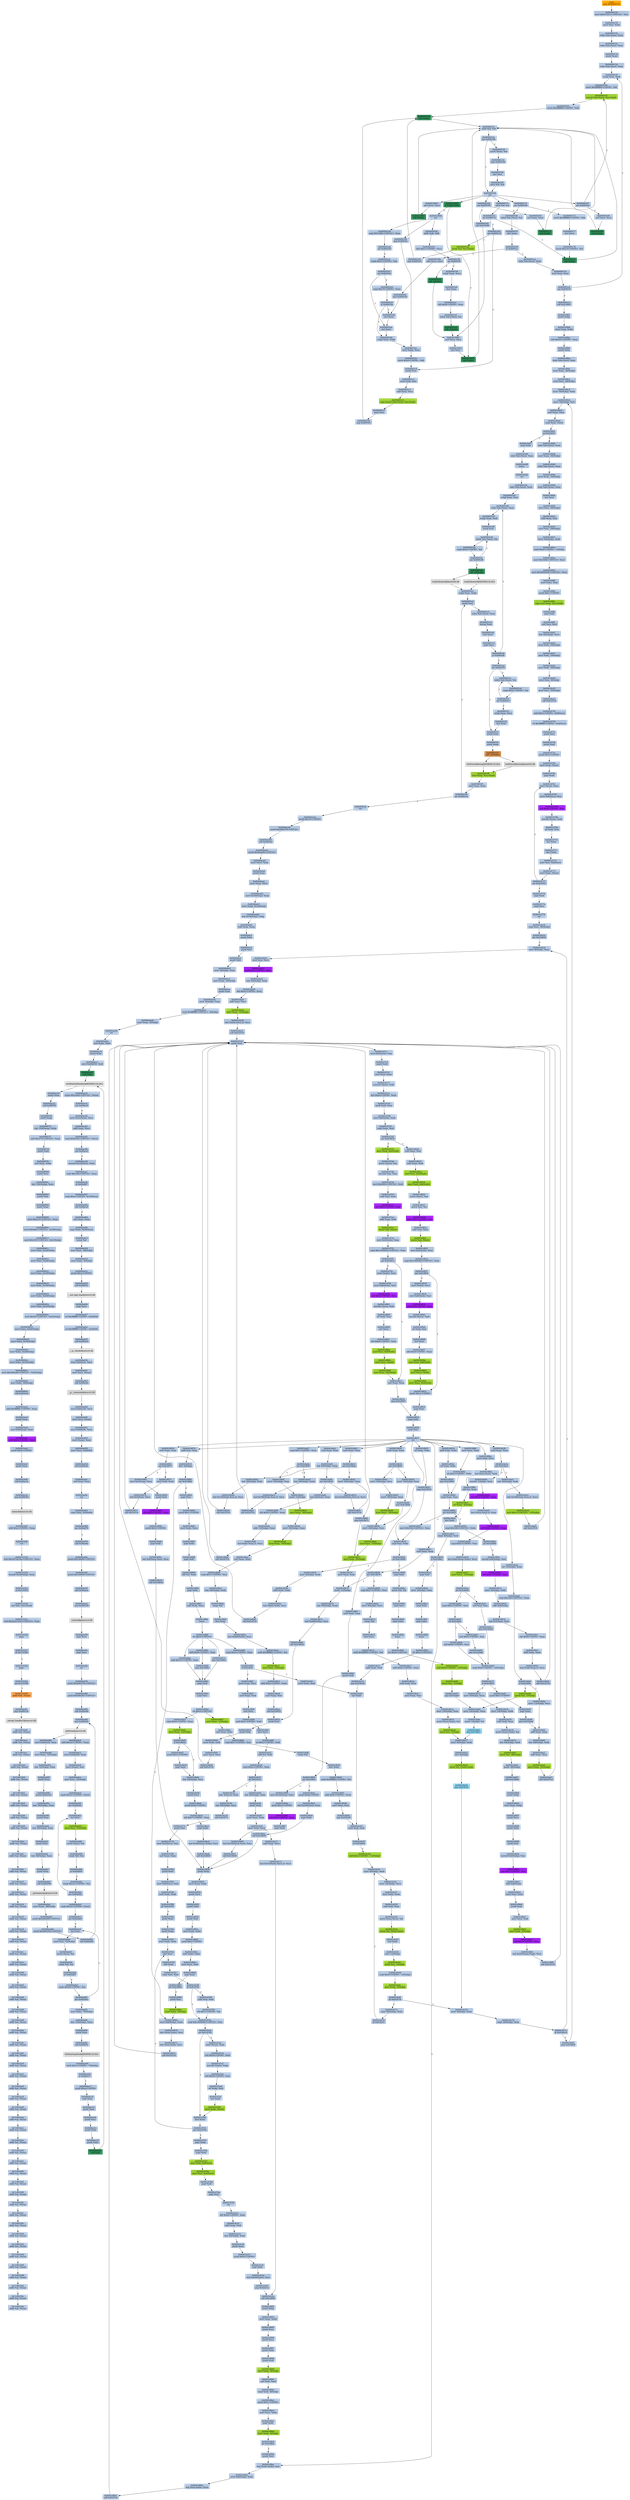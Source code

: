 strict digraph G {
	graph [bgcolor=transparent,
		name=G
	];
	node [color=lightsteelblue,
		fillcolor=lightsteelblue,
		shape=rectangle,
		style=filled
	];
	a0x0041d73bjmp_0x00400154	[color=lightgrey,
		fillcolor=orange,
		label="start\njmp 0x00400154"];
	a0x00400154movl_0x41501cUINT32_esi	[label="0x00400154\nmovl $0x41501c<UINT32>, %esi"];
	a0x0041d73bjmp_0x00400154 -> a0x00400154movl_0x41501cUINT32_esi	[color="#000000"];
	a0x00400159movl_esi_ebx	[label="0x00400159\nmovl %esi, %ebx"];
	a0x00400154movl_0x41501cUINT32_esi -> a0x00400159movl_esi_ebx	[color="#000000"];
	a0x0040015blodsl_ds_esi__eax	[label="0x0040015b\nlodsl %ds:(%esi), %eax"];
	a0x00400159movl_esi_ebx -> a0x0040015blodsl_ds_esi__eax	[color="#000000"];
	a0x0040015clodsl_ds_esi__eax	[label="0x0040015c\nlodsl %ds:(%esi), %eax"];
	a0x0040015blodsl_ds_esi__eax -> a0x0040015clodsl_ds_esi__eax	[color="#000000"];
	a0x0040015dpushl_eax	[label="0x0040015d\npushl %eax"];
	a0x0040015clodsl_ds_esi__eax -> a0x0040015dpushl_eax	[color="#000000"];
	a0x0040015elodsl_ds_esi__eax	[label="0x0040015e\nlodsl %ds:(%esi), %eax"];
	a0x0040015dpushl_eax -> a0x0040015elodsl_ds_esi__eax	[color="#000000"];
	a0x0040015fxchgl_eax_edi	[label="0x0040015f\nxchgl %eax, %edi"];
	a0x0040015elodsl_ds_esi__eax -> a0x0040015fxchgl_eax_edi	[color="#000000"];
	a0x00400160movb_0xffffff80UINT8_dl	[label="0x00400160\nmovb $0xffffff80<UINT8>, %dl"];
	a0x0040015fxchgl_eax_edi -> a0x00400160movb_0xffffff80UINT8_dl	[color="#000000"];
	a0x00400162movsb_ds_esi__es_edi_	[color=yellowgreen,
		fillcolor=yellowgreen,
		label="0x00400162\nmovsb %ds:(%esi), %es:(%edi)"];
	a0x00400160movb_0xffffff80UINT8_dl -> a0x00400162movsb_ds_esi__es_edi_	[color="#000000"];
	a0x00400163movb_0xffffff80UINT8_dh	[label="0x00400163\nmovb $0xffffff80<UINT8>, %dh"];
	a0x00400162movsb_ds_esi__es_edi_ -> a0x00400163movb_0xffffff80UINT8_dh	[color="#000000"];
	a0x00400165call_ebx_	[color=seagreen,
		fillcolor=seagreen,
		label="0x00400165\ncall (%ebx)"];
	a0x00400163movb_0xffffff80UINT8_dh -> a0x00400165call_ebx_	[color="#000000"];
	a0x0040012caddb_dl_dl	[label="0x0040012c\naddb %dl, %dl"];
	a0x00400165call_ebx_ -> a0x0040012caddb_dl_dl	[color="#000000"];
	a0x0040012ejne_0x40010b	[label="0x0040012e\njne 0x40010b"];
	a0x0040012caddb_dl_dl -> a0x0040012ejne_0x40010b	[color="#000000"];
	a0x00400130movb_esi__dl	[label="0x00400130\nmovb (%esi), %dl"];
	a0x0040012ejne_0x40010b -> a0x00400130movb_esi__dl	[color="#000000",
		label=F];
	a0x0040010bret	[label="0x0040010b\nret"];
	a0x0040012ejne_0x40010b -> a0x0040010bret	[color="#000000",
		label=T];
	a0x00400132jmp_0x400108	[label="0x00400132\njmp 0x400108"];
	a0x00400130movb_esi__dl -> a0x00400132jmp_0x400108	[color="#000000"];
	a0x00400108incl_esi	[label="0x00400108\nincl %esi"];
	a0x00400132jmp_0x400108 -> a0x00400108incl_esi	[color="#000000"];
	a0x00400109adcb_dl_dl	[label="0x00400109\nadcb %dl, %dl"];
	a0x00400108incl_esi -> a0x00400109adcb_dl_dl	[color="#000000"];
	a0x00400109adcb_dl_dl -> a0x0040010bret	[color="#000000"];
	a0x00400167jae_0x400162	[label="0x00400167\njae 0x400162"];
	a0x0040010bret -> a0x00400167jae_0x400162	[color="#000000"];
	a0x0040016djae_0x400185	[label="0x0040016d\njae 0x400185"];
	a0x0040010bret -> a0x0040016djae_0x400185	[color="#000000"];
	a0x00400173jae_0x400196	[label="0x00400173\njae 0x400196"];
	a0x0040010bret -> a0x00400173jae_0x400196	[color="#000000"];
	a0x0040017cadcb_al_al	[label="0x0040017c\nadcb %al, %al"];
	a0x0040010bret -> a0x0040017cadcb_al_al	[color="#000000"];
	a0x00415005adcl_ecx_ecx	[label="0x00415005\nadcl %ecx, %ecx"];
	a0x0040010bret -> a0x00415005adcl_ecx_ecx	[color="#000000"];
	a0x00415009jb_0x00415003	[color=seagreen,
		fillcolor=seagreen,
		label="0x00415009\njb 0x00415003"];
	a0x0040010bret -> a0x00415009jb_0x00415003	[color="#000000"];
	a0x00400167jae_0x400162 -> a0x00400162movsb_ds_esi__es_edi_	[color="#000000",
		label=T];
	a0x00400169xorl_ecx_ecx	[label="0x00400169\nxorl %ecx, %ecx"];
	a0x00400167jae_0x400162 -> a0x00400169xorl_ecx_ecx	[color="#000000",
		label=F];
	a0x0040016bcall_ebx_	[color=seagreen,
		fillcolor=seagreen,
		label="0x0040016b\ncall (%ebx)"];
	a0x00400169xorl_ecx_ecx -> a0x0040016bcall_ebx_	[color="#000000"];
	a0x0040016bcall_ebx_ -> a0x0040012caddb_dl_dl	[color="#000000"];
	a0x0040016fxorl_eax_eax	[label="0x0040016f\nxorl %eax, %eax"];
	a0x0040016djae_0x400185 -> a0x0040016fxorl_eax_eax	[color="#000000",
		label=F];
	a0x00400185call_0x415000	[label="0x00400185\ncall 0x415000"];
	a0x0040016djae_0x400185 -> a0x00400185call_0x415000	[color="#000000",
		label=T];
	a0x00400171call_ebx_	[color=seagreen,
		fillcolor=seagreen,
		label="0x00400171\ncall (%ebx)"];
	a0x0040016fxorl_eax_eax -> a0x00400171call_ebx_	[color="#000000"];
	a0x00400171call_ebx_ -> a0x0040012caddb_dl_dl	[color="#000000"];
	a0x00400175movb_0xffffff80UINT8_dh	[label="0x00400175\nmovb $0xffffff80<UINT8>, %dh"];
	a0x00400173jae_0x400196 -> a0x00400175movb_0xffffff80UINT8_dh	[color="#000000",
		label=F];
	a0x00400196lodsb_ds_esi__al	[label="0x00400196\nlodsb %ds:(%esi), %al"];
	a0x00400173jae_0x400196 -> a0x00400196lodsb_ds_esi__al	[color="#000000",
		label=T];
	a0x00400177incl_ecx	[label="0x00400177\nincl %ecx"];
	a0x00400175movb_0xffffff80UINT8_dh -> a0x00400177incl_ecx	[color="#000000"];
	a0x00400178movb_0x10UINT8_al	[label="0x00400178\nmovb $0x10<UINT8>, %al"];
	a0x00400177incl_ecx -> a0x00400178movb_0x10UINT8_al	[color="#000000"];
	a0x0040017acall_ebx_	[color=seagreen,
		fillcolor=seagreen,
		label="0x0040017a\ncall (%ebx)"];
	a0x00400178movb_0x10UINT8_al -> a0x0040017acall_ebx_	[color="#000000"];
	a0x0040017acall_ebx_ -> a0x0040012caddb_dl_dl	[color="#000000"];
	a0x0040017ejae_0x40017a	[label="0x0040017e\njae 0x40017a"];
	a0x0040017cadcb_al_al -> a0x0040017ejae_0x40017a	[color="#000000"];
	a0x0040017ejae_0x40017a -> a0x0040017acall_ebx_	[color="#000000",
		label=T];
	a0x00400180jne_0x4001c0	[label="0x00400180\njne 0x4001c0"];
	a0x0040017ejae_0x40017a -> a0x00400180jne_0x4001c0	[color="#000000",
		label=F];
	a0x00400182stosb_al_es_edi_	[color=yellowgreen,
		fillcolor=yellowgreen,
		label="0x00400182\nstosb %al, %es:(%edi)"];
	a0x00400180jne_0x4001c0 -> a0x00400182stosb_al_es_edi_	[color="#000000",
		label=F];
	a0x004001c0pushl_esi	[label="0x004001c0\npushl %esi"];
	a0x00400180jne_0x4001c0 -> a0x004001c0pushl_esi	[color="#000000",
		label=T];
	a0x00400183jmp_0x400165	[label="0x00400183\njmp 0x400165"];
	a0x00400182stosb_al_es_edi_ -> a0x00400183jmp_0x400165	[color="#000000"];
	a0x00400183jmp_0x400165 -> a0x00400165call_ebx_	[color="#000000"];
	a0x004001c1movl_edi_esi	[label="0x004001c1\nmovl %edi, %esi"];
	a0x004001c0pushl_esi -> a0x004001c1movl_edi_esi	[color="#000000"];
	a0x004001c3subl_eax_esi	[label="0x004001c3\nsubl %eax, %esi"];
	a0x004001c1movl_edi_esi -> a0x004001c3subl_eax_esi	[color="#000000"];
	a0x004001c5repz_movsb_ds_esi__es_edi_	[color=yellowgreen,
		fillcolor=yellowgreen,
		label="0x004001c5\nrepz movsb %ds:(%esi), %es:(%edi)"];
	a0x004001c3subl_eax_esi -> a0x004001c5repz_movsb_ds_esi__es_edi_	[color="#000000"];
	a0x004001c7popl_esi	[label="0x004001c7\npopl %esi"];
	a0x004001c5repz_movsb_ds_esi__es_edi_ -> a0x004001c7popl_esi	[color="#000000"];
	a0x004001c8jmp_0x400165	[label="0x004001c8\njmp 0x400165"];
	a0x004001c7popl_esi -> a0x004001c8jmp_0x400165	[color="#000000"];
	a0x004001c8jmp_0x400165 -> a0x00400165call_ebx_	[color="#000000"];
	a0x00400197shrl_eax	[label="0x00400197\nshrl %eax"];
	a0x00400196lodsb_ds_esi__al -> a0x00400197shrl_eax	[color="#000000"];
	a0x00400199je_0x4001ca	[label="0x00400199\nje 0x4001ca"];
	a0x00400197shrl_eax -> a0x00400199je_0x4001ca	[color="#000000"];
	a0x0040019badcl_ecx_ecx	[label="0x0040019b\nadcl %ecx, %ecx"];
	a0x00400199je_0x4001ca -> a0x0040019badcl_ecx_ecx	[color="#000000",
		label=F];
	a0x004001calodsl_ds_esi__eax	[label="0x004001ca\nlodsl %ds:(%esi), %eax"];
	a0x00400199je_0x4001ca -> a0x004001calodsl_ds_esi__eax	[color="#000000",
		label=T];
	a0x0040019djmp_0x4001b9	[label="0x0040019d\njmp 0x4001b9"];
	a0x0040019badcl_ecx_ecx -> a0x0040019djmp_0x4001b9	[color="#000000"];
	a0x004001b9incl_ecx	[label="0x004001b9\nincl %ecx"];
	a0x0040019djmp_0x4001b9 -> a0x004001b9incl_ecx	[color="#000000"];
	a0x004001baincl_ecx	[label="0x004001ba\nincl %ecx"];
	a0x004001b9incl_ecx -> a0x004001baincl_ecx	[color="#000000"];
	a0x004001bbxchgl_eax_ebp	[label="0x004001bb\nxchgl %eax, %ebp"];
	a0x004001baincl_ecx -> a0x004001bbxchgl_eax_ebp	[color="#000000"];
	a0x004001bcmovl_ebp_eax	[label="0x004001bc\nmovl %ebp, %eax"];
	a0x004001bbxchgl_eax_ebp -> a0x004001bcmovl_ebp_eax	[color="#000000"];
	a0x004001bemovb_0x0UINT8_dh	[label="0x004001be\nmovb $0x0<UINT8>, %dh"];
	a0x004001bcmovl_ebp_eax -> a0x004001bemovb_0x0UINT8_dh	[color="#000000"];
	a0x004001bemovb_0x0UINT8_dh -> a0x004001c0pushl_esi	[color="#000000"];
	a0x00415000xorl_ecx_ecx	[label="0x00415000\nxorl %ecx, %ecx"];
	a0x00400185call_0x415000 -> a0x00415000xorl_ecx_ecx	[color="#000000"];
	a0x00415002incl_ecx	[label="0x00415002\nincl %ecx"];
	a0x00415000xorl_ecx_ecx -> a0x00415002incl_ecx	[color="#000000"];
	a0x00415003call_ebx_	[color=seagreen,
		fillcolor=seagreen,
		label="0x00415003\ncall (%ebx)"];
	a0x00415002incl_ecx -> a0x00415003call_ebx_	[color="#000000"];
	a0x00415003call_ebx_ -> a0x0040012caddb_dl_dl	[color="#000000"];
	a0x00415007call_ebx_	[color=seagreen,
		fillcolor=seagreen,
		label="0x00415007\ncall (%ebx)"];
	a0x00415005adcl_ecx_ecx -> a0x00415007call_ebx_	[color="#000000"];
	a0x00415007call_ebx_ -> a0x0040012caddb_dl_dl	[color="#000000"];
	a0x00415009jb_0x00415003 -> a0x00415003call_ebx_	[color="#000000",
		label=T];
	a0x0041500bret	[label="0x0041500b\nret"];
	a0x00415009jb_0x00415003 -> a0x0041500bret	[color="#000000",
		label=F];
	a0x0040018aaddb_dh_dh	[label="0x0040018a\naddb %dh, %dh"];
	a0x0041500bret -> a0x0040018aaddb_dh_dh	[color="#000000"];
	a0x004001a8cmpl_0x7d00UINT32_eax	[label="0x004001a8\ncmpl $0x7d00<UINT32>, %eax"];
	a0x0041500bret -> a0x004001a8cmpl_0x7d00UINT32_eax	[color="#000000"];
	a0x00400194jmp_0x4001bc	[label="0x00400194\njmp 0x4001bc"];
	a0x0041500bret -> a0x00400194jmp_0x4001bc	[color="#000000"];
	a0x0040018csbbl_0x1UINT8_ecx	[label="0x0040018c\nsbbl $0x1<UINT8>, %ecx"];
	a0x0040018aaddb_dh_dh -> a0x0040018csbbl_0x1UINT8_ecx	[color="#000000"];
	a0x0040018fjne_0x40019f	[label="0x0040018f\njne 0x40019f"];
	a0x0040018csbbl_0x1UINT8_ecx -> a0x0040018fjne_0x40019f	[color="#000000"];
	a0x0040019fxchgl_eax_ecx	[label="0x0040019f\nxchgl %eax, %ecx"];
	a0x0040018fjne_0x40019f -> a0x0040019fxchgl_eax_ecx	[color="#000000",
		label=T];
	a0x00400191call__4ebx_	[color=seagreen,
		fillcolor=seagreen,
		label="0x00400191\ncall -4(%ebx)"];
	a0x0040018fjne_0x40019f -> a0x00400191call__4ebx_	[color="#000000",
		label=F];
	a0x004001a0decl_eax	[label="0x004001a0\ndecl %eax"];
	a0x0040019fxchgl_eax_ecx -> a0x004001a0decl_eax	[color="#000000"];
	a0x004001a1shll_0x8UINT8_eax	[label="0x004001a1\nshll $0x8<UINT8>, %eax"];
	a0x004001a0decl_eax -> a0x004001a1shll_0x8UINT8_eax	[color="#000000"];
	a0x004001a4lodsb_ds_esi__al	[label="0x004001a4\nlodsb %ds:(%esi), %al"];
	a0x004001a1shll_0x8UINT8_eax -> a0x004001a4lodsb_ds_esi__al	[color="#000000"];
	a0x004001a5call__4ebx_	[color=seagreen,
		fillcolor=seagreen,
		label="0x004001a5\ncall -4(%ebx)"];
	a0x004001a4lodsb_ds_esi__al -> a0x004001a5call__4ebx_	[color="#000000"];
	a0x004001a5call__4ebx_ -> a0x00415000xorl_ecx_ecx	[color="#000000"];
	a0x004001adjae_0x4001b9	[label="0x004001ad\njae 0x4001b9"];
	a0x004001a8cmpl_0x7d00UINT32_eax -> a0x004001adjae_0x4001b9	[color="#000000"];
	a0x004001afcmpb_0x5UINT8_ah	[label="0x004001af\ncmpb $0x5<UINT8>, %ah"];
	a0x004001adjae_0x4001b9 -> a0x004001afcmpb_0x5UINT8_ah	[color="#000000",
		label=F];
	a0x004001b2jae_0x4001ba	[label="0x004001b2\njae 0x4001ba"];
	a0x004001afcmpb_0x5UINT8_ah -> a0x004001b2jae_0x4001ba	[color="#000000"];
	a0x004001b2jae_0x4001ba -> a0x004001baincl_ecx	[color="#000000",
		label=T];
	a0x004001b4cmpl_0x7fUINT8_eax	[label="0x004001b4\ncmpl $0x7f<UINT8>, %eax"];
	a0x004001b2jae_0x4001ba -> a0x004001b4cmpl_0x7fUINT8_eax	[color="#000000",
		label=F];
	a0x004001b7ja_0x4001bb	[label="0x004001b7\nja 0x4001bb"];
	a0x004001b4cmpl_0x7fUINT8_eax -> a0x004001b7ja_0x4001bb	[color="#000000"];
	a0x004001b7ja_0x4001bb -> a0x004001b9incl_ecx	[color="#000000",
		label=F];
	a0x004001b7ja_0x4001bb -> a0x004001bbxchgl_eax_ebp	[color="#000000",
		label=T];
	a0x00400191call__4ebx_ -> a0x00415000xorl_ecx_ecx	[color="#000000"];
	a0x00400194jmp_0x4001bc -> a0x004001bcmovl_ebp_eax	[color="#000000"];
	a0x004001cbtestl_eax_eax	[label="0x004001cb\ntestl %eax, %eax"];
	a0x004001calodsl_ds_esi__eax -> a0x004001cbtestl_eax_eax	[color="#000000"];
	a0x004001cdjne_0x40015f	[label="0x004001cd\njne 0x40015f"];
	a0x004001cbtestl_eax_eax -> a0x004001cdjne_0x40015f	[color="#000000"];
	a0x004001cdjne_0x40015f -> a0x0040015fxchgl_eax_edi	[color="#000000",
		label=T];
	a0x004001cfcall_0x41d9b7	[label="0x004001cf\ncall 0x41d9b7"];
	a0x004001cdjne_0x40015f -> a0x004001cfcall_0x41d9b7	[color="#000000",
		label=F];
	a0x0041d9b7pushl_ebp	[label="0x0041d9b7\npushl %ebp"];
	a0x004001cfcall_0x41d9b7 -> a0x0041d9b7pushl_ebp	[color="#000000"];
	a0x0041d9b8movl_esp_ebp	[label="0x0041d9b8\nmovl %esp, %ebp"];
	a0x0041d9b7pushl_ebp -> a0x0041d9b8movl_esp_ebp	[color="#000000"];
	a0x0041d9basubl_0x40UINT8_esp	[label="0x0041d9ba\nsubl $0x40<UINT8>, %esp"];
	a0x0041d9b8movl_esp_ebp -> a0x0041d9basubl_0x40UINT8_esp	[color="#000000"];
	a0x0041d9bdpushl_ebx	[label="0x0041d9bd\npushl %ebx"];
	a0x0041d9basubl_0x40UINT8_esp -> a0x0041d9bdpushl_ebx	[color="#000000"];
	a0x0041d9belodsl_ds_esi__eax	[label="0x0041d9be\nlodsl %ds:(%esi), %eax"];
	a0x0041d9bdpushl_ebx -> a0x0041d9belodsl_ds_esi__eax	[color="#000000"];
	a0x0041d9bfmovl_eax__40ebp_	[label="0x0041d9bf\nmovl %eax, -40(%ebp)"];
	a0x0041d9belodsl_ds_esi__eax -> a0x0041d9bfmovl_eax__40ebp_	[color="#000000"];
	a0x0041d9c2movl_esi__28ebp_	[label="0x0041d9c2\nmovl %esi, -28(%ebp)"];
	a0x0041d9bfmovl_eax__40ebp_ -> a0x0041d9c2movl_esi__28ebp_	[color="#000000"];
	a0x0041d9c5movl__40ebp__ebx	[label="0x0041d9c5\nmovl -40(%ebp), %ebx"];
	a0x0041d9c2movl_esi__28ebp_ -> a0x0041d9c5movl__40ebp__ebx	[color="#000000"];
	a0x0041d9c8movl__28ebp__esi	[label="0x0041d9c8\nmovl -28(%ebp), %esi"];
	a0x0041d9c5movl__40ebp__ebx -> a0x0041d9c8movl__28ebp__esi	[color="#000000"];
	a0x0041d9cbxorl_eax_eax	[label="0x0041d9cb\nxorl %eax, %eax"];
	a0x0041d9c8movl__28ebp__esi -> a0x0041d9cbxorl_eax_eax	[color="#000000"];
	a0x0041d9cdcmpl_eax_esi_	[label="0x0041d9cd\ncmpl %eax, (%esi)"];
	a0x0041d9cbxorl_eax_eax -> a0x0041d9cdcmpl_eax_esi_	[color="#000000"];
	a0x0041d9cfje_0x41dc87	[label="0x0041d9cf\nje 0x41dc87"];
	a0x0041d9cdcmpl_eax_esi_ -> a0x0041d9cfje_0x41dc87	[color="#000000"];
	a0x0041d9d5lodsl_ds_esi__eax	[label="0x0041d9d5\nlodsl %ds:(%esi), %eax"];
	a0x0041d9cfje_0x41dc87 -> a0x0041d9d5lodsl_ds_esi__eax	[color="#000000",
		label=F];
	a0x0041dc87popl_ebx	[label="0x0041dc87\npopl %ebx"];
	a0x0041d9cfje_0x41dc87 -> a0x0041dc87popl_ebx	[color="#000000",
		label=T];
	a0x0041d9d6movl_eax__40ebp_	[label="0x0041d9d6\nmovl %eax, -40(%ebp)"];
	a0x0041d9d5lodsl_ds_esi__eax -> a0x0041d9d6movl_eax__40ebp_	[color="#000000"];
	a0x0041d9d9lodsl_ds_esi__eax	[label="0x0041d9d9\nlodsl %ds:(%esi), %eax"];
	a0x0041d9d6movl_eax__40ebp_ -> a0x0041d9d9lodsl_ds_esi__eax	[color="#000000"];
	a0x0041d9damovl_eax__24ebp_	[label="0x0041d9da\nmovl %eax, -24(%ebp)"];
	a0x0041d9d9lodsl_ds_esi__eax -> a0x0041d9damovl_eax__24ebp_	[color="#000000"];
	a0x0041d9ddlodsl_ds_esi__eax	[label="0x0041d9dd\nlodsl %ds:(%esi), %eax"];
	a0x0041d9damovl_eax__24ebp_ -> a0x0041d9ddlodsl_ds_esi__eax	[color="#000000"];
	a0x0041d9deincl_esi	[label="0x0041d9de\nincl %esi"];
	a0x0041d9ddlodsl_ds_esi__eax -> a0x0041d9deincl_esi	[color="#000000"];
	a0x0041d9dfmovl_esi__44ebp_	[label="0x0041d9df\nmovl %esi, -44(%ebp)"];
	a0x0041d9deincl_esi -> a0x0041d9dfmovl_esi__44ebp_	[color="#000000"];
	a0x0041d9e2addl_eax_esi	[label="0x0041d9e2\naddl %eax, %esi"];
	a0x0041d9dfmovl_esi__44ebp_ -> a0x0041d9e2addl_eax_esi	[color="#000000"];
	a0x0041d9e4movl_esi__28ebp_	[label="0x0041d9e4\nmovl %esi, -28(%ebp)"];
	a0x0041d9e2addl_eax_esi -> a0x0041d9e4movl_esi__28ebp_	[color="#000000"];
	a0x0041d9e7movl__44ebp__edx	[label="0x0041d9e7\nmovl -44(%ebp), %edx"];
	a0x0041d9e4movl_esi__28ebp_ -> a0x0041d9e7movl__44ebp__edx	[color="#000000"];
	a0x0041d9eaandb_0x0UINT8__1ebp_	[label="0x0041d9ea\nandb $0x0<UINT8>, -1(%ebp)"];
	a0x0041d9e7movl__44ebp__edx -> a0x0041d9eaandb_0x0UINT8__1ebp_	[color="#000000"];
	a0x0041d9eemovl_0x1b9bUINT32_ecx	[label="0x0041d9ee\nmovl $0x1b9b<UINT32>, %ecx"];
	a0x0041d9eaandb_0x0UINT8__1ebp_ -> a0x0041d9eemovl_0x1b9bUINT32_ecx	[color="#000000"];
	a0x0041d9f3movl_0x4000400UINT32_eax	[label="0x0041d9f3\nmovl $0x4000400<UINT32>, %eax"];
	a0x0041d9eemovl_0x1b9bUINT32_ecx -> a0x0041d9f3movl_0x4000400UINT32_eax	[color="#000000"];
	a0x0041d9f8movl_ebx_edi	[label="0x0041d9f8\nmovl %ebx, %edi"];
	a0x0041d9f3movl_0x4000400UINT32_eax -> a0x0041d9f8movl_ebx_edi	[color="#000000"];
	a0x0041d9fapushl_0x1UINT8	[label="0x0041d9fa\npushl $0x1<UINT8>"];
	a0x0041d9f8movl_ebx_edi -> a0x0041d9fapushl_0x1UINT8	[color="#000000"];
	a0x0041d9fcrepz_stosl_eax_es_edi_	[color=yellowgreen,
		fillcolor=yellowgreen,
		label="0x0041d9fc\nrepz stosl %eax, %es:(%edi)"];
	a0x0041d9fapushl_0x1UINT8 -> a0x0041d9fcrepz_stosl_eax_es_edi_	[color="#000000"];
	a0x0041d9fepopl_edi	[label="0x0041d9fe\npopl %edi"];
	a0x0041d9fcrepz_stosl_eax_es_edi_ -> a0x0041d9fepopl_edi	[color="#000000"];
	a0x0041d9ffxorl_esi_esi	[label="0x0041d9ff\nxorl %esi, %esi"];
	a0x0041d9fepopl_edi -> a0x0041d9ffxorl_esi_esi	[color="#000000"];
	a0x0041da01leal__64ebp__ecx	[label="0x0041da01\nleal -64(%ebp), %ecx"];
	a0x0041d9ffxorl_esi_esi -> a0x0041da01leal__64ebp__ecx	[color="#000000"];
	a0x0041da04movl_edi__20ebp_	[label="0x0041da04\nmovl %edi, -20(%ebp)"];
	a0x0041da01leal__64ebp__ecx -> a0x0041da04movl_edi__20ebp_	[color="#000000"];
	a0x0041da07movl_edi__16ebp_	[label="0x0041da07\nmovl %edi, -16(%ebp)"];
	a0x0041da04movl_edi__20ebp_ -> a0x0041da07movl_edi__16ebp_	[color="#000000"];
	a0x0041da0amovl_edi__36ebp_	[label="0x0041da0a\nmovl %edi, -36(%ebp)"];
	a0x0041da07movl_edi__16ebp_ -> a0x0041da0amovl_edi__36ebp_	[color="#000000"];
	a0x0041da0dmovl_esi__8ebp_	[label="0x0041da0d\nmovl %esi, -8(%ebp)"];
	a0x0041da0amovl_edi__36ebp_ -> a0x0041da0dmovl_esi__8ebp_	[color="#000000"];
	a0x0041da10movl_esi__32ebp_	[label="0x0041da10\nmovl %esi, -32(%ebp)"];
	a0x0041da0dmovl_esi__8ebp_ -> a0x0041da10movl_esi__32ebp_	[color="#000000"];
	a0x0041da13call_0x41d754	[label="0x0041da13\ncall 0x41d754"];
	a0x0041da10movl_esi__32ebp_ -> a0x0041da13call_0x41d754	[color="#000000"];
	a0x0041d754andl_0x0UINT8_0x8ecx_	[label="0x0041d754\nandl $0x0<UINT8>, 0x8(%ecx)"];
	a0x0041da13call_0x41d754 -> a0x0041d754andl_0x0UINT8_0x8ecx_	[color="#000000"];
	a0x0041d758orl_0xffffffffUINT8_0x4ecx_	[label="0x0041d758\norl $0xffffffff<UINT8>, 0x4(%ecx)"];
	a0x0041d754andl_0x0UINT8_0x8ecx_ -> a0x0041d758orl_0xffffffffUINT8_0x4ecx_	[color="#000000"];
	a0x0041d75cpushl_esi	[label="0x0041d75c\npushl %esi"];
	a0x0041d758orl_0xffffffffUINT8_0x4ecx_ -> a0x0041d75cpushl_esi	[color="#000000"];
	a0x0041d75dpushl_edi	[label="0x0041d75d\npushl %edi"];
	a0x0041d75cpushl_esi -> a0x0041d75dpushl_edi	[color="#000000"];
	a0x0041d75epushl_0x5UINT8	[label="0x0041d75e\npushl $0x5<UINT8>"];
	a0x0041d75dpushl_edi -> a0x0041d75epushl_0x5UINT8	[color="#000000"];
	a0x0041d760movl_edx_ecx_	[label="0x0041d760\nmovl %edx, (%ecx)"];
	a0x0041d75epushl_0x5UINT8 -> a0x0041d760movl_edx_ecx_	[color="#000000"];
	a0x0041d762popl_edx	[label="0x0041d762\npopl %edx"];
	a0x0041d760movl_edx_ecx_ -> a0x0041d762popl_edx	[color="#000000"];
	a0x0041d763movl_ecx__eax	[label="0x0041d763\nmovl (%ecx), %eax"];
	a0x0041d762popl_edx -> a0x0041d763movl_ecx__eax	[color="#000000"];
	a0x0041d765movl_0x8ecx__esi	[label="0x0041d765\nmovl 0x8(%ecx), %esi"];
	a0x0041d763movl_ecx__eax -> a0x0041d765movl_0x8ecx__esi	[color="#000000"];
	a0x0041d768shll_0x8UINT8_esi	[color=purple,
		fillcolor=purple,
		label="0x0041d768\nshll $0x8<UINT8>, %esi"];
	a0x0041d765movl_0x8ecx__esi -> a0x0041d768shll_0x8UINT8_esi	[color="#000000"];
	a0x0041d76bmovzbl_eax__edi	[label="0x0041d76b\nmovzbl (%eax), %edi"];
	a0x0041d768shll_0x8UINT8_esi -> a0x0041d76bmovzbl_eax__edi	[color="#000000"];
	a0x0041d76eorl_edi_esi	[label="0x0041d76e\norl %edi, %esi"];
	a0x0041d76bmovzbl_eax__edi -> a0x0041d76eorl_edi_esi	[color="#000000"];
	a0x0041d770incl_eax	[label="0x0041d770\nincl %eax"];
	a0x0041d76eorl_edi_esi -> a0x0041d770incl_eax	[color="#000000"];
	a0x0041d771decl_edx	[label="0x0041d771\ndecl %edx"];
	a0x0041d770incl_eax -> a0x0041d771decl_edx	[color="#000000"];
	a0x0041d772movl_esi_0x8ecx_	[label="0x0041d772\nmovl %esi, 0x8(%ecx)"];
	a0x0041d771decl_edx -> a0x0041d772movl_esi_0x8ecx_	[color="#000000"];
	a0x0041d775movl_eax_ecx_	[label="0x0041d775\nmovl %eax, (%ecx)"];
	a0x0041d772movl_esi_0x8ecx_ -> a0x0041d775movl_eax_ecx_	[color="#000000"];
	a0x0041d777jne_0x41d763	[label="0x0041d777\njne 0x41d763"];
	a0x0041d775movl_eax_ecx_ -> a0x0041d777jne_0x41d763	[color="#000000"];
	a0x0041d777jne_0x41d763 -> a0x0041d763movl_ecx__eax	[color="#000000",
		label=T];
	a0x0041d779popl_edi	[label="0x0041d779\npopl %edi"];
	a0x0041d777jne_0x41d763 -> a0x0041d779popl_edi	[color="#000000",
		label=F];
	a0x0041d77apopl_esi	[label="0x0041d77a\npopl %esi"];
	a0x0041d779popl_edi -> a0x0041d77apopl_esi	[color="#000000"];
	a0x0041d77bret	[label="0x0041d77b\nret"];
	a0x0041d77apopl_esi -> a0x0041d77bret	[color="#000000"];
	a0x0041da18cmpl_esi__40ebp_	[label="0x0041da18\ncmpl %esi, -40(%ebp)"];
	a0x0041d77bret -> a0x0041da18cmpl_esi__40ebp_	[color="#000000"];
	a0x0041da1bjbe_0x41d9c8	[label="0x0041da1b\njbe 0x41d9c8"];
	a0x0041da18cmpl_esi__40ebp_ -> a0x0041da1bjbe_0x41d9c8	[color="#000000"];
	a0x0041da1dmovl__8ebp__eax	[label="0x0041da1d\nmovl -8(%ebp), %eax"];
	a0x0041da1bjbe_0x41d9c8 -> a0x0041da1dmovl__8ebp__eax	[color="#000000",
		label=F];
	a0x0041da20movl_esi_ecx	[label="0x0041da20\nmovl %esi, %ecx"];
	a0x0041da1dmovl__8ebp__eax -> a0x0041da20movl_esi_ecx	[color="#000000"];
	a0x0041da22andl_0x3UINT8_eax	[color=purple,
		fillcolor=purple,
		label="0x0041da22\nandl $0x3<UINT8>, %eax"];
	a0x0041da20movl_esi_ecx -> a0x0041da22andl_0x3UINT8_eax	[color="#000000"];
	a0x0041da25leal__64ebp__edx	[label="0x0041da25\nleal -64(%ebp), %edx"];
	a0x0041da22andl_0x3UINT8_eax -> a0x0041da25leal__64ebp__edx	[color="#000000"];
	a0x0041da28shll_0x4UINT8_ecx	[label="0x0041da28\nshll $0x4<UINT8>, %ecx"];
	a0x0041da25leal__64ebp__edx -> a0x0041da28shll_0x4UINT8_ecx	[color="#000000"];
	a0x0041da2baddl_eax_ecx	[label="0x0041da2b\naddl %eax, %ecx"];
	a0x0041da28shll_0x4UINT8_ecx -> a0x0041da2baddl_eax_ecx	[color="#000000"];
	a0x0041da2dmovl_eax__12ebp_	[color=yellowgreen,
		fillcolor=yellowgreen,
		label="0x0041da2d\nmovl %eax, -12(%ebp)"];
	a0x0041da2baddl_eax_ecx -> a0x0041da2dmovl_eax__12ebp_	[color="#000000"];
	a0x0041da30leal_ebxecx2__ecx	[label="0x0041da30\nleal (%ebx,%ecx,2), %ecx"];
	a0x0041da2dmovl_eax__12ebp_ -> a0x0041da30leal_ebxecx2__ecx	[color="#000000"];
	a0x0041da33call_0x41d7c0	[label="0x0041da33\ncall 0x41d7c0"];
	a0x0041da30leal_ebxecx2__ecx -> a0x0041da33call_0x41d7c0	[color="#000000"];
	a0x0041d7c0pushl_esi	[label="0x0041d7c0\npushl %esi"];
	a0x0041da33call_0x41d7c0 -> a0x0041d7c0pushl_esi	[color="#000000"];
	a0x0041d7c1movl_0x4edx__esi	[label="0x0041d7c1\nmovl 0x4(%edx), %esi"];
	a0x0041d7c0pushl_esi -> a0x0041d7c1movl_0x4edx__esi	[color="#000000"];
	a0x0041d7c4pushl_edi	[label="0x0041d7c4\npushl %edi"];
	a0x0041d7c1movl_0x4edx__esi -> a0x0041d7c4pushl_edi	[color="#000000"];
	a0x0041d7c5movl_esi_eax	[label="0x0041d7c5\nmovl %esi, %eax"];
	a0x0041d7c4pushl_edi -> a0x0041d7c5movl_esi_eax	[color="#000000"];
	a0x0041d7c7movzwl_ecx__edi	[label="0x0041d7c7\nmovzwl (%ecx), %edi"];
	a0x0041d7c5movl_esi_eax -> a0x0041d7c7movzwl_ecx__edi	[color="#000000"];
	a0x0041d7cashrl_0xbUINT8_eax	[label="0x0041d7ca\nshrl $0xb<UINT8>, %eax"];
	a0x0041d7c7movzwl_ecx__edi -> a0x0041d7cashrl_0xbUINT8_eax	[color="#000000"];
	a0x0041d7cdimull_edi_eax	[label="0x0041d7cd\nimull %edi, %eax"];
	a0x0041d7cashrl_0xbUINT8_eax -> a0x0041d7cdimull_edi_eax	[color="#000000"];
	a0x0041d7d0movl_0x8edx__edi	[label="0x0041d7d0\nmovl 0x8(%edx), %edi"];
	a0x0041d7cdimull_edi_eax -> a0x0041d7d0movl_0x8edx__edi	[color="#000000"];
	a0x0041d7d3cmpl_eax_edi	[label="0x0041d7d3\ncmpl %eax, %edi"];
	a0x0041d7d0movl_0x8edx__edi -> a0x0041d7d3cmpl_eax_edi	[color="#000000"];
	a0x0041d7d5jae_0x41d816	[label="0x0041d7d5\njae 0x41d816"];
	a0x0041d7d3cmpl_eax_edi -> a0x0041d7d5jae_0x41d816	[color="#000000"];
	a0x0041d7d7movl_eax_0x4edx_	[color=yellowgreen,
		fillcolor=yellowgreen,
		label="0x0041d7d7\nmovl %eax, 0x4(%edx)"];
	a0x0041d7d5jae_0x41d816 -> a0x0041d7d7movl_eax_0x4edx_	[color="#000000",
		label=F];
	a0x0041d816subl_eax_esi	[label="0x0041d816\nsubl %eax, %esi"];
	a0x0041d7d5jae_0x41d816 -> a0x0041d816subl_eax_esi	[color="#000000",
		label=T];
	a0x0041d7damovw_ecx__ax	[label="0x0041d7da\nmovw (%ecx), %ax"];
	a0x0041d7d7movl_eax_0x4edx_ -> a0x0041d7damovw_ecx__ax	[color="#000000"];
	a0x0041d7ddmovzwl_ax_esi	[label="0x0041d7dd\nmovzwl %ax, %esi"];
	a0x0041d7damovw_ecx__ax -> a0x0041d7ddmovzwl_ax_esi	[color="#000000"];
	a0x0041d7e0movl_0x800UINT32_edi	[label="0x0041d7e0\nmovl $0x800<UINT32>, %edi"];
	a0x0041d7ddmovzwl_ax_esi -> a0x0041d7e0movl_0x800UINT32_edi	[color="#000000"];
	a0x0041d7e5subl_esi_edi	[label="0x0041d7e5\nsubl %esi, %edi"];
	a0x0041d7e0movl_0x800UINT32_edi -> a0x0041d7e5subl_esi_edi	[color="#000000"];
	a0x0041d7e7sarl_0x5UINT8_edi	[color=purple,
		fillcolor=purple,
		label="0x0041d7e7\nsarl $0x5<UINT8>, %edi"];
	a0x0041d7e5subl_esi_edi -> a0x0041d7e7sarl_0x5UINT8_edi	[color="#000000"];
	a0x0041d7eaaddl_eax_edi	[label="0x0041d7ea\naddl %eax, %edi"];
	a0x0041d7e7sarl_0x5UINT8_edi -> a0x0041d7eaaddl_eax_edi	[color="#000000"];
	a0x0041d7ecmovw_di_ecx_	[color=yellowgreen,
		fillcolor=yellowgreen,
		label="0x0041d7ec\nmovw %di, (%ecx)"];
	a0x0041d7eaaddl_eax_edi -> a0x0041d7ecmovw_di_ecx_	[color="#000000"];
	a0x0041d7efmovl_0x4edx__eax	[label="0x0041d7ef\nmovl 0x4(%edx), %eax"];
	a0x0041d7ecmovw_di_ecx_ -> a0x0041d7efmovl_0x4edx__eax	[color="#000000"];
	a0x0041d7f2cmpl_0x1000000UINT32_eax	[label="0x0041d7f2\ncmpl $0x1000000<UINT32>, %eax"];
	a0x0041d7efmovl_0x4edx__eax -> a0x0041d7f2cmpl_0x1000000UINT32_eax	[color="#000000"];
	a0x0041d7f7jae_0x41d812	[label="0x0041d7f7\njae 0x41d812"];
	a0x0041d7f2cmpl_0x1000000UINT32_eax -> a0x0041d7f7jae_0x41d812	[color="#000000"];
	a0x0041d812xorl_eax_eax	[label="0x0041d812\nxorl %eax, %eax"];
	a0x0041d7f7jae_0x41d812 -> a0x0041d812xorl_eax_eax	[color="#000000",
		label=T];
	a0x0041d7f9movl_edx__ecx	[label="0x0041d7f9\nmovl (%edx), %ecx"];
	a0x0041d7f7jae_0x41d812 -> a0x0041d7f9movl_edx__ecx	[color="#000000",
		label=F];
	a0x0041d814jmp_0x41d855	[label="0x0041d814\njmp 0x41d855"];
	a0x0041d812xorl_eax_eax -> a0x0041d814jmp_0x41d855	[color="#000000"];
	a0x0041d855popl_edi	[label="0x0041d855\npopl %edi"];
	a0x0041d814jmp_0x41d855 -> a0x0041d855popl_edi	[color="#000000"];
	a0x0041d856popl_esi	[label="0x0041d856\npopl %esi"];
	a0x0041d855popl_edi -> a0x0041d856popl_esi	[color="#000000"];
	a0x0041d857ret	[label="0x0041d857\nret"];
	a0x0041d856popl_esi -> a0x0041d857ret	[color="#000000"];
	a0x0041da38testl_eax_eax	[label="0x0041da38\ntestl %eax, %eax"];
	a0x0041d857ret -> a0x0041da38testl_eax_eax	[color="#000000"];
	a0x0041daacorl__52ebp__eax	[label="0x0041daac\norl -52(%ebp), %eax"];
	a0x0041d857ret -> a0x0041daacorl__52ebp__eax	[color="#000000"];
	a0x0041dad7cmpl_0x1UINT8_eax	[label="0x0041dad7\ncmpl $0x1<UINT8>, %eax"];
	a0x0041d857ret -> a0x0041dad7cmpl_0x1UINT8_eax	[color="#000000"];
	a0x0041daeftestl_eax_eax	[label="0x0041daef\ntestl %eax, %eax"];
	a0x0041d857ret -> a0x0041daeftestl_eax_eax	[color="#000000"];
	a0x0041db07testl_eax_eax	[label="0x0041db07\ntestl %eax, %eax"];
	a0x0041d857ret -> a0x0041db07testl_eax_eax	[color="#000000"];
	a0x0041d95dtestl_eax_eax	[label="0x0041d95d\ntestl %eax, %eax"];
	a0x0041d857ret -> a0x0041d95dtestl_eax_eax	[color="#000000"];
	a0x0041d87baddl_esi_eax	[label="0x0041d87b\naddl %esi, %eax"];
	a0x0041d857ret -> a0x0041d87baddl_esi_eax	[color="#000000"];
	a0x0041d8bamovl_edi_ecx	[label="0x0041d8ba\nmovl %edi, %ecx"];
	a0x0041d857ret -> a0x0041d8bamovl_edi_ecx	[color="#000000"];
	a0x0041d8fbmovl_eax_ebx	[label="0x0041d8fb\nmovl %eax, %ebx"];
	a0x0041d857ret -> a0x0041d8fbmovl_eax_ebx	[color="#000000"];
	a0x0041d945orl_eax_ebx	[label="0x0041d945\norl %eax, %ebx"];
	a0x0041d857ret -> a0x0041d945orl_eax_ebx	[color="#000000"];
	a0x0041d929addl_ebx_ebx	[label="0x0041d929\naddl %ebx, %ebx"];
	a0x0041d857ret -> a0x0041d929addl_ebx_ebx	[color="#000000"];
	a0x0041db41testl_eax_eax	[label="0x0041db41\ntestl %eax, %eax"];
	a0x0041d857ret -> a0x0041db41testl_eax_eax	[color="#000000"];
	a0x0041db59testl_eax_eax	[label="0x0041db59\ntestl %eax, %eax"];
	a0x0041d857ret -> a0x0041db59testl_eax_eax	[color="#000000"];
	a0x0041d981testl_eax_eax	[label="0x0041d981\ntestl %eax, %eax"];
	a0x0041d857ret -> a0x0041d981testl_eax_eax	[color="#000000"];
	a0x0041da3ajne_0x41dac1	[label="0x0041da3a\njne 0x41dac1"];
	a0x0041da38testl_eax_eax -> a0x0041da3ajne_0x41dac1	[color="#000000"];
	a0x0041da40movzbl__1ebp__eax	[label="0x0041da40\nmovzbl -1(%ebp), %eax"];
	a0x0041da3ajne_0x41dac1 -> a0x0041da40movzbl__1ebp__eax	[color="#000000",
		label=F];
	a0x0041dac1leal__64ebp__edx	[label="0x0041dac1\nleal -64(%ebp), %edx"];
	a0x0041da3ajne_0x41dac1 -> a0x0041dac1leal__64ebp__edx	[color="#000000",
		label=T];
	a0x0041da44shrl_0x4UINT8_eax	[color=purple,
		fillcolor=purple,
		label="0x0041da44\nshrl $0x4<UINT8>, %eax"];
	a0x0041da40movzbl__1ebp__eax -> a0x0041da44shrl_0x4UINT8_eax	[color="#000000"];
	a0x0041da47leal_eaxeax2__eax	[label="0x0041da47\nleal (%eax,%eax,2), %eax"];
	a0x0041da44shrl_0x4UINT8_eax -> a0x0041da47leal_eaxeax2__eax	[color="#000000"];
	a0x0041da4ashll_0x9UINT8_eax	[color=purple,
		fillcolor=purple,
		label="0x0041da4a\nshll $0x9<UINT8>, %eax"];
	a0x0041da47leal_eaxeax2__eax -> a0x0041da4ashll_0x9UINT8_eax	[color="#000000"];
	a0x0041da4dcmpl_0x4UINT8_esi	[label="0x0041da4d\ncmpl $0x4<UINT8>, %esi"];
	a0x0041da4ashll_0x9UINT8_eax -> a0x0041da4dcmpl_0x4UINT8_esi	[color="#000000"];
	a0x0041da50leal_0xe6ceaxebx__ecx	[label="0x0041da50\nleal 0xe6c(%eax,%ebx), %ecx"];
	a0x0041da4dcmpl_0x4UINT8_esi -> a0x0041da50leal_0xe6ceaxebx__ecx	[color="#000000"];
	a0x0041da57movl_ecx__12ebp_	[color=yellowgreen,
		fillcolor=yellowgreen,
		label="0x0041da57\nmovl %ecx, -12(%ebp)"];
	a0x0041da50leal_0xe6ceaxebx__ecx -> a0x0041da57movl_ecx__12ebp_	[color="#000000"];
	a0x0041da5ajnl_0x41da60	[label="0x0041da5a\njnl 0x41da60"];
	a0x0041da57movl_ecx__12ebp_ -> a0x0041da5ajnl_0x41da60	[color="#000000"];
	a0x0041da5cxorl_esi_esi	[label="0x0041da5c\nxorl %esi, %esi"];
	a0x0041da5ajnl_0x41da60 -> a0x0041da5cxorl_esi_esi	[color="#000000",
		label=F];
	a0x0041da60cmpl_0xaUINT8_esi	[label="0x0041da60\ncmpl $0xa<UINT8>, %esi"];
	a0x0041da5ajnl_0x41da60 -> a0x0041da60cmpl_0xaUINT8_esi	[color="#000000",
		label=T];
	a0x0041da5ejmp_0x41da6d	[label="0x0041da5e\njmp 0x41da6d"];
	a0x0041da5cxorl_esi_esi -> a0x0041da5ejmp_0x41da6d	[color="#000000"];
	a0x0041da6dcmpl_0x0UINT8__32ebp_	[label="0x0041da6d\ncmpl $0x0<UINT8>, -32(%ebp)"];
	a0x0041da5ejmp_0x41da6d -> a0x0041da6dcmpl_0x0UINT8__32ebp_	[color="#000000"];
	a0x0041da71je_0x41da95	[label="0x0041da71\nje 0x41da95"];
	a0x0041da6dcmpl_0x0UINT8__32ebp_ -> a0x0041da71je_0x41da95	[color="#000000"];
	a0x0041da95pushl_0x1UINT8	[label="0x0041da95\npushl $0x1<UINT8>"];
	a0x0041da71je_0x41da95 -> a0x0041da95pushl_0x1UINT8	[color="#000000",
		label=T];
	a0x0041da73movl__8ebp__eax	[label="0x0041da73\nmovl -8(%ebp), %eax"];
	a0x0041da71je_0x41da95 -> a0x0041da73movl__8ebp__eax	[color="#000000",
		label=F];
	a0x0041da97popl_eax	[label="0x0041da97\npopl %eax"];
	a0x0041da95pushl_0x1UINT8 -> a0x0041da97popl_eax	[color="#000000"];
	a0x0041da98jmp_0x41da9d	[label="0x0041da98\njmp 0x41da9d"];
	a0x0041da97popl_eax -> a0x0041da98jmp_0x41da9d	[color="#000000"];
	a0x0041da9daddl_eax_eax	[label="0x0041da9d\naddl %eax, %eax"];
	a0x0041da98jmp_0x41da9d -> a0x0041da9daddl_eax_eax	[color="#000000"];
	a0x0041da9fleal__64ebp__edx	[label="0x0041da9f\nleal -64(%ebp), %edx"];
	a0x0041da9daddl_eax_eax -> a0x0041da9fleal__64ebp__edx	[color="#000000"];
	a0x0041daa2addl_eax_ecx	[label="0x0041daa2\naddl %eax, %ecx"];
	a0x0041da9fleal__64ebp__edx -> a0x0041daa2addl_eax_ecx	[color="#000000"];
	a0x0041daa4movl_eax__52ebp_	[color=yellowgreen,
		fillcolor=yellowgreen,
		label="0x0041daa4\nmovl %eax, -52(%ebp)"];
	a0x0041daa2addl_eax_ecx -> a0x0041daa4movl_eax__52ebp_	[color="#000000"];
	a0x0041daa7call_0x41d7c0	[label="0x0041daa7\ncall 0x41d7c0"];
	a0x0041daa4movl_eax__52ebp_ -> a0x0041daa7call_0x41d7c0	[color="#000000"];
	a0x0041daa7call_0x41d7c0 -> a0x0041d7c0pushl_esi	[color="#000000"];
	a0x0041daafcmpl_0x100UINT32_eax	[label="0x0041daaf\ncmpl $0x100<UINT32>, %eax"];
	a0x0041daacorl__52ebp__eax -> a0x0041daafcmpl_0x100UINT32_eax	[color="#000000"];
	a0x0041dab4jl_0x41da9a	[label="0x0041dab4\njl 0x41da9a"];
	a0x0041daafcmpl_0x100UINT32_eax -> a0x0041dab4jl_0x41da9a	[color="#000000"];
	a0x0041da9amovl__12ebp__ecx	[label="0x0041da9a\nmovl -12(%ebp), %ecx"];
	a0x0041dab4jl_0x41da9a -> a0x0041da9amovl__12ebp__ecx	[color="#000000",
		label=T];
	a0x0041dab6movb_al__1ebp_	[color=yellowgreen,
		fillcolor=yellowgreen,
		label="0x0041dab6\nmovb %al, -1(%ebp)"];
	a0x0041dab4jl_0x41da9a -> a0x0041dab6movb_al__1ebp_	[color="#000000",
		label=F];
	a0x0041da9amovl__12ebp__ecx -> a0x0041da9daddl_eax_eax	[color="#000000"];
	a0x0041d818subl_eax_edi	[label="0x0041d818\nsubl %eax, %edi"];
	a0x0041d816subl_eax_esi -> a0x0041d818subl_eax_edi	[color="#000000"];
	a0x0041d81amovl_esi_0x4edx_	[color=yellowgreen,
		fillcolor=yellowgreen,
		label="0x0041d81a\nmovl %esi, 0x4(%edx)"];
	a0x0041d818subl_eax_edi -> a0x0041d81amovl_esi_0x4edx_	[color="#000000"];
	a0x0041d81dmovl_edi_0x8edx_	[color=yellowgreen,
		fillcolor=yellowgreen,
		label="0x0041d81d\nmovl %edi, 0x8(%edx)"];
	a0x0041d81amovl_esi_0x4edx_ -> a0x0041d81dmovl_edi_0x8edx_	[color="#000000"];
	a0x0041d820movw_ecx__ax	[label="0x0041d820\nmovw (%ecx), %ax"];
	a0x0041d81dmovl_edi_0x8edx_ -> a0x0041d820movw_ecx__ax	[color="#000000"];
	a0x0041d823movw_ax_si	[label="0x0041d823\nmovw %ax, %si"];
	a0x0041d820movw_ecx__ax -> a0x0041d823movw_ax_si	[color="#000000"];
	a0x0041d826shrw_0x5UINT8_si	[color=purple,
		fillcolor=purple,
		label="0x0041d826\nshrw $0x5<UINT8>, %si"];
	a0x0041d823movw_ax_si -> a0x0041d826shrw_0x5UINT8_si	[color="#000000"];
	a0x0041d82asubl_esi_eax	[label="0x0041d82a\nsubl %esi, %eax"];
	a0x0041d826shrw_0x5UINT8_si -> a0x0041d82asubl_esi_eax	[color="#000000"];
	a0x0041d82cmovw_ax_ecx_	[color=yellowgreen,
		fillcolor=yellowgreen,
		label="0x0041d82c\nmovw %ax, (%ecx)"];
	a0x0041d82asubl_esi_eax -> a0x0041d82cmovw_ax_ecx_	[color="#000000"];
	a0x0041d82fmovl_0x4edx__eax	[label="0x0041d82f\nmovl 0x4(%edx), %eax"];
	a0x0041d82cmovw_ax_ecx_ -> a0x0041d82fmovl_0x4edx__eax	[color="#000000"];
	a0x0041d832cmpl_0x1000000UINT32_eax	[label="0x0041d832\ncmpl $0x1000000<UINT32>, %eax"];
	a0x0041d82fmovl_0x4edx__eax -> a0x0041d832cmpl_0x1000000UINT32_eax	[color="#000000"];
	a0x0041d837jae_0x41d852	[label="0x0041d837\njae 0x41d852"];
	a0x0041d832cmpl_0x1000000UINT32_eax -> a0x0041d837jae_0x41d852	[color="#000000"];
	a0x0041d852pushl_0x1UINT8	[label="0x0041d852\npushl $0x1<UINT8>"];
	a0x0041d837jae_0x41d852 -> a0x0041d852pushl_0x1UINT8	[color="#000000",
		label=T];
	a0x0041d839movl_edx__ecx	[label="0x0041d839\nmovl (%edx), %ecx"];
	a0x0041d837jae_0x41d852 -> a0x0041d839movl_edx__ecx	[color="#000000",
		label=F];
	a0x0041d854popl_eax	[label="0x0041d854\npopl %eax"];
	a0x0041d852pushl_0x1UINT8 -> a0x0041d854popl_eax	[color="#000000"];
	a0x0041d854popl_eax -> a0x0041d855popl_edi	[color="#000000"];
	a0x0041d83bmovl_0x8edx__esi	[label="0x0041d83b\nmovl 0x8(%edx), %esi"];
	a0x0041d839movl_edx__ecx -> a0x0041d83bmovl_0x8edx__esi	[color="#000000"];
	a0x0041d83eshll_0x8UINT8_esi	[color=purple,
		fillcolor=purple,
		label="0x0041d83e\nshll $0x8<UINT8>, %esi"];
	a0x0041d83bmovl_0x8edx__esi -> a0x0041d83eshll_0x8UINT8_esi	[color="#000000"];
	a0x0041d841movzbl_ecx__edi	[label="0x0041d841\nmovzbl (%ecx), %edi"];
	a0x0041d83eshll_0x8UINT8_esi -> a0x0041d841movzbl_ecx__edi	[color="#000000"];
	a0x0041d844orl_edi_esi	[label="0x0041d844\norl %edi, %esi"];
	a0x0041d841movzbl_ecx__edi -> a0x0041d844orl_edi_esi	[color="#000000"];
	a0x0041d846incl_ecx	[label="0x0041d846\nincl %ecx"];
	a0x0041d844orl_edi_esi -> a0x0041d846incl_ecx	[color="#000000"];
	a0x0041d847shll_0x8UINT8_eax	[label="0x0041d847\nshll $0x8<UINT8>, %eax"];
	a0x0041d846incl_ecx -> a0x0041d847shll_0x8UINT8_eax	[color="#000000"];
	a0x0041d84amovl_esi_0x8edx_	[color=yellowgreen,
		fillcolor=yellowgreen,
		label="0x0041d84a\nmovl %esi, 0x8(%edx)"];
	a0x0041d847shll_0x8UINT8_eax -> a0x0041d84amovl_esi_0x8edx_	[color="#000000"];
	a0x0041d84dmovl_ecx_edx_	[color=yellowgreen,
		fillcolor=yellowgreen,
		label="0x0041d84d\nmovl %ecx, (%edx)"];
	a0x0041d84amovl_esi_0x8edx_ -> a0x0041d84dmovl_ecx_edx_	[color="#000000"];
	a0x0041d84fmovl_eax_0x4edx_	[color=yellowgreen,
		fillcolor=yellowgreen,
		label="0x0041d84f\nmovl %eax, 0x4(%edx)"];
	a0x0041d84dmovl_ecx_edx_ -> a0x0041d84fmovl_eax_0x4edx_	[color="#000000"];
	a0x0041d84fmovl_eax_0x4edx_ -> a0x0041d852pushl_0x1UINT8	[color="#000000"];
	a0x0041dab9movl__24ebp__eax	[label="0x0041dab9\nmovl -24(%ebp), %eax"];
	a0x0041dab6movb_al__1ebp_ -> a0x0041dab9movl__24ebp__eax	[color="#000000"];
	a0x0041dabcmovb__1ebp__cl	[label="0x0041dabc\nmovb -1(%ebp), %cl"];
	a0x0041dab9movl__24ebp__eax -> a0x0041dabcmovb__1ebp__cl	[color="#000000"];
	a0x0041dabfjmp_0x41db27	[color=skyblue,
		fillcolor=skyblue,
		label="0x0041dabf\njmp 0x41db27"];
	a0x0041dabcmovb__1ebp__cl -> a0x0041dabfjmp_0x41db27	[color="#000000"];
	a0x0041db27movl__8ebp__edx	[label="0x0041db27\nmovl -8(%ebp), %edx"];
	a0x0041dabfjmp_0x41db27 -> a0x0041db27movl__8ebp__edx	[color="#000000"];
	a0x0041db2aincl__8ebp_	[label="0x0041db2a\nincl -8(%ebp)"];
	a0x0041db27movl__8ebp__edx -> a0x0041db2aincl__8ebp_	[color="#000000"];
	a0x0041db2dmovb_cl_edxeax_	[color=yellowgreen,
		fillcolor=yellowgreen,
		label="0x0041db2d\nmovb %cl, (%edx,%eax)"];
	a0x0041db2aincl__8ebp_ -> a0x0041db2dmovb_cl_edxeax_	[color="#000000"];
	a0x0041db30jmp_0x41dc76	[color=skyblue,
		fillcolor=skyblue,
		label="0x0041db30\njmp 0x41dc76"];
	a0x0041db2dmovb_cl_edxeax_ -> a0x0041db30jmp_0x41dc76	[color="#000000"];
	a0x0041dc76movl__8ebp__eax	[label="0x0041dc76\nmovl -8(%ebp), %eax"];
	a0x0041db30jmp_0x41dc76 -> a0x0041dc76movl__8ebp__eax	[color="#000000"];
	a0x0041dc79cmpl__40ebp__eax	[label="0x0041dc79\ncmpl -40(%ebp), %eax"];
	a0x0041dc76movl__8ebp__eax -> a0x0041dc79cmpl__40ebp__eax	[color="#000000"];
	a0x0041dc7cjb_0x41da1d	[label="0x0041dc7c\njb 0x41da1d"];
	a0x0041dc79cmpl__40ebp__eax -> a0x0041dc7cjb_0x41da1d	[color="#000000"];
	a0x0041dc7cjb_0x41da1d -> a0x0041da1dmovl__8ebp__eax	[color="#000000",
		label=T];
	a0x0041dc82jmp_0x41d9c8	[label="0x0041dc82\njmp 0x41d9c8"];
	a0x0041dc7cjb_0x41da1d -> a0x0041dc82jmp_0x41d9c8	[color="#000000",
		label=F];
	a0x0041d7fbmovl_0x8edx__esi	[label="0x0041d7fb\nmovl 0x8(%edx), %esi"];
	a0x0041d7f9movl_edx__ecx -> a0x0041d7fbmovl_0x8edx__esi	[color="#000000"];
	a0x0041d7feshll_0x8UINT8_esi	[color=purple,
		fillcolor=purple,
		label="0x0041d7fe\nshll $0x8<UINT8>, %esi"];
	a0x0041d7fbmovl_0x8edx__esi -> a0x0041d7feshll_0x8UINT8_esi	[color="#000000"];
	a0x0041d801movzbl_ecx__edi	[label="0x0041d801\nmovzbl (%ecx), %edi"];
	a0x0041d7feshll_0x8UINT8_esi -> a0x0041d801movzbl_ecx__edi	[color="#000000"];
	a0x0041d804orl_edi_esi	[label="0x0041d804\norl %edi, %esi"];
	a0x0041d801movzbl_ecx__edi -> a0x0041d804orl_edi_esi	[color="#000000"];
	a0x0041d806incl_ecx	[label="0x0041d806\nincl %ecx"];
	a0x0041d804orl_edi_esi -> a0x0041d806incl_ecx	[color="#000000"];
	a0x0041d807shll_0x8UINT8_eax	[label="0x0041d807\nshll $0x8<UINT8>, %eax"];
	a0x0041d806incl_ecx -> a0x0041d807shll_0x8UINT8_eax	[color="#000000"];
	a0x0041d80amovl_esi_0x8edx_	[color=yellowgreen,
		fillcolor=yellowgreen,
		label="0x0041d80a\nmovl %esi, 0x8(%edx)"];
	a0x0041d807shll_0x8UINT8_eax -> a0x0041d80amovl_esi_0x8edx_	[color="#000000"];
	a0x0041d80dmovl_ecx_edx_	[color=yellowgreen,
		fillcolor=yellowgreen,
		label="0x0041d80d\nmovl %ecx, (%edx)"];
	a0x0041d80amovl_esi_0x8edx_ -> a0x0041d80dmovl_ecx_edx_	[color="#000000"];
	a0x0041d80fmovl_eax_0x4edx_	[color=yellowgreen,
		fillcolor=yellowgreen,
		label="0x0041d80f\nmovl %eax, 0x4(%edx)"];
	a0x0041d80dmovl_ecx_edx_ -> a0x0041d80fmovl_eax_0x4edx_	[color="#000000"];
	a0x0041d80fmovl_eax_0x4edx_ -> a0x0041d812xorl_eax_eax	[color="#000000"];
	a0x0041dac4leal_0x180ebxesi2__ecx	[label="0x0041dac4\nleal 0x180(%ebx,%esi,2), %ecx"];
	a0x0041dac1leal__64ebp__edx -> a0x0041dac4leal_0x180ebxesi2__ecx	[color="#000000"];
	a0x0041dacbmovl_0x1UINT32__32ebp_	[color=yellowgreen,
		fillcolor=yellowgreen,
		label="0x0041dacb\nmovl $0x1<UINT32>, -32(%ebp)"];
	a0x0041dac4leal_0x180ebxesi2__ecx -> a0x0041dacbmovl_0x1UINT32__32ebp_	[color="#000000"];
	a0x0041dad2call_0x41d7c0	[label="0x0041dad2\ncall 0x41d7c0"];
	a0x0041dacbmovl_0x1UINT32__32ebp_ -> a0x0041dad2call_0x41d7c0	[color="#000000"];
	a0x0041dad2call_0x41d7c0 -> a0x0041d7c0pushl_esi	[color="#000000"];
	a0x0041dadajne_0x41db9f	[label="0x0041dada\njne 0x41db9f"];
	a0x0041dad7cmpl_0x1UINT8_eax -> a0x0041dadajne_0x41db9f	[color="#000000"];
	a0x0041dae0leal__64ebp__edx	[label="0x0041dae0\nleal -64(%ebp), %edx"];
	a0x0041dadajne_0x41db9f -> a0x0041dae0leal__64ebp__edx	[color="#000000",
		label=F];
	a0x0041db9fmovl__16ebp__eax	[label="0x0041db9f\nmovl -16(%ebp), %eax"];
	a0x0041dadajne_0x41db9f -> a0x0041db9fmovl__16ebp__eax	[color="#000000",
		label=T];
	a0x0041dae3leal_0x198ebxesi2__ecx	[label="0x0041dae3\nleal 0x198(%ebx,%esi,2), %ecx"];
	a0x0041dae0leal__64ebp__edx -> a0x0041dae3leal_0x198ebxesi2__ecx	[color="#000000"];
	a0x0041daeacall_0x41d7c0	[label="0x0041daea\ncall 0x41d7c0"];
	a0x0041dae3leal_0x198ebxesi2__ecx -> a0x0041daeacall_0x41d7c0	[color="#000000"];
	a0x0041daeacall_0x41d7c0 -> a0x0041d7c0pushl_esi	[color="#000000"];
	a0x0041daf1leal__64ebp__edx	[label="0x0041daf1\nleal -64(%ebp), %edx"];
	a0x0041daeftestl_eax_eax -> a0x0041daf1leal__64ebp__edx	[color="#000000"];
	a0x0041daf4jne_0x41db35	[label="0x0041daf4\njne 0x41db35"];
	a0x0041daf1leal__64ebp__edx -> a0x0041daf4jne_0x41db35	[color="#000000"];
	a0x0041daf6leal_0xfesi__eax	[label="0x0041daf6\nleal 0xf(%esi), %eax"];
	a0x0041daf4jne_0x41db35 -> a0x0041daf6leal_0xfesi__eax	[color="#000000",
		label=F];
	a0x0041db35leal_0x1b0ebxesi2__ecx	[label="0x0041db35\nleal 0x1b0(%ebx,%esi,2), %ecx"];
	a0x0041daf4jne_0x41db35 -> a0x0041db35leal_0x1b0ebxesi2__ecx	[color="#000000",
		label=T];
	a0x0041daf9shll_0x4UINT8_eax	[label="0x0041daf9\nshll $0x4<UINT8>, %eax"];
	a0x0041daf6leal_0xfesi__eax -> a0x0041daf9shll_0x4UINT8_eax	[color="#000000"];
	a0x0041dafcaddl__12ebp__eax	[label="0x0041dafc\naddl -12(%ebp), %eax"];
	a0x0041daf9shll_0x4UINT8_eax -> a0x0041dafcaddl__12ebp__eax	[color="#000000"];
	a0x0041daffleal_ebxeax2__ecx	[label="0x0041daff\nleal (%ebx,%eax,2), %ecx"];
	a0x0041dafcaddl__12ebp__eax -> a0x0041daffleal_ebxeax2__ecx	[color="#000000"];
	a0x0041db02call_0x41d7c0	[label="0x0041db02\ncall 0x41d7c0"];
	a0x0041daffleal_ebxeax2__ecx -> a0x0041db02call_0x41d7c0	[color="#000000"];
	a0x0041db02call_0x41d7c0 -> a0x0041d7c0pushl_esi	[color="#000000"];
	a0x0041db09jne_0x41db76	[label="0x0041db09\njne 0x41db76"];
	a0x0041db07testl_eax_eax -> a0x0041db09jne_0x41db76	[color="#000000"];
	a0x0041db0bcmpl_0x7UINT8_esi	[label="0x0041db0b\ncmpl $0x7<UINT8>, %esi"];
	a0x0041db09jne_0x41db76 -> a0x0041db0bcmpl_0x7UINT8_esi	[color="#000000",
		label=F];
	a0x0041db76pushl__12ebp_	[label="0x0041db76\npushl -12(%ebp)"];
	a0x0041db09jne_0x41db76 -> a0x0041db76pushl__12ebp_	[color="#000000",
		label=T];
	a0x0041db0emovl__8ebp__ecx	[label="0x0041db0e\nmovl -8(%ebp), %ecx"];
	a0x0041db0bcmpl_0x7UINT8_esi -> a0x0041db0emovl__8ebp__ecx	[color="#000000"];
	a0x0041db11setge_al	[label="0x0041db11\nsetge %al"];
	a0x0041db0emovl__8ebp__ecx -> a0x0041db11setge_al	[color="#000000"];
	a0x0041db14decl_eax	[label="0x0041db14\ndecl %eax"];
	a0x0041db11setge_al -> a0x0041db14decl_eax	[color="#000000"];
	a0x0041db15andb_0xfffffffeUINT8_al	[label="0x0041db15\nandb $0xfffffffe<UINT8>, %al"];
	a0x0041db14decl_eax -> a0x0041db15andb_0xfffffffeUINT8_al	[color="#000000"];
	a0x0041db17addl_0xbUINT8_eax	[label="0x0041db17\naddl $0xb<UINT8>, %eax"];
	a0x0041db15andb_0xfffffffeUINT8_al -> a0x0041db17addl_0xbUINT8_eax	[color="#000000"];
	a0x0041db1asubl_edi_ecx	[label="0x0041db1a\nsubl %edi, %ecx"];
	a0x0041db17addl_0xbUINT8_eax -> a0x0041db1asubl_edi_ecx	[color="#000000"];
	a0x0041db1cmovl_eax_esi	[label="0x0041db1c\nmovl %eax, %esi"];
	a0x0041db1asubl_edi_ecx -> a0x0041db1cmovl_eax_esi	[color="#000000"];
	a0x0041db1emovl__24ebp__eax	[label="0x0041db1e\nmovl -24(%ebp), %eax"];
	a0x0041db1cmovl_eax_esi -> a0x0041db1emovl__24ebp__eax	[color="#000000"];
	a0x0041db21movb_ecxeax__cl	[label="0x0041db21\nmovb (%ecx,%eax), %cl"];
	a0x0041db1emovl__24ebp__eax -> a0x0041db21movb_ecxeax__cl	[color="#000000"];
	a0x0041db24movb_cl__1ebp_	[color=yellowgreen,
		fillcolor=yellowgreen,
		label="0x0041db24\nmovb %cl, -1(%ebp)"];
	a0x0041db21movb_ecxeax__cl -> a0x0041db24movb_cl__1ebp_	[color="#000000"];
	a0x0041db24movb_cl__1ebp_ -> a0x0041db27movl__8ebp__edx	[color="#000000"];
	a0x0041dba2pushl__12ebp_	[label="0x0041dba2\npushl -12(%ebp)"];
	a0x0041db9fmovl__16ebp__eax -> a0x0041dba2pushl__12ebp_	[color="#000000"];
	a0x0041dba5movl_eax__36ebp_	[color=yellowgreen,
		fillcolor=yellowgreen,
		label="0x0041dba5\nmovl %eax, -36(%ebp)"];
	a0x0041dba2pushl__12ebp_ -> a0x0041dba5movl_eax__36ebp_	[color="#000000"];
	a0x0041dba8movl__20ebp__eax	[label="0x0041dba8\nmovl -20(%ebp), %eax"];
	a0x0041dba5movl_eax__36ebp_ -> a0x0041dba8movl__20ebp__eax	[color="#000000"];
	a0x0041dbabmovl_eax__16ebp_	[color=yellowgreen,
		fillcolor=yellowgreen,
		label="0x0041dbab\nmovl %eax, -16(%ebp)"];
	a0x0041dba8movl__20ebp__eax -> a0x0041dbabmovl_eax__16ebp_	[color="#000000"];
	a0x0041dbaexorl_eax_eax	[label="0x0041dbae\nxorl %eax, %eax"];
	a0x0041dbabmovl_eax__16ebp_ -> a0x0041dbaexorl_eax_eax	[color="#000000"];
	a0x0041dbb0cmpl_0x7UINT8_esi	[label="0x0041dbb0\ncmpl $0x7<UINT8>, %esi"];
	a0x0041dbaexorl_eax_eax -> a0x0041dbb0cmpl_0x7UINT8_esi	[color="#000000"];
	a0x0041dbb3leal__64ebp__edx	[label="0x0041dbb3\nleal -64(%ebp), %edx"];
	a0x0041dbb0cmpl_0x7UINT8_esi -> a0x0041dbb3leal__64ebp__edx	[color="#000000"];
	a0x0041dbb6setge_al	[label="0x0041dbb6\nsetge %al"];
	a0x0041dbb3leal__64ebp__edx -> a0x0041dbb6setge_al	[color="#000000"];
	a0x0041dbb9decl_eax	[label="0x0041dbb9\ndecl %eax"];
	a0x0041dbb6setge_al -> a0x0041dbb9decl_eax	[color="#000000"];
	a0x0041dbbaleal_0x664ebx__ecx	[label="0x0041dbba\nleal 0x664(%ebx), %ecx"];
	a0x0041dbb9decl_eax -> a0x0041dbbaleal_0x664ebx__ecx	[color="#000000"];
	a0x0041dbc0andb_0xfffffffdUINT8_al	[label="0x0041dbc0\nandb $0xfffffffd<UINT8>, %al"];
	a0x0041dbbaleal_0x664ebx__ecx -> a0x0041dbc0andb_0xfffffffdUINT8_al	[color="#000000"];
	a0x0041dbc2movl_edi__20ebp_	[color=yellowgreen,
		fillcolor=yellowgreen,
		label="0x0041dbc2\nmovl %edi, -20(%ebp)"];
	a0x0041dbc0andb_0xfffffffdUINT8_al -> a0x0041dbc2movl_edi__20ebp_	[color="#000000"];
	a0x0041dbc5addl_0xaUINT8_eax	[label="0x0041dbc5\naddl $0xa<UINT8>, %eax"];
	a0x0041dbc2movl_edi__20ebp_ -> a0x0041dbc5addl_0xaUINT8_eax	[color="#000000"];
	a0x0041dbc8movl_eax_esi	[label="0x0041dbc8\nmovl %eax, %esi"];
	a0x0041dbc5addl_0xaUINT8_eax -> a0x0041dbc8movl_eax_esi	[color="#000000"];
	a0x0041dbcacall_0x41d952	[label="0x0041dbca\ncall 0x41d952"];
	a0x0041dbc8movl_eax_esi -> a0x0041dbcacall_0x41d952	[color="#000000"];
	a0x0041d952pushl_esi	[label="0x0041d952\npushl %esi"];
	a0x0041dbcacall_0x41d952 -> a0x0041d952pushl_esi	[color="#000000"];
	a0x0041d953pushl_edi	[label="0x0041d953\npushl %edi"];
	a0x0041d952pushl_esi -> a0x0041d953pushl_edi	[color="#000000"];
	a0x0041d954movl_edx_edi	[label="0x0041d954\nmovl %edx, %edi"];
	a0x0041d953pushl_edi -> a0x0041d954movl_edx_edi	[color="#000000"];
	a0x0041d956movl_ecx_esi	[label="0x0041d956\nmovl %ecx, %esi"];
	a0x0041d954movl_edx_edi -> a0x0041d956movl_ecx_esi	[color="#000000"];
	a0x0041d958call_0x41d7c0	[label="0x0041d958\ncall 0x41d7c0"];
	a0x0041d956movl_ecx_esi -> a0x0041d958call_0x41d7c0	[color="#000000"];
	a0x0041d958call_0x41d7c0 -> a0x0041d7c0pushl_esi	[color="#000000"];
	a0x0041d95fjne_0x41d977	[label="0x0041d95f\njne 0x41d977"];
	a0x0041d95dtestl_eax_eax -> a0x0041d95fjne_0x41d977	[color="#000000"];
	a0x0041d961movl_0xcesp__eax	[label="0x0041d961\nmovl 0xc(%esp), %eax"];
	a0x0041d95fjne_0x41d977 -> a0x0041d961movl_0xcesp__eax	[color="#000000",
		label=F];
	a0x0041d977movl_edi_edx	[label="0x0041d977\nmovl %edi, %edx"];
	a0x0041d95fjne_0x41d977 -> a0x0041d977movl_edi_edx	[color="#000000",
		label=T];
	a0x0041d965pushl_edi	[label="0x0041d965\npushl %edi"];
	a0x0041d961movl_0xcesp__eax -> a0x0041d965pushl_edi	[color="#000000"];
	a0x0041d966shll_0x4UINT8_eax	[color=purple,
		fillcolor=purple,
		label="0x0041d966\nshll $0x4<UINT8>, %eax"];
	a0x0041d965pushl_edi -> a0x0041d966shll_0x4UINT8_eax	[color="#000000"];
	a0x0041d969pushl_0x3UINT8	[label="0x0041d969\npushl $0x3<UINT8>"];
	a0x0041d966shll_0x4UINT8_eax -> a0x0041d969pushl_0x3UINT8	[color="#000000"];
	a0x0041d96bpopl_edx	[label="0x0041d96b\npopl %edx"];
	a0x0041d969pushl_0x3UINT8 -> a0x0041d96bpopl_edx	[color="#000000"];
	a0x0041d96cleal_0x4eaxesi__ecx	[label="0x0041d96c\nleal 0x4(%eax,%esi), %ecx"];
	a0x0041d96bpopl_edx -> a0x0041d96cleal_0x4eaxesi__ecx	[color="#000000"];
	a0x0041d970call_0x41d858	[label="0x0041d970\ncall 0x41d858"];
	a0x0041d96cleal_0x4eaxesi__ecx -> a0x0041d970call_0x41d858	[color="#000000"];
	a0x0041d858pushl_ebp	[label="0x0041d858\npushl %ebp"];
	a0x0041d970call_0x41d858 -> a0x0041d858pushl_ebp	[color="#000000"];
	a0x0041d859movl_esp_ebp	[label="0x0041d859\nmovl %esp, %ebp"];
	a0x0041d858pushl_ebp -> a0x0041d859movl_esp_ebp	[color="#000000"];
	a0x0041d85bpushl_ecx	[label="0x0041d85b\npushl %ecx"];
	a0x0041d859movl_esp_ebp -> a0x0041d85bpushl_ecx	[color="#000000"];
	a0x0041d85cpushl_ebx	[label="0x0041d85c\npushl %ebx"];
	a0x0041d85bpushl_ecx -> a0x0041d85cpushl_ebx	[color="#000000"];
	a0x0041d85dpushl_edi	[label="0x0041d85d\npushl %edi"];
	a0x0041d85cpushl_ebx -> a0x0041d85dpushl_edi	[color="#000000"];
	a0x0041d85emovl_edx_ebx	[label="0x0041d85e\nmovl %edx, %ebx"];
	a0x0041d85dpushl_edi -> a0x0041d85emovl_edx_ebx	[color="#000000"];
	a0x0041d860pushl_0x1UINT8	[label="0x0041d860\npushl $0x1<UINT8>"];
	a0x0041d85emovl_edx_ebx -> a0x0041d860pushl_0x1UINT8	[color="#000000"];
	a0x0041d862testl_ebx_ebx	[label="0x0041d862\ntestl %ebx, %ebx"];
	a0x0041d860pushl_0x1UINT8 -> a0x0041d862testl_ebx_ebx	[color="#000000"];
	a0x0041d864movl_ecx_edi	[label="0x0041d864\nmovl %ecx, %edi"];
	a0x0041d862testl_ebx_ebx -> a0x0041d864movl_ecx_edi	[color="#000000"];
	a0x0041d866popl_eax	[label="0x0041d866\npopl %eax"];
	a0x0041d864movl_ecx_edi -> a0x0041d866popl_eax	[color="#000000"];
	a0x0041d867jle_0x41d883	[label="0x0041d867\njle 0x41d883"];
	a0x0041d866popl_eax -> a0x0041d867jle_0x41d883	[color="#000000"];
	a0x0041d869pushl_esi	[label="0x0041d869\npushl %esi"];
	a0x0041d867jle_0x41d883 -> a0x0041d869pushl_esi	[color="#000000",
		label=F];
	a0x0041d86amovl_ebx__4ebp_	[color=yellowgreen,
		fillcolor=yellowgreen,
		label="0x0041d86a\nmovl %ebx, -4(%ebp)"];
	a0x0041d869pushl_esi -> a0x0041d86amovl_ebx__4ebp_	[color="#000000"];
	a0x0041d86dmovl_0x8ebp__edx	[label="0x0041d86d\nmovl 0x8(%ebp), %edx"];
	a0x0041d86amovl_ebx__4ebp_ -> a0x0041d86dmovl_0x8ebp__edx	[color="#000000"];
	a0x0041d870leal_eaxeax__esi	[label="0x0041d870\nleal (%eax,%eax), %esi"];
	a0x0041d86dmovl_0x8ebp__edx -> a0x0041d870leal_eaxeax__esi	[color="#000000"];
	a0x0041d873leal_esiedi__ecx	[label="0x0041d873\nleal (%esi,%edi), %ecx"];
	a0x0041d870leal_eaxeax__esi -> a0x0041d873leal_esiedi__ecx	[color="#000000"];
	a0x0041d876call_0x41d7c0	[label="0x0041d876\ncall 0x41d7c0"];
	a0x0041d873leal_esiedi__ecx -> a0x0041d876call_0x41d7c0	[color="#000000"];
	a0x0041d876call_0x41d7c0 -> a0x0041d7c0pushl_esi	[color="#000000"];
	a0x0041d87ddecl__4ebp_	[label="0x0041d87d\ndecl -4(%ebp)"];
	a0x0041d87baddl_esi_eax -> a0x0041d87ddecl__4ebp_	[color="#000000"];
	a0x0041d880jne_0x41d86d	[label="0x0041d880\njne 0x41d86d"];
	a0x0041d87ddecl__4ebp_ -> a0x0041d880jne_0x41d86d	[color="#000000"];
	a0x0041d880jne_0x41d86d -> a0x0041d86dmovl_0x8ebp__edx	[color="#000000",
		label=T];
	a0x0041d882popl_esi	[label="0x0041d882\npopl %esi"];
	a0x0041d880jne_0x41d86d -> a0x0041d882popl_esi	[color="#000000",
		label=F];
	a0x0041d883pushl_0x1UINT8	[label="0x0041d883\npushl $0x1<UINT8>"];
	a0x0041d882popl_esi -> a0x0041d883pushl_0x1UINT8	[color="#000000"];
	a0x0041d885movl_ebx_ecx	[label="0x0041d885\nmovl %ebx, %ecx"];
	a0x0041d883pushl_0x1UINT8 -> a0x0041d885movl_ebx_ecx	[color="#000000"];
	a0x0041d887popl_edx	[label="0x0041d887\npopl %edx"];
	a0x0041d885movl_ebx_ecx -> a0x0041d887popl_edx	[color="#000000"];
	a0x0041d888popl_edi	[label="0x0041d888\npopl %edi"];
	a0x0041d887popl_edx -> a0x0041d888popl_edi	[color="#000000"];
	a0x0041d889shll_cl_edx	[label="0x0041d889\nshll %cl, %edx"];
	a0x0041d888popl_edi -> a0x0041d889shll_cl_edx	[color="#000000"];
	a0x0041d88bpopl_ebx	[label="0x0041d88b\npopl %ebx"];
	a0x0041d889shll_cl_edx -> a0x0041d88bpopl_ebx	[color="#000000"];
	a0x0041d88csubl_edx_eax	[label="0x0041d88c\nsubl %edx, %eax"];
	a0x0041d88bpopl_ebx -> a0x0041d88csubl_edx_eax	[color="#000000"];
	a0x0041d88eleave_	[label="0x0041d88e\nleave "];
	a0x0041d88csubl_edx_eax -> a0x0041d88eleave_	[color="#000000"];
	a0x0041d88fret_0x4UINT16	[label="0x0041d88f\nret $0x4<UINT16>"];
	a0x0041d88eleave_ -> a0x0041d88fret_0x4UINT16	[color="#000000"];
	a0x0041d975jmp_0x41d9b2	[label="0x0041d975\njmp 0x41d9b2"];
	a0x0041d88fret_0x4UINT16 -> a0x0041d975jmp_0x41d9b2	[color="#000000"];
	a0x0041dbf0cmpl_0x4UINT8_eax	[label="0x0041dbf0\ncmpl $0x4<UINT8>, %eax"];
	a0x0041d88fret_0x4UINT16 -> a0x0041dbf0cmpl_0x4UINT8_eax	[color="#000000"];
	a0x0041d9afaddl_0x10UINT8_eax	[label="0x0041d9af\naddl $0x10<UINT8>, %eax"];
	a0x0041d88fret_0x4UINT16 -> a0x0041d9afaddl_0x10UINT8_eax	[color="#000000"];
	a0x0041d99caddl_0x8UINT8_eax	[label="0x0041d99c\naddl $0x8<UINT8>, %eax"];
	a0x0041d88fret_0x4UINT16 -> a0x0041d99caddl_0x8UINT8_eax	[color="#000000"];
	a0x0041d9b2popl_edi	[label="0x0041d9b2\npopl %edi"];
	a0x0041d975jmp_0x41d9b2 -> a0x0041d9b2popl_edi	[color="#000000"];
	a0x0041d9b3popl_esi	[label="0x0041d9b3\npopl %esi"];
	a0x0041d9b2popl_edi -> a0x0041d9b3popl_esi	[color="#000000"];
	a0x0041d9b4ret_0x4UINT16	[label="0x0041d9b4\nret $0x4<UINT16>"];
	a0x0041d9b3popl_esi -> a0x0041d9b4ret_0x4UINT16	[color="#000000"];
	a0x0041dbcfcmpl_0x4UINT8_eax	[label="0x0041dbcf\ncmpl $0x4<UINT8>, %eax"];
	a0x0041d9b4ret_0x4UINT16 -> a0x0041dbcfcmpl_0x4UINT8_eax	[color="#000000"];
	a0x0041db87movl_eax__12ebp_	[color=yellowgreen,
		fillcolor=yellowgreen,
		label="0x0041db87\nmovl %eax, -12(%ebp)"];
	a0x0041d9b4ret_0x4UINT16 -> a0x0041db87movl_eax__12ebp_	[color="#000000"];
	a0x0041dbd2movl_eax__12ebp_	[color=yellowgreen,
		fillcolor=yellowgreen,
		label="0x0041dbd2\nmovl %eax, -12(%ebp)"];
	a0x0041dbcfcmpl_0x4UINT8_eax -> a0x0041dbd2movl_eax__12ebp_	[color="#000000"];
	a0x0041dbd5jl_0x41dbda	[label="0x0041dbd5\njl 0x41dbda"];
	a0x0041dbd2movl_eax__12ebp_ -> a0x0041dbd5jl_0x41dbda	[color="#000000"];
	a0x0041dbdaleal__64ebp__ecx	[label="0x0041dbda\nleal -64(%ebp), %ecx"];
	a0x0041dbd5jl_0x41dbda -> a0x0041dbdaleal__64ebp__ecx	[color="#000000",
		label=T];
	a0x0041dbd7pushl_0x3UINT8	[label="0x0041dbd7\npushl $0x3<UINT8>"];
	a0x0041dbd5jl_0x41dbda -> a0x0041dbd7pushl_0x3UINT8	[color="#000000",
		label=F];
	a0x0041dbddpushl_ecx	[label="0x0041dbdd\npushl %ecx"];
	a0x0041dbdaleal__64ebp__ecx -> a0x0041dbddpushl_ecx	[color="#000000"];
	a0x0041dbdepushl_0x6UINT8	[label="0x0041dbde\npushl $0x6<UINT8>"];
	a0x0041dbddpushl_ecx -> a0x0041dbdepushl_0x6UINT8	[color="#000000"];
	a0x0041dbe0shll_0x7UINT8_eax	[label="0x0041dbe0\nshll $0x7<UINT8>, %eax"];
	a0x0041dbdepushl_0x6UINT8 -> a0x0041dbe0shll_0x7UINT8_eax	[color="#000000"];
	a0x0041dbe3popl_edx	[label="0x0041dbe3\npopl %edx"];
	a0x0041dbe0shll_0x7UINT8_eax -> a0x0041dbe3popl_edx	[color="#000000"];
	a0x0041dbe4leal_0x360eaxebx__ecx	[label="0x0041dbe4\nleal 0x360(%eax,%ebx), %ecx"];
	a0x0041dbe3popl_edx -> a0x0041dbe4leal_0x360eaxebx__ecx	[color="#000000"];
	a0x0041dbebcall_0x41d858	[label="0x0041dbeb\ncall 0x41d858"];
	a0x0041dbe4leal_0x360eaxebx__ecx -> a0x0041dbebcall_0x41d858	[color="#000000"];
	a0x0041dbebcall_0x41d858 -> a0x0041d858pushl_ebp	[color="#000000"];
	a0x0041dbf3jl_0x41dc42	[label="0x0041dbf3\njl 0x41dc42"];
	a0x0041dbf0cmpl_0x4UINT8_eax -> a0x0041dbf3jl_0x41dc42	[color="#000000"];
	a0x0041dbf5movl_eax_ecx	[label="0x0041dbf5\nmovl %eax, %ecx"];
	a0x0041dbf3jl_0x41dc42 -> a0x0041dbf5movl_eax_ecx	[color="#000000",
		label=F];
	a0x0041dc42movl_eax_edi	[label="0x0041dc42\nmovl %eax, %edi"];
	a0x0041dbf3jl_0x41dc42 -> a0x0041dc42movl_eax_edi	[color="#000000",
		label=T];
	a0x0041dbf7movl_eax_edi	[label="0x0041dbf7\nmovl %eax, %edi"];
	a0x0041dbf5movl_eax_ecx -> a0x0041dbf7movl_eax_edi	[color="#000000"];
	a0x0041dbf9sarl_ecx	[label="0x0041dbf9\nsarl %ecx"];
	a0x0041dbf7movl_eax_edi -> a0x0041dbf9sarl_ecx	[color="#000000"];
	a0x0041dbfbandl_0x1UINT8_edi	[label="0x0041dbfb\nandl $0x1<UINT8>, %edi"];
	a0x0041dbf9sarl_ecx -> a0x0041dbfbandl_0x1UINT8_edi	[color="#000000"];
	a0x0041dbfedecl_ecx	[label="0x0041dbfe\ndecl %ecx"];
	a0x0041dbfbandl_0x1UINT8_edi -> a0x0041dbfedecl_ecx	[color="#000000"];
	a0x0041dbfforl_0x2UINT8_edi	[label="0x0041dbff\norl $0x2<UINT8>, %edi"];
	a0x0041dbfedecl_ecx -> a0x0041dbfforl_0x2UINT8_edi	[color="#000000"];
	a0x0041dc02shll_cl_edi	[label="0x0041dc02\nshll %cl, %edi"];
	a0x0041dbfforl_0x2UINT8_edi -> a0x0041dc02shll_cl_edi	[color="#000000"];
	a0x0041dc04cmpl_0xeUINT8_eax	[label="0x0041dc04\ncmpl $0xe<UINT8>, %eax"];
	a0x0041dc02shll_cl_edi -> a0x0041dc04cmpl_0xeUINT8_eax	[color="#000000"];
	a0x0041dc07jnl_0x41dc23	[label="0x0041dc07\njnl 0x41dc23"];
	a0x0041dc04cmpl_0xeUINT8_eax -> a0x0041dc07jnl_0x41dc23	[color="#000000"];
	a0x0041dc09leal__64ebp__edx	[label="0x0041dc09\nleal -64(%ebp), %edx"];
	a0x0041dc07jnl_0x41dc23 -> a0x0041dc09leal__64ebp__edx	[color="#000000",
		label=F];
	a0x0041dc23leal__4ecx__edx	[label="0x0041dc23\nleal -4(%ecx), %edx"];
	a0x0041dc07jnl_0x41dc23 -> a0x0041dc23leal__4ecx__edx	[color="#000000",
		label=T];
	a0x0041dc0cpushl_edx	[label="0x0041dc0c\npushl %edx"];
	a0x0041dc09leal__64ebp__edx -> a0x0041dc0cpushl_edx	[color="#000000"];
	a0x0041dc0dmovl_ecx_edx	[label="0x0041dc0d\nmovl %ecx, %edx"];
	a0x0041dc0cpushl_edx -> a0x0041dc0dmovl_ecx_edx	[color="#000000"];
	a0x0041dc0fmovl_edi_ecx	[label="0x0041dc0f\nmovl %edi, %ecx"];
	a0x0041dc0dmovl_ecx_edx -> a0x0041dc0fmovl_edi_ecx	[color="#000000"];
	a0x0041dc11subl_eax_ecx	[label="0x0041dc11\nsubl %eax, %ecx"];
	a0x0041dc0fmovl_edi_ecx -> a0x0041dc11subl_eax_ecx	[color="#000000"];
	a0x0041dc13leal_0x55eebxecx2__ecx	[label="0x0041dc13\nleal 0x55e(%ebx,%ecx,2), %ecx"];
	a0x0041dc11subl_eax_ecx -> a0x0041dc13leal_0x55eebxecx2__ecx	[color="#000000"];
	a0x0041dc1acall_0x41d892	[label="0x0041dc1a\ncall 0x41d892"];
	a0x0041dc13leal_0x55eebxecx2__ecx -> a0x0041dc1acall_0x41d892	[color="#000000"];
	a0x0041d892pushl_ebp	[label="0x0041d892\npushl %ebp"];
	a0x0041dc1acall_0x41d892 -> a0x0041d892pushl_ebp	[color="#000000"];
	a0x0041d893movl_esp_ebp	[label="0x0041d893\nmovl %esp, %ebp"];
	a0x0041d892pushl_ebp -> a0x0041d893movl_esp_ebp	[color="#000000"];
	a0x0041d895pushl_ecx	[label="0x0041d895\npushl %ecx"];
	a0x0041d893movl_esp_ebp -> a0x0041d895pushl_ecx	[color="#000000"];
	a0x0041d896pushl_ecx	[label="0x0041d896\npushl %ecx"];
	a0x0041d895pushl_ecx -> a0x0041d896pushl_ecx	[color="#000000"];
	a0x0041d897pushl_ebx	[label="0x0041d897\npushl %ebx"];
	a0x0041d896pushl_ecx -> a0x0041d897pushl_ebx	[color="#000000"];
	a0x0041d898pushl_edi	[label="0x0041d898\npushl %edi"];
	a0x0041d897pushl_ebx -> a0x0041d898pushl_edi	[color="#000000"];
	a0x0041d899movl_edx__8ebp_	[color=yellowgreen,
		fillcolor=yellowgreen,
		label="0x0041d899\nmovl %edx, -8(%ebp)"];
	a0x0041d898pushl_edi -> a0x0041d899movl_edx__8ebp_	[color="#000000"];
	a0x0041d89cxorl_edi_edi	[label="0x0041d89c\nxorl %edi, %edi"];
	a0x0041d899movl_edx__8ebp_ -> a0x0041d89cxorl_edi_edi	[color="#000000"];
	a0x0041d89ecmpl_edi__8ebp_	[label="0x0041d89e\ncmpl %edi, -8(%ebp)"];
	a0x0041d89cxorl_edi_edi -> a0x0041d89ecmpl_edi__8ebp_	[color="#000000"];
	a0x0041d8a1pushl_0x1UINT8	[label="0x0041d8a1\npushl $0x1<UINT8>"];
	a0x0041d89ecmpl_edi__8ebp_ -> a0x0041d8a1pushl_0x1UINT8	[color="#000000"];
	a0x0041d8a3movl_ecx_ebx	[label="0x0041d8a3\nmovl %ecx, %ebx"];
	a0x0041d8a1pushl_0x1UINT8 -> a0x0041d8a3movl_ecx_ebx	[color="#000000"];
	a0x0041d8a5popl_edx	[label="0x0041d8a5\npopl %edx"];
	a0x0041d8a3movl_ecx_ebx -> a0x0041d8a5popl_edx	[color="#000000"];
	a0x0041d8a6movl_edi__4ebp_	[color=yellowgreen,
		fillcolor=yellowgreen,
		label="0x0041d8a6\nmovl %edi, -4(%ebp)"];
	a0x0041d8a5popl_edx -> a0x0041d8a6movl_edi__4ebp_	[color="#000000"];
	a0x0041d8a9jle_0x41d8cb	[label="0x0041d8a9\njle 0x41d8cb"];
	a0x0041d8a6movl_edi__4ebp_ -> a0x0041d8a9jle_0x41d8cb	[color="#000000"];
	a0x0041d8abpushl_esi	[label="0x0041d8ab\npushl %esi"];
	a0x0041d8a9jle_0x41d8cb -> a0x0041d8abpushl_esi	[color="#000000",
		label=F];
	a0x0041d8acleal_edxedx__esi	[label="0x0041d8ac\nleal (%edx,%edx), %esi"];
	a0x0041d8abpushl_esi -> a0x0041d8acleal_edxedx__esi	[color="#000000"];
	a0x0041d8afmovl_0x8ebp__edx	[label="0x0041d8af\nmovl 0x8(%ebp), %edx"];
	a0x0041d8acleal_edxedx__esi -> a0x0041d8afmovl_0x8ebp__edx	[color="#000000"];
	a0x0041d8b2leal_esiebx__ecx	[label="0x0041d8b2\nleal (%esi,%ebx), %ecx"];
	a0x0041d8afmovl_0x8ebp__edx -> a0x0041d8b2leal_esiebx__ecx	[color="#000000"];
	a0x0041d8b5call_0x41d7c0	[label="0x0041d8b5\ncall 0x41d7c0"];
	a0x0041d8b2leal_esiebx__ecx -> a0x0041d8b5call_0x41d7c0	[color="#000000"];
	a0x0041d8b5call_0x41d7c0 -> a0x0041d7c0pushl_esi	[color="#000000"];
	a0x0041d8bcleal_esieax__edx	[label="0x0041d8bc\nleal (%esi,%eax), %edx"];
	a0x0041d8bamovl_edi_ecx -> a0x0041d8bcleal_esieax__edx	[color="#000000"];
	a0x0041d8bfshll_cl_eax	[label="0x0041d8bf\nshll %cl, %eax"];
	a0x0041d8bcleal_esieax__edx -> a0x0041d8bfshll_cl_eax	[color="#000000"];
	a0x0041d8c1orl_eax__4ebp_	[color=yellowgreen,
		fillcolor=yellowgreen,
		label="0x0041d8c1\norl %eax, -4(%ebp)"];
	a0x0041d8bfshll_cl_eax -> a0x0041d8c1orl_eax__4ebp_	[color="#000000"];
	a0x0041d8c4incl_edi	[label="0x0041d8c4\nincl %edi"];
	a0x0041d8c1orl_eax__4ebp_ -> a0x0041d8c4incl_edi	[color="#000000"];
	a0x0041d8c5cmpl__8ebp__edi	[label="0x0041d8c5\ncmpl -8(%ebp), %edi"];
	a0x0041d8c4incl_edi -> a0x0041d8c5cmpl__8ebp__edi	[color="#000000"];
	a0x0041d8c8jl_0x41d8ac	[label="0x0041d8c8\njl 0x41d8ac"];
	a0x0041d8c5cmpl__8ebp__edi -> a0x0041d8c8jl_0x41d8ac	[color="#000000"];
	a0x0041d8c8jl_0x41d8ac -> a0x0041d8acleal_edxedx__esi	[color="#000000",
		label=T];
	a0x0041d8capopl_esi	[label="0x0041d8ca\npopl %esi"];
	a0x0041d8c8jl_0x41d8ac -> a0x0041d8capopl_esi	[color="#000000",
		label=F];
	a0x0041d8cbmovl__4ebp__eax	[label="0x0041d8cb\nmovl -4(%ebp), %eax"];
	a0x0041d8capopl_esi -> a0x0041d8cbmovl__4ebp__eax	[color="#000000"];
	a0x0041d8cepopl_edi	[label="0x0041d8ce\npopl %edi"];
	a0x0041d8cbmovl__4ebp__eax -> a0x0041d8cepopl_edi	[color="#000000"];
	a0x0041d8cfpopl_ebx	[label="0x0041d8cf\npopl %ebx"];
	a0x0041d8cepopl_edi -> a0x0041d8cfpopl_ebx	[color="#000000"];
	a0x0041d8d0leave_	[label="0x0041d8d0\nleave "];
	a0x0041d8cfpopl_ebx -> a0x0041d8d0leave_	[color="#000000"];
	a0x0041d8d1ret_0x4UINT16	[label="0x0041d8d1\nret $0x4<UINT16>"];
	a0x0041d8d0leave_ -> a0x0041d8d1ret_0x4UINT16	[color="#000000"];
	a0x0041dc1faddl_eax_edi	[label="0x0041dc1f\naddl %eax, %edi"];
	a0x0041d8d1ret_0x4UINT16 -> a0x0041dc1faddl_eax_edi	[color="#000000"];
	a0x0041dc21jmp_0x41dc44	[label="0x0041dc21\njmp 0x41dc44"];
	a0x0041dc1faddl_eax_edi -> a0x0041dc21jmp_0x41dc44	[color="#000000"];
	a0x0041dc44incl_edi	[label="0x0041dc44\nincl %edi"];
	a0x0041dc21jmp_0x41dc44 -> a0x0041dc44incl_edi	[color="#000000"];
	a0x0041dc45testl_edi_edi	[label="0x0041dc45\ntestl %edi, %edi"];
	a0x0041dc44incl_edi -> a0x0041dc45testl_edi_edi	[color="#000000"];
	a0x0041dc47je_0x41d9c8	[label="0x0041dc47\nje 0x41d9c8"];
	a0x0041dc45testl_edi_edi -> a0x0041dc47je_0x41d9c8	[color="#000000"];
	a0x0041dc4daddl_0x2UINT8__12ebp_	[color=yellowgreen,
		fillcolor=yellowgreen,
		label="0x0041dc4d\naddl $0x2<UINT8>, -12(%ebp)"];
	a0x0041dc47je_0x41d9c8 -> a0x0041dc4daddl_0x2UINT8__12ebp_	[color="#000000",
		label=F];
	a0x0041dc51movl__8ebp__edx	[label="0x0041dc51\nmovl -8(%ebp), %edx"];
	a0x0041dc4daddl_0x2UINT8__12ebp_ -> a0x0041dc51movl__8ebp__edx	[color="#000000"];
	a0x0041dc54movl__24ebp__ecx	[label="0x0041dc54\nmovl -24(%ebp), %ecx"];
	a0x0041dc51movl__8ebp__edx -> a0x0041dc54movl__24ebp__ecx	[color="#000000"];
	a0x0041dc57movl_edx_eax	[label="0x0041dc57\nmovl %edx, %eax"];
	a0x0041dc54movl__24ebp__ecx -> a0x0041dc57movl_edx_eax	[color="#000000"];
	a0x0041dc59subl_edi_eax	[label="0x0041dc59\nsubl %edi, %eax"];
	a0x0041dc57movl_edx_eax -> a0x0041dc59subl_edi_eax	[color="#000000"];
	a0x0041dc5bmovb_eaxecx__al	[label="0x0041dc5b\nmovb (%eax,%ecx), %al"];
	a0x0041dc59subl_edi_eax -> a0x0041dc5bmovb_eaxecx__al	[color="#000000"];
	a0x0041dc5emovb_al_edxecx_	[color=yellowgreen,
		fillcolor=yellowgreen,
		label="0x0041dc5e\nmovb %al, (%edx,%ecx)"];
	a0x0041dc5bmovb_eaxecx__al -> a0x0041dc5emovb_al_edxecx_	[color="#000000"];
	a0x0041dc61incl_edx	[label="0x0041dc61\nincl %edx"];
	a0x0041dc5emovb_al_edxecx_ -> a0x0041dc61incl_edx	[color="#000000"];
	a0x0041dc62decl__12ebp_	[label="0x0041dc62\ndecl -12(%ebp)"];
	a0x0041dc61incl_edx -> a0x0041dc62decl__12ebp_	[color="#000000"];
	a0x0041dc65movb_al__1ebp_	[color=yellowgreen,
		fillcolor=yellowgreen,
		label="0x0041dc65\nmovb %al, -1(%ebp)"];
	a0x0041dc62decl__12ebp_ -> a0x0041dc65movb_al__1ebp_	[color="#000000"];
	a0x0041dc68cmpl_0x0UINT8__12ebp_	[label="0x0041dc68\ncmpl $0x0<UINT8>, -12(%ebp)"];
	a0x0041dc65movb_al__1ebp_ -> a0x0041dc68cmpl_0x0UINT8__12ebp_	[color="#000000"];
	a0x0041dc6cmovl_edx__8ebp_	[color=yellowgreen,
		fillcolor=yellowgreen,
		label="0x0041dc6c\nmovl %edx, -8(%ebp)"];
	a0x0041dc68cmpl_0x0UINT8__12ebp_ -> a0x0041dc6cmovl_edx__8ebp_	[color="#000000"];
	a0x0041dc6fjle_0x41dc76	[label="0x0041dc6f\njle 0x41dc76"];
	a0x0041dc6cmovl_edx__8ebp_ -> a0x0041dc6fjle_0x41dc76	[color="#000000"];
	a0x0041dc6fjle_0x41dc76 -> a0x0041dc76movl__8ebp__eax	[color="#000000",
		label=T];
	a0x0041dc71cmpl__40ebp__edx	[label="0x0041dc71\ncmpl -40(%ebp), %edx"];
	a0x0041dc6fjle_0x41dc76 -> a0x0041dc71cmpl__40ebp__edx	[color="#000000",
		label=F];
	a0x0041dc74jb_0x41dc51	[label="0x0041dc74\njb 0x41dc51"];
	a0x0041dc71cmpl__40ebp__edx -> a0x0041dc74jb_0x41dc51	[color="#000000"];
	a0x0041dc74jb_0x41dc51 -> a0x0041dc51movl__8ebp__edx	[color="#000000",
		label=T];
	a0x0041da63jnl_0x41da6a	[label="0x0041da63\njnl 0x41da6a"];
	a0x0041da60cmpl_0xaUINT8_esi -> a0x0041da63jnl_0x41da6a	[color="#000000"];
	a0x0041da6asubl_0x6UINT8_esi	[label="0x0041da6a\nsubl $0x6<UINT8>, %esi"];
	a0x0041da63jnl_0x41da6a -> a0x0041da6asubl_0x6UINT8_esi	[color="#000000",
		label=T];
	a0x0041da65subl_0x3UINT8_esi	[label="0x0041da65\nsubl $0x3<UINT8>, %esi"];
	a0x0041da63jnl_0x41da6a -> a0x0041da65subl_0x3UINT8_esi	[color="#000000",
		label=F];
	a0x0041da6asubl_0x6UINT8_esi -> a0x0041da6dcmpl_0x0UINT8__32ebp_	[color="#000000"];
	a0x0041da76movl__24ebp__edx	[label="0x0041da76\nmovl -24(%ebp), %edx"];
	a0x0041da73movl__8ebp__eax -> a0x0041da76movl__24ebp__edx	[color="#000000"];
	a0x0041da79subl_edi_eax	[label="0x0041da79\nsubl %edi, %eax"];
	a0x0041da76movl__24ebp__edx -> a0x0041da79subl_edi_eax	[color="#000000"];
	a0x0041da7bmovb_eaxedx__al	[label="0x0041da7b\nmovb (%eax,%edx), %al"];
	a0x0041da79subl_edi_eax -> a0x0041da7bmovb_eaxedx__al	[color="#000000"];
	a0x0041da7eleal__64ebp__edx	[label="0x0041da7e\nleal -64(%ebp), %edx"];
	a0x0041da7bmovb_eaxedx__al -> a0x0041da7eleal__64ebp__edx	[color="#000000"];
	a0x0041da81movb_al__48ebp_	[color=yellowgreen,
		fillcolor=yellowgreen,
		label="0x0041da81\nmovb %al, -48(%ebp)"];
	a0x0041da7eleal__64ebp__edx -> a0x0041da81movb_al__48ebp_	[color="#000000"];
	a0x0041da84pushl__48ebp_	[label="0x0041da84\npushl -48(%ebp)"];
	a0x0041da81movb_al__48ebp_ -> a0x0041da84pushl__48ebp_	[color="#000000"];
	a0x0041da87call_0x41d8d4	[label="0x0041da87\ncall 0x41d8d4"];
	a0x0041da84pushl__48ebp_ -> a0x0041da87call_0x41d8d4	[color="#000000"];
	a0x0041d8d4pushl_ebp	[label="0x0041d8d4\npushl %ebp"];
	a0x0041da87call_0x41d8d4 -> a0x0041d8d4pushl_ebp	[color="#000000"];
	a0x0041d8d5movl_esp_ebp	[label="0x0041d8d5\nmovl %esp, %ebp"];
	a0x0041d8d4pushl_ebp -> a0x0041d8d5movl_esp_ebp	[color="#000000"];
	a0x0041d8d7pushl_ecx	[label="0x0041d8d7\npushl %ecx"];
	a0x0041d8d5movl_esp_ebp -> a0x0041d8d7pushl_ecx	[color="#000000"];
	a0x0041d8d8pushl_ebx	[label="0x0041d8d8\npushl %ebx"];
	a0x0041d8d7pushl_ecx -> a0x0041d8d8pushl_ebx	[color="#000000"];
	a0x0041d8d9pushl_esi	[label="0x0041d8d9\npushl %esi"];
	a0x0041d8d8pushl_ebx -> a0x0041d8d9pushl_esi	[color="#000000"];
	a0x0041d8damovzbl_0x8ebp__esi	[label="0x0041d8da\nmovzbl 0x8(%ebp), %esi"];
	a0x0041d8d9pushl_esi -> a0x0041d8damovzbl_0x8ebp__esi	[color="#000000"];
	a0x0041d8deshrl_0x7UINT8_esi	[color=purple,
		fillcolor=purple,
		label="0x0041d8de\nshrl $0x7<UINT8>, %esi"];
	a0x0041d8damovzbl_0x8ebp__esi -> a0x0041d8deshrl_0x7UINT8_esi	[color="#000000"];
	a0x0041d8e1shlb_0x8ebp_	[label="0x0041d8e1\nshlb 0x8(%ebp)"];
	a0x0041d8deshrl_0x7UINT8_esi -> a0x0041d8e1shlb_0x8ebp_	[color="#000000"];
	a0x0041d8e4movl_esi_eax	[label="0x0041d8e4\nmovl %esi, %eax"];
	a0x0041d8e1shlb_0x8ebp_ -> a0x0041d8e4movl_esi_eax	[color="#000000"];
	a0x0041d8e6pushl_edi	[label="0x0041d8e6\npushl %edi"];
	a0x0041d8e4movl_esi_eax -> a0x0041d8e6pushl_edi	[color="#000000"];
	a0x0041d8e7movl_ecx_edi	[label="0x0041d8e7\nmovl %ecx, %edi"];
	a0x0041d8e6pushl_edi -> a0x0041d8e7movl_ecx_edi	[color="#000000"];
	a0x0041d8e9movl_edx__4ebp_	[color=yellowgreen,
		fillcolor=yellowgreen,
		label="0x0041d8e9\nmovl %edx, -4(%ebp)"];
	a0x0041d8e7movl_ecx_edi -> a0x0041d8e9movl_edx__4ebp_	[color="#000000"];
	a0x0041d8ecshll_0x9UINT8_eax	[color=purple,
		fillcolor=purple,
		label="0x0041d8ec\nshll $0x9<UINT8>, %eax"];
	a0x0041d8e9movl_edx__4ebp_ -> a0x0041d8ecshll_0x9UINT8_eax	[color="#000000"];
	a0x0041d8efleal_0x202eaxedi__ecx	[label="0x0041d8ef\nleal 0x202(%eax,%edi), %ecx"];
	a0x0041d8ecshll_0x9UINT8_eax -> a0x0041d8efleal_0x202eaxedi__ecx	[color="#000000"];
	a0x0041d8f6call_0x41d7c0	[label="0x0041d8f6\ncall 0x41d7c0"];
	a0x0041d8efleal_0x202eaxedi__ecx -> a0x0041d8f6call_0x41d7c0	[color="#000000"];
	a0x0041d8f6call_0x41d7c0 -> a0x0041d7c0pushl_esi	[color="#000000"];
	a0x0041d8fdorl_0x2UINT8_ebx	[label="0x0041d8fd\norl $0x2<UINT8>, %ebx"];
	a0x0041d8fbmovl_eax_ebx -> a0x0041d8fdorl_0x2UINT8_ebx	[color="#000000"];
	a0x0041d900cmpl_eax_esi	[label="0x0041d900\ncmpl %eax, %esi"];
	a0x0041d8fdorl_0x2UINT8_ebx -> a0x0041d900cmpl_eax_esi	[color="#000000"];
	a0x0041d902jne_0x41d92f	[label="0x0041d902\njne 0x41d92f"];
	a0x0041d900cmpl_eax_esi -> a0x0041d902jne_0x41d92f	[color="#000000"];
	a0x0041d92fmovl_0x100UINT32_esi	[label="0x0041d92f\nmovl $0x100<UINT32>, %esi"];
	a0x0041d902jne_0x41d92f -> a0x0041d92fmovl_0x100UINT32_esi	[color="#000000",
		label=T];
	a0x0041d904cmpl_0x100UINT32_ebx	[label="0x0041d904\ncmpl $0x100<UINT32>, %ebx"];
	a0x0041d902jne_0x41d92f -> a0x0041d904cmpl_0x100UINT32_ebx	[color="#000000",
		label=F];
	a0x0041d934cmpl_esi_ebx	[label="0x0041d934\ncmpl %esi, %ebx"];
	a0x0041d92fmovl_0x100UINT32_esi -> a0x0041d934cmpl_esi_ebx	[color="#000000"];
	a0x0041d936jnl_0x41d949	[label="0x0041d936\njnl 0x41d949"];
	a0x0041d934cmpl_esi_ebx -> a0x0041d936jnl_0x41d949	[color="#000000"];
	a0x0041d938movl__4ebp__edx	[label="0x0041d938\nmovl -4(%ebp), %edx"];
	a0x0041d936jnl_0x41d949 -> a0x0041d938movl__4ebp__edx	[color="#000000",
		label=F];
	a0x0041d949popl_edi	[label="0x0041d949\npopl %edi"];
	a0x0041d936jnl_0x41d949 -> a0x0041d949popl_edi	[color="#000000",
		label=T];
	a0x0041d93baddl_ebx_ebx	[label="0x0041d93b\naddl %ebx, %ebx"];
	a0x0041d938movl__4ebp__edx -> a0x0041d93baddl_ebx_ebx	[color="#000000"];
	a0x0041d93dleal_ebxedi__ecx	[label="0x0041d93d\nleal (%ebx,%edi), %ecx"];
	a0x0041d93baddl_ebx_ebx -> a0x0041d93dleal_ebxedi__ecx	[color="#000000"];
	a0x0041d940call_0x41d7c0	[label="0x0041d940\ncall 0x41d7c0"];
	a0x0041d93dleal_ebxedi__ecx -> a0x0041d940call_0x41d7c0	[color="#000000"];
	a0x0041d940call_0x41d7c0 -> a0x0041d7c0pushl_esi	[color="#000000"];
	a0x0041d947jmp_0x41d934	[label="0x0041d947\njmp 0x41d934"];
	a0x0041d945orl_eax_ebx -> a0x0041d947jmp_0x41d934	[color="#000000"];
	a0x0041d947jmp_0x41d934 -> a0x0041d934cmpl_esi_ebx	[color="#000000"];
	a0x0041d94amovb_bl_al	[label="0x0041d94a\nmovb %bl, %al"];
	a0x0041d949popl_edi -> a0x0041d94amovb_bl_al	[color="#000000"];
	a0x0041d94cpopl_esi	[label="0x0041d94c\npopl %esi"];
	a0x0041d94amovb_bl_al -> a0x0041d94cpopl_esi	[color="#000000"];
	a0x0041d94dpopl_ebx	[label="0x0041d94d\npopl %ebx"];
	a0x0041d94cpopl_esi -> a0x0041d94dpopl_ebx	[color="#000000"];
	a0x0041d94eleave_	[label="0x0041d94e\nleave "];
	a0x0041d94dpopl_ebx -> a0x0041d94eleave_	[color="#000000"];
	a0x0041d94fret_0x4UINT16	[label="0x0041d94f\nret $0x4<UINT16>"];
	a0x0041d94eleave_ -> a0x0041d94fret_0x4UINT16	[color="#000000"];
	a0x0041da8candl_0x0UINT8__32ebp_	[color=yellowgreen,
		fillcolor=yellowgreen,
		label="0x0041da8c\nandl $0x0<UINT8>, -32(%ebp)"];
	a0x0041d94fret_0x4UINT16 -> a0x0041da8candl_0x0UINT8__32ebp_	[color="#000000"];
	a0x0041da90movb_al__1ebp_	[color=yellowgreen,
		fillcolor=yellowgreen,
		label="0x0041da90\nmovb %al, -1(%ebp)"];
	a0x0041da8candl_0x0UINT8__32ebp_ -> a0x0041da90movb_al__1ebp_	[color="#000000"];
	a0x0041da93jmp_0x41dab9	[label="0x0041da93\njmp 0x41dab9"];
	a0x0041da90movb_al__1ebp_ -> a0x0041da93jmp_0x41dab9	[color="#000000"];
	a0x0041da93jmp_0x41dab9 -> a0x0041dab9movl__24ebp__eax	[color="#000000"];
	a0x0041da68jmp_0x41da6d	[label="0x0041da68\njmp 0x41da6d"];
	a0x0041da65subl_0x3UINT8_esi -> a0x0041da68jmp_0x41da6d	[color="#000000"];
	a0x0041da68jmp_0x41da6d -> a0x0041da6dcmpl_0x0UINT8__32ebp_	[color="#000000"];
	a0x0041d90ajnl_0x41d949	[label="0x0041d90a\njnl 0x41d949"];
	a0x0041d904cmpl_0x100UINT32_ebx -> a0x0041d90ajnl_0x41d949	[color="#000000"];
	a0x0041d90cmovzbl_0x8ebp__esi	[label="0x0041d90c\nmovzbl 0x8(%ebp), %esi"];
	a0x0041d90ajnl_0x41d949 -> a0x0041d90cmovzbl_0x8ebp__esi	[color="#000000",
		label=F];
	a0x0041d910shrl_0x7UINT8_esi	[color=purple,
		fillcolor=purple,
		label="0x0041d910\nshrl $0x7<UINT8>, %esi"];
	a0x0041d90cmovzbl_0x8ebp__esi -> a0x0041d910shrl_0x7UINT8_esi	[color="#000000"];
	a0x0041d913movl__4ebp__edx	[label="0x0041d913\nmovl -4(%ebp), %edx"];
	a0x0041d910shrl_0x7UINT8_esi -> a0x0041d913movl__4ebp__edx	[color="#000000"];
	a0x0041d916shlb_0x8ebp_	[label="0x0041d916\nshlb 0x8(%ebp)"];
	a0x0041d913movl__4ebp__edx -> a0x0041d916shlb_0x8ebp_	[color="#000000"];
	a0x0041d919leal_0x1esi__eax	[label="0x0041d919\nleal 0x1(%esi), %eax"];
	a0x0041d916shlb_0x8ebp_ -> a0x0041d919leal_0x1esi__eax	[color="#000000"];
	a0x0041d91cshll_0x8UINT8_eax	[label="0x0041d91c\nshll $0x8<UINT8>, %eax"];
	a0x0041d919leal_0x1esi__eax -> a0x0041d91cshll_0x8UINT8_eax	[color="#000000"];
	a0x0041d91faddl_ebx_eax	[label="0x0041d91f\naddl %ebx, %eax"];
	a0x0041d91cshll_0x8UINT8_eax -> a0x0041d91faddl_ebx_eax	[color="#000000"];
	a0x0041d921leal_edieax2__ecx	[label="0x0041d921\nleal (%edi,%eax,2), %ecx"];
	a0x0041d91faddl_ebx_eax -> a0x0041d921leal_edieax2__ecx	[color="#000000"];
	a0x0041d924call_0x41d7c0	[label="0x0041d924\ncall 0x41d7c0"];
	a0x0041d921leal_edieax2__ecx -> a0x0041d924call_0x41d7c0	[color="#000000"];
	a0x0041d924call_0x41d7c0 -> a0x0041d7c0pushl_esi	[color="#000000"];
	a0x0041d92borl_eax_ebx	[label="0x0041d92b\norl %eax, %ebx"];
	a0x0041d929addl_ebx_ebx -> a0x0041d92borl_eax_ebx	[color="#000000"];
	a0x0041d92djmp_0x41d900	[label="0x0041d92d\njmp 0x41d900"];
	a0x0041d92borl_eax_ebx -> a0x0041d92djmp_0x41d900	[color="#000000"];
	a0x0041d92djmp_0x41d900 -> a0x0041d900cmpl_eax_esi	[color="#000000"];
	a0x0041db3ccall_0x41d7c0	[label="0x0041db3c\ncall 0x41d7c0"];
	a0x0041db35leal_0x1b0ebxesi2__ecx -> a0x0041db3ccall_0x41d7c0	[color="#000000"];
	a0x0041db3ccall_0x41d7c0 -> a0x0041d7c0pushl_esi	[color="#000000"];
	a0x0041db43jne_0x41db4a	[label="0x0041db43\njne 0x41db4a"];
	a0x0041db41testl_eax_eax -> a0x0041db43jne_0x41db4a	[color="#000000"];
	a0x0041db4aleal__64ebp__edx	[label="0x0041db4a\nleal -64(%ebp), %edx"];
	a0x0041db43jne_0x41db4a -> a0x0041db4aleal__64ebp__edx	[color="#000000",
		label=T];
	a0x0041db45movl__20ebp__eax	[label="0x0041db45\nmovl -20(%ebp), %eax"];
	a0x0041db43jne_0x41db4a -> a0x0041db45movl__20ebp__eax	[color="#000000",
		label=F];
	a0x0041db4dleal_0x1c8ebxesi2__ecx	[label="0x0041db4d\nleal 0x1c8(%ebx,%esi,2), %ecx"];
	a0x0041db4aleal__64ebp__edx -> a0x0041db4dleal_0x1c8ebxesi2__ecx	[color="#000000"];
	a0x0041db54call_0x41d7c0	[label="0x0041db54\ncall 0x41d7c0"];
	a0x0041db4dleal_0x1c8ebxesi2__ecx -> a0x0041db54call_0x41d7c0	[color="#000000"];
	a0x0041db54call_0x41d7c0 -> a0x0041d7c0pushl_esi	[color="#000000"];
	a0x0041db5bjne_0x41db62	[label="0x0041db5b\njne 0x41db62"];
	a0x0041db59testl_eax_eax -> a0x0041db5bjne_0x41db62	[color="#000000"];
	a0x0041db62movl__16ebp__ecx	[label="0x0041db62\nmovl -16(%ebp), %ecx"];
	a0x0041db5bjne_0x41db62 -> a0x0041db62movl__16ebp__ecx	[color="#000000",
		label=T];
	a0x0041db5dmovl__16ebp__eax	[label="0x0041db5d\nmovl -16(%ebp), %eax"];
	a0x0041db5bjne_0x41db62 -> a0x0041db5dmovl__16ebp__eax	[color="#000000",
		label=F];
	a0x0041db65movl__36ebp__eax	[label="0x0041db65\nmovl -36(%ebp), %eax"];
	a0x0041db62movl__16ebp__ecx -> a0x0041db65movl__36ebp__eax	[color="#000000"];
	a0x0041db68movl_ecx__36ebp_	[color=yellowgreen,
		fillcolor=yellowgreen,
		label="0x0041db68\nmovl %ecx, -36(%ebp)"];
	a0x0041db65movl__36ebp__eax -> a0x0041db68movl_ecx__36ebp_	[color="#000000"];
	a0x0041db6bmovl__20ebp__ecx	[label="0x0041db6b\nmovl -20(%ebp), %ecx"];
	a0x0041db68movl_ecx__36ebp_ -> a0x0041db6bmovl__20ebp__ecx	[color="#000000"];
	a0x0041db6emovl_ecx__16ebp_	[color=yellowgreen,
		fillcolor=yellowgreen,
		label="0x0041db6e\nmovl %ecx, -16(%ebp)"];
	a0x0041db6bmovl__20ebp__ecx -> a0x0041db6emovl_ecx__16ebp_	[color="#000000"];
	a0x0041db71movl_edi__20ebp_	[color=yellowgreen,
		fillcolor=yellowgreen,
		label="0x0041db71\nmovl %edi, -20(%ebp)"];
	a0x0041db6emovl_ecx__16ebp_ -> a0x0041db71movl_edi__20ebp_	[color="#000000"];
	a0x0041db74movl_eax_edi	[label="0x0041db74\nmovl %eax, %edi"];
	a0x0041db71movl_edi__20ebp_ -> a0x0041db74movl_eax_edi	[color="#000000"];
	a0x0041db74movl_eax_edi -> a0x0041db76pushl__12ebp_	[color="#000000"];
	a0x0041db79leal__64ebp__edx	[label="0x0041db79\nleal -64(%ebp), %edx"];
	a0x0041db76pushl__12ebp_ -> a0x0041db79leal__64ebp__edx	[color="#000000"];
	a0x0041db7cleal_0xa68ebx__ecx	[label="0x0041db7c\nleal 0xa68(%ebx), %ecx"];
	a0x0041db79leal__64ebp__edx -> a0x0041db7cleal_0xa68ebx__ecx	[color="#000000"];
	a0x0041db82call_0x41d952	[label="0x0041db82\ncall 0x41d952"];
	a0x0041db7cleal_0xa68ebx__ecx -> a0x0041db82call_0x41d952	[color="#000000"];
	a0x0041db82call_0x41d952 -> a0x0041d952pushl_esi	[color="#000000"];
	a0x0041db8axorl_eax_eax	[label="0x0041db8a\nxorl %eax, %eax"];
	a0x0041db87movl_eax__12ebp_ -> a0x0041db8axorl_eax_eax	[color="#000000"];
	a0x0041db8ccmpl_0x7UINT8_esi	[label="0x0041db8c\ncmpl $0x7<UINT8>, %esi"];
	a0x0041db8axorl_eax_eax -> a0x0041db8ccmpl_0x7UINT8_esi	[color="#000000"];
	a0x0041db8fsetge_al	[label="0x0041db8f\nsetge %al"];
	a0x0041db8ccmpl_0x7UINT8_esi -> a0x0041db8fsetge_al	[color="#000000"];
	a0x0041db92decl_eax	[label="0x0041db92\ndecl %eax"];
	a0x0041db8fsetge_al -> a0x0041db92decl_eax	[color="#000000"];
	a0x0041db93andb_0xfffffffdUINT8_al	[label="0x0041db93\nandb $0xfffffffd<UINT8>, %al"];
	a0x0041db92decl_eax -> a0x0041db93andb_0xfffffffdUINT8_al	[color="#000000"];
	a0x0041db95addl_0xbUINT8_eax	[label="0x0041db95\naddl $0xb<UINT8>, %eax"];
	a0x0041db93andb_0xfffffffdUINT8_al -> a0x0041db95addl_0xbUINT8_eax	[color="#000000"];
	a0x0041db98movl_eax_esi	[label="0x0041db98\nmovl %eax, %esi"];
	a0x0041db95addl_0xbUINT8_eax -> a0x0041db98movl_eax_esi	[color="#000000"];
	a0x0041db9ajmp_0x41dc45	[label="0x0041db9a\njmp 0x41dc45"];
	a0x0041db98movl_eax_esi -> a0x0041db9ajmp_0x41dc45	[color="#000000"];
	a0x0041db9ajmp_0x41dc45 -> a0x0041dc45testl_edi_edi	[color="#000000"];
	a0x0041dbd9popl_eax	[label="0x0041dbd9\npopl %eax"];
	a0x0041dbd7pushl_0x3UINT8 -> a0x0041dbd9popl_eax	[color="#000000"];
	a0x0041dbd9popl_eax -> a0x0041dbdaleal__64ebp__ecx	[color="#000000"];
	a0x0041d979leal_0x2esi__ecx	[label="0x0041d979\nleal 0x2(%esi), %ecx"];
	a0x0041d977movl_edi_edx -> a0x0041d979leal_0x2esi__ecx	[color="#000000"];
	a0x0041d97ccall_0x41d7c0	[label="0x0041d97c\ncall 0x41d7c0"];
	a0x0041d979leal_0x2esi__ecx -> a0x0041d97ccall_0x41d7c0	[color="#000000"];
	a0x0041d97ccall_0x41d7c0 -> a0x0041d7c0pushl_esi	[color="#000000"];
	a0x0041d983pushl_edi	[label="0x0041d983\npushl %edi"];
	a0x0041d981testl_eax_eax -> a0x0041d983pushl_edi	[color="#000000"];
	a0x0041d984jne_0x41d9a1	[label="0x0041d984\njne 0x41d9a1"];
	a0x0041d983pushl_edi -> a0x0041d984jne_0x41d9a1	[color="#000000"];
	a0x0041d9a1pushl_0x8UINT8	[label="0x0041d9a1\npushl $0x8<UINT8>"];
	a0x0041d984jne_0x41d9a1 -> a0x0041d9a1pushl_0x8UINT8	[color="#000000",
		label=T];
	a0x0041d986movl_0x10esp__eax	[label="0x0041d986\nmovl 0x10(%esp), %eax"];
	a0x0041d984jne_0x41d9a1 -> a0x0041d986movl_0x10esp__eax	[color="#000000",
		label=F];
	a0x0041d9a3leal_0x204esi__ecx	[label="0x0041d9a3\nleal 0x204(%esi), %ecx"];
	a0x0041d9a1pushl_0x8UINT8 -> a0x0041d9a3leal_0x204esi__ecx	[color="#000000"];
	a0x0041d9a9popl_edx	[label="0x0041d9a9\npopl %edx"];
	a0x0041d9a3leal_0x204esi__ecx -> a0x0041d9a9popl_edx	[color="#000000"];
	a0x0041d9aacall_0x41d858	[label="0x0041d9aa\ncall 0x41d858"];
	a0x0041d9a9popl_edx -> a0x0041d9aacall_0x41d858	[color="#000000"];
	a0x0041d9aacall_0x41d858 -> a0x0041d858pushl_ebp	[color="#000000"];
	a0x0041d9afaddl_0x10UINT8_eax -> a0x0041d9b2popl_edi	[color="#000000"];
	a0x0041dc26leal__64ebp__ecx	[label="0x0041dc26\nleal -64(%ebp), %ecx"];
	a0x0041dc23leal__4ecx__edx -> a0x0041dc26leal__64ebp__ecx	[color="#000000"];
	a0x0041dc29call_0x41d77c	[label="0x0041dc29\ncall 0x41d77c"];
	a0x0041dc26leal__64ebp__ecx -> a0x0041dc29call_0x41d77c	[color="#000000"];
	a0x0041d77cpushl_esi	[label="0x0041d77c\npushl %esi"];
	a0x0041dc29call_0x41d77c -> a0x0041d77cpushl_esi	[color="#000000"];
	a0x0041d77dmovl_0x4ecx__esi	[label="0x0041d77d\nmovl 0x4(%ecx), %esi"];
	a0x0041d77cpushl_esi -> a0x0041d77dmovl_0x4ecx__esi	[color="#000000"];
	a0x0041d780xorl_eax_eax	[label="0x0041d780\nxorl %eax, %eax"];
	a0x0041d77dmovl_0x4ecx__esi -> a0x0041d780xorl_eax_eax	[color="#000000"];
	a0x0041d782pushl_edi	[label="0x0041d782\npushl %edi"];
	a0x0041d780xorl_eax_eax -> a0x0041d782pushl_edi	[color="#000000"];
	a0x0041d783movl_0x8ecx__edi	[label="0x0041d783\nmovl 0x8(%ecx), %edi"];
	a0x0041d782pushl_edi -> a0x0041d783movl_0x8ecx__edi	[color="#000000"];
	a0x0041d786testl_edx_edx	[label="0x0041d786\ntestl %edx, %edx"];
	a0x0041d783movl_0x8ecx__edi -> a0x0041d786testl_edx_edx	[color="#000000"];
	a0x0041d788jle_0x41d7b7	[label="0x0041d788\njle 0x41d7b7"];
	a0x0041d786testl_edx_edx -> a0x0041d788jle_0x41d7b7	[color="#000000"];
	a0x0041d78apushl_ebx	[label="0x0041d78a\npushl %ebx"];
	a0x0041d788jle_0x41d7b7 -> a0x0041d78apushl_ebx	[color="#000000",
		label=F];
	a0x0041d78bpushl_ebp	[label="0x0041d78b\npushl %ebp"];
	a0x0041d78apushl_ebx -> a0x0041d78bpushl_ebp	[color="#000000"];
	a0x0041d78cmovl_edx_ebx	[label="0x0041d78c\nmovl %edx, %ebx"];
	a0x0041d78bpushl_ebp -> a0x0041d78cmovl_edx_ebx	[color="#000000"];
	a0x0041d78eshrl_esi	[label="0x0041d78e\nshrl %esi"];
	a0x0041d78cmovl_edx_ebx -> a0x0041d78eshrl_esi	[color="#000000"];
	a0x0041d790shll_eax	[label="0x0041d790\nshll %eax"];
	a0x0041d78eshrl_esi -> a0x0041d790shll_eax	[color="#000000"];
	a0x0041d792cmpl_esi_edi	[label="0x0041d792\ncmpl %esi, %edi"];
	a0x0041d790shll_eax -> a0x0041d792cmpl_esi_edi	[color="#000000"];
	a0x0041d794jb_0x41d79a	[label="0x0041d794\njb 0x41d79a"];
	a0x0041d792cmpl_esi_edi -> a0x0041d794jb_0x41d79a	[color="#000000"];
	a0x0041d796subl_esi_edi	[label="0x0041d796\nsubl %esi, %edi"];
	a0x0041d794jb_0x41d79a -> a0x0041d796subl_esi_edi	[color="#000000",
		label=F];
	a0x0041d79acmpl_0x1000000UINT32_esi	[label="0x0041d79a\ncmpl $0x1000000<UINT32>, %esi"];
	a0x0041d794jb_0x41d79a -> a0x0041d79acmpl_0x1000000UINT32_esi	[color="#000000",
		label=T];
	a0x0041d798orb_0x1UINT8_al	[label="0x0041d798\norb $0x1<UINT8>, %al"];
	a0x0041d796subl_esi_edi -> a0x0041d798orb_0x1UINT8_al	[color="#000000"];
	a0x0041d798orb_0x1UINT8_al -> a0x0041d79acmpl_0x1000000UINT32_esi	[color="#000000"];
	a0x0041d7a0jae_0x41d7b2	[label="0x0041d7a0\njae 0x41d7b2"];
	a0x0041d79acmpl_0x1000000UINT32_esi -> a0x0041d7a0jae_0x41d7b2	[color="#000000"];
	a0x0041d7b2decl_ebx	[label="0x0041d7b2\ndecl %ebx"];
	a0x0041d7a0jae_0x41d7b2 -> a0x0041d7b2decl_ebx	[color="#000000",
		label=T];
	a0x0041d7a2movl_ecx__edx	[label="0x0041d7a2\nmovl (%ecx), %edx"];
	a0x0041d7a0jae_0x41d7b2 -> a0x0041d7a2movl_ecx__edx	[color="#000000",
		label=F];
	a0x0041d7b3jne_0x41d78e	[label="0x0041d7b3\njne 0x41d78e"];
	a0x0041d7b2decl_ebx -> a0x0041d7b3jne_0x41d78e	[color="#000000"];
	a0x0041d7b3jne_0x41d78e -> a0x0041d78eshrl_esi	[color="#000000",
		label=T];
	a0x0041d7b5popl_ebp	[label="0x0041d7b5\npopl %ebp"];
	a0x0041d7b3jne_0x41d78e -> a0x0041d7b5popl_ebp	[color="#000000",
		label=F];
	a0x0041d7b6popl_ebx	[label="0x0041d7b6\npopl %ebx"];
	a0x0041d7b5popl_ebp -> a0x0041d7b6popl_ebx	[color="#000000"];
	a0x0041d7b7movl_edi_0x8ecx_	[color=yellowgreen,
		fillcolor=yellowgreen,
		label="0x0041d7b7\nmovl %edi, 0x8(%ecx)"];
	a0x0041d7b6popl_ebx -> a0x0041d7b7movl_edi_0x8ecx_	[color="#000000"];
	a0x0041d7bamovl_esi_0x4ecx_	[color=yellowgreen,
		fillcolor=yellowgreen,
		label="0x0041d7ba\nmovl %esi, 0x4(%ecx)"];
	a0x0041d7b7movl_edi_0x8ecx_ -> a0x0041d7bamovl_esi_0x4ecx_	[color="#000000"];
	a0x0041d7bdpopl_edi	[label="0x0041d7bd\npopl %edi"];
	a0x0041d7bamovl_esi_0x4ecx_ -> a0x0041d7bdpopl_edi	[color="#000000"];
	a0x0041d7bepopl_esi	[label="0x0041d7be\npopl %esi"];
	a0x0041d7bdpopl_edi -> a0x0041d7bepopl_esi	[color="#000000"];
	a0x0041d7bfret	[label="0x0041d7bf\nret"];
	a0x0041d7bepopl_esi -> a0x0041d7bfret	[color="#000000"];
	a0x0041dc2eshll_0x4UINT8_eax	[label="0x0041dc2e\nshll $0x4<UINT8>, %eax"];
	a0x0041d7bfret -> a0x0041dc2eshll_0x4UINT8_eax	[color="#000000"];
	a0x0041dc31addl_eax_edi	[label="0x0041dc31\naddl %eax, %edi"];
	a0x0041dc2eshll_0x4UINT8_eax -> a0x0041dc31addl_eax_edi	[color="#000000"];
	a0x0041dc33leal__64ebp__eax	[label="0x0041dc33\nleal -64(%ebp), %eax"];
	a0x0041dc31addl_eax_edi -> a0x0041dc33leal__64ebp__eax	[color="#000000"];
	a0x0041dc36pushl_eax	[label="0x0041dc36\npushl %eax"];
	a0x0041dc33leal__64ebp__eax -> a0x0041dc36pushl_eax	[color="#000000"];
	a0x0041dc37pushl_0x4UINT8	[label="0x0041dc37\npushl $0x4<UINT8>"];
	a0x0041dc36pushl_eax -> a0x0041dc37pushl_0x4UINT8	[color="#000000"];
	a0x0041dc39popl_edx	[label="0x0041dc39\npopl %edx"];
	a0x0041dc37pushl_0x4UINT8 -> a0x0041dc39popl_edx	[color="#000000"];
	a0x0041dc3aleal_0x644ebx__ecx	[label="0x0041dc3a\nleal 0x644(%ebx), %ecx"];
	a0x0041dc39popl_edx -> a0x0041dc3aleal_0x644ebx__ecx	[color="#000000"];
	a0x0041dc40jmp_0x41dc1a	[label="0x0041dc40\njmp 0x41dc1a"];
	a0x0041dc3aleal_0x644ebx__ecx -> a0x0041dc40jmp_0x41dc1a	[color="#000000"];
	a0x0041dc40jmp_0x41dc1a -> a0x0041dc1acall_0x41d892	[color="#000000"];
	a0x0041db48jmp_0x41db71	[label="0x0041db48\njmp 0x41db71"];
	a0x0041db45movl__20ebp__eax -> a0x0041db48jmp_0x41db71	[color="#000000"];
	a0x0041db48jmp_0x41db71 -> a0x0041db71movl_edi__20ebp_	[color="#000000"];
	a0x0041d7a4shll_0x8UINT8_edi	[label="0x0041d7a4\nshll $0x8<UINT8>, %edi"];
	a0x0041d7a2movl_ecx__edx -> a0x0041d7a4shll_0x8UINT8_edi	[color="#000000"];
	a0x0041d7a7movzbl_edx__ebp	[label="0x0041d7a7\nmovzbl (%edx), %ebp"];
	a0x0041d7a4shll_0x8UINT8_edi -> a0x0041d7a7movzbl_edx__ebp	[color="#000000"];
	a0x0041d7aashll_0x8UINT8_esi	[label="0x0041d7aa\nshll $0x8<UINT8>, %esi"];
	a0x0041d7a7movzbl_edx__ebp -> a0x0041d7aashll_0x8UINT8_esi	[color="#000000"];
	a0x0041d7adorl_ebp_edi	[label="0x0041d7ad\norl %ebp, %edi"];
	a0x0041d7aashll_0x8UINT8_esi -> a0x0041d7adorl_ebp_edi	[color="#000000"];
	a0x0041d7afincl_edx	[label="0x0041d7af\nincl %edx"];
	a0x0041d7adorl_ebp_edi -> a0x0041d7afincl_edx	[color="#000000"];
	a0x0041d7b0movl_edx_ecx_	[color=yellowgreen,
		fillcolor=yellowgreen,
		label="0x0041d7b0\nmovl %edx, (%ecx)"];
	a0x0041d7afincl_edx -> a0x0041d7b0movl_edx_ecx_	[color="#000000"];
	a0x0041d7b0movl_edx_ecx_ -> a0x0041d7b2decl_ebx	[color="#000000"];
	a0x0041db60jmp_0x41db6b	[label="0x0041db60\njmp 0x41db6b"];
	a0x0041db5dmovl__16ebp__eax -> a0x0041db60jmp_0x41db6b	[color="#000000"];
	a0x0041db60jmp_0x41db6b -> a0x0041db6bmovl__20ebp__ecx	[color="#000000"];
	a0x0041dc42movl_eax_edi -> a0x0041dc44incl_edi	[color="#000000"];
	a0x0041d98apushl_0x3UINT8	[label="0x0041d98a\npushl $0x3<UINT8>"];
	a0x0041d986movl_0x10esp__eax -> a0x0041d98apushl_0x3UINT8	[color="#000000"];
	a0x0041d98cshll_0x4UINT8_eax	[color=purple,
		fillcolor=purple,
		label="0x0041d98c\nshll $0x4<UINT8>, %eax"];
	a0x0041d98apushl_0x3UINT8 -> a0x0041d98cshll_0x4UINT8_eax	[color="#000000"];
	a0x0041d98fpopl_edx	[label="0x0041d98f\npopl %edx"];
	a0x0041d98cshll_0x4UINT8_eax -> a0x0041d98fpopl_edx	[color="#000000"];
	a0x0041d990leal_0x104eaxesi__ecx	[label="0x0041d990\nleal 0x104(%eax,%esi), %ecx"];
	a0x0041d98fpopl_edx -> a0x0041d990leal_0x104eaxesi__ecx	[color="#000000"];
	a0x0041d997call_0x41d858	[label="0x0041d997\ncall 0x41d858"];
	a0x0041d990leal_0x104eaxesi__ecx -> a0x0041d997call_0x41d858	[color="#000000"];
	a0x0041d997call_0x41d858 -> a0x0041d858pushl_ebp	[color="#000000"];
	a0x0041d99fjmp_0x41d9b2	[label="0x0041d99f\njmp 0x41d9b2"];
	a0x0041d99caddl_0x8UINT8_eax -> a0x0041d99fjmp_0x41d9b2	[color="#000000"];
	a0x0041d99fjmp_0x41d9b2 -> a0x0041d9b2popl_edi	[color="#000000"];
	a0x0041dc82jmp_0x41d9c8 -> a0x0041d9c8movl__28ebp__esi	[color="#000000"];
	a0x0041dc88lodsl_ds_esi__eax	[label="0x0041dc88\nlodsl %ds:(%esi), %eax"];
	a0x0041dc87popl_ebx -> a0x0041dc88lodsl_ds_esi__eax	[color="#000000"];
	a0x0041dc89leave_	[label="0x0041dc89\nleave "];
	a0x0041dc88lodsl_ds_esi__eax -> a0x0041dc89leave_	[color="#000000"];
	a0x0041dc8aret	[label="0x0041dc8a\nret"];
	a0x0041dc89leave_ -> a0x0041dc8aret	[color="#000000"];
	a0x004001d4lodsl_ds_esi__eax	[label="0x004001d4\nlodsl %ds:(%esi), %eax"];
	a0x0041dc8aret -> a0x004001d4lodsl_ds_esi__eax	[color="#000000"];
	a0x004001d5xchgl_eax_esi	[label="0x004001d5\nxchgl %eax, %esi"];
	a0x004001d4lodsl_ds_esi__eax -> a0x004001d5xchgl_eax_esi	[color="#000000"];
	a0x004001d6lodsl_ds_esi__eax	[label="0x004001d6\nlodsl %ds:(%esi), %eax"];
	a0x004001d5xchgl_eax_esi -> a0x004001d6lodsl_ds_esi__eax	[color="#000000"];
	a0x004001d7xchgl_eax_edi	[label="0x004001d7\nxchgl %eax, %edi"];
	a0x004001d6lodsl_ds_esi__eax -> a0x004001d7xchgl_eax_edi	[color="#000000"];
	a0x004001d8pushl_esi	[label="0x004001d8\npushl %esi"];
	a0x004001d7xchgl_eax_edi -> a0x004001d8pushl_esi	[color="#000000"];
	a0x004001d9lodsb_ds_esi__al	[label="0x004001d9\nlodsb %ds:(%esi), %al"];
	a0x004001d8pushl_esi -> a0x004001d9lodsb_ds_esi__al	[color="#000000"];
	a0x004001dacmpb_0x0UINT8_al	[label="0x004001da\ncmpb $0x0<UINT8>, %al"];
	a0x004001d9lodsb_ds_esi__al -> a0x004001dacmpb_0x0UINT8_al	[color="#000000"];
	a0x004001dcjne_0x4001d9	[label="0x004001dc\njne 0x4001d9"];
	a0x004001dacmpb_0x0UINT8_al -> a0x004001dcjne_0x4001d9	[color="#000000"];
	a0x004001dcjne_0x4001d9 -> a0x004001d9lodsb_ds_esi__al	[color="#000000",
		label=T];
	a0x004001decall__16ebx_	[color=seagreen,
		fillcolor=seagreen,
		label="0x004001de\ncall -16(%ebx)"];
	a0x004001dcjne_0x4001d9 -> a0x004001decall__16ebx_	[color="#000000",
		label=F];
	LoadLibraryA_kernel32_dll	[color=lightgrey,
		fillcolor=lightgrey,
		label="LoadLibraryA@kernel32.dll"];
	a0x004001decall__16ebx_ -> LoadLibraryA_kernel32_dll	[color="#000000"];
	LoadLibraryA_KERNEL32_DLL	[color=lightgrey,
		fillcolor=lightgrey,
		label="LoadLibraryA@KERNEL32.DLL"];
	a0x004001decall__16ebx_ -> LoadLibraryA_KERNEL32_DLL	[color="#000000"];
	a0x004001e1xchgl_eax_ebp	[label="0x004001e1\nxchgl %eax, %ebp"];
	LoadLibraryA_kernel32_dll -> a0x004001e1xchgl_eax_ebp	[color="#000000"];
	a0x004001e2pushl_esi	[label="0x004001e2\npushl %esi"];
	a0x004001e1xchgl_eax_ebp -> a0x004001e2pushl_esi	[color="#000000"];
	a0x004001e3lodsl_ds_esi__eax	[label="0x004001e3\nlodsl %ds:(%esi), %eax"];
	a0x004001e2pushl_esi -> a0x004001e3lodsl_ds_esi__eax	[color="#000000"];
	a0x004001e4bswap_eax	[label="0x004001e4\nbswap %eax"];
	a0x004001e3lodsl_ds_esi__eax -> a0x004001e4bswap_eax	[color="#000000"];
	a0x004001e6incl_eax	[label="0x004001e6\nincl %eax"];
	a0x004001e4bswap_eax -> a0x004001e6incl_eax	[color="#000000"];
	a0x004001e7popl_ecx	[label="0x004001e7\npopl %ecx"];
	a0x004001e6incl_eax -> a0x004001e7popl_ecx	[color="#000000"];
	a0x004001e8je_0x4001d6	[label="0x004001e8\nje 0x4001d6"];
	a0x004001e7popl_ecx -> a0x004001e8je_0x4001d6	[color="#000000"];
	a0x004001e8je_0x4001d6 -> a0x004001d6lodsl_ds_esi__eax	[color="#000000",
		label=T];
	a0x004001eajns_0x4001f3	[label="0x004001ea\njns 0x4001f3"];
	a0x004001e8je_0x4001d6 -> a0x004001eajns_0x4001f3	[color="#000000",
		label=F];
	a0x004001eclodsb_ds_esi__al	[label="0x004001ec\nlodsb %ds:(%esi), %al"];
	a0x004001eajns_0x4001f3 -> a0x004001eclodsb_ds_esi__al	[color="#000000",
		label=F];
	a0x004001f3pushl_eax	[label="0x004001f3\npushl %eax"];
	a0x004001eajns_0x4001f3 -> a0x004001f3pushl_eax	[color="#000000",
		label=T];
	a0x004001edcmpb_0x0UINT8_al	[label="0x004001ed\ncmpb $0x0<UINT8>, %al"];
	a0x004001eclodsb_ds_esi__al -> a0x004001edcmpb_0x0UINT8_al	[color="#000000"];
	a0x004001efjne_0x4001ec	[label="0x004001ef\njne 0x4001ec"];
	a0x004001edcmpb_0x0UINT8_al -> a0x004001efjne_0x4001ec	[color="#000000"];
	a0x004001efjne_0x4001ec -> a0x004001eclodsb_ds_esi__al	[color="#000000",
		label=T];
	a0x004001f1xchgl_eax_ecx	[label="0x004001f1\nxchgl %eax, %ecx"];
	a0x004001efjne_0x4001ec -> a0x004001f1xchgl_eax_ecx	[color="#000000",
		label=F];
	a0x004001f2incl_eax	[label="0x004001f2\nincl %eax"];
	a0x004001f1xchgl_eax_ecx -> a0x004001f2incl_eax	[color="#000000"];
	a0x004001f2incl_eax -> a0x004001f3pushl_eax	[color="#000000"];
	a0x004001f4pushl_ebp	[label="0x004001f4\npushl %ebp"];
	a0x004001f3pushl_eax -> a0x004001f4pushl_ebp	[color="#000000"];
	a0x004001f5call__12ebx_	[color=peru,
		fillcolor=peru,
		label="0x004001f5\ncall -12(%ebx)"];
	a0x004001f4pushl_ebp -> a0x004001f5call__12ebx_	[color="#000000"];
	GetProcAddress_kernel32_dll	[color=lightgrey,
		fillcolor=lightgrey,
		label="GetProcAddress@kernel32.dll"];
	a0x004001f5call__12ebx_ -> GetProcAddress_kernel32_dll	[color="#000000"];
	GetProcAddress_KERNEL32_DLL	[color=lightgrey,
		fillcolor=lightgrey,
		label="GetProcAddress@KERNEL32.DLL"];
	a0x004001f5call__12ebx_ -> GetProcAddress_KERNEL32_DLL	[color="#000000"];
	a0x004001f8stosl_eax_es_edi_	[color=yellowgreen,
		fillcolor=yellowgreen,
		label="0x004001f8\nstosl %eax, %es:(%edi)"];
	GetProcAddress_kernel32_dll -> a0x004001f8stosl_eax_es_edi_	[color="#000000"];
	a0x004001f9testl_eax_eax	[label="0x004001f9\ntestl %eax, %eax"];
	a0x004001f8stosl_eax_es_edi_ -> a0x004001f9testl_eax_eax	[color="#000000"];
	a0x004001fbjne_0x4001e2	[label="0x004001fb\njne 0x4001e2"];
	a0x004001f9testl_eax_eax -> a0x004001fbjne_0x4001e2	[color="#000000"];
	a0x004001fbjne_0x4001e2 -> a0x004001e2pushl_esi	[color="#000000",
		label=T];
	a0x004001fdret	[label="0x004001fd\nret"];
	a0x004001fbjne_0x4001e2 -> a0x004001fdret	[color="#000000",
		label=F];
	GetProcAddress_KERNEL32_DLL -> a0x004001f8stosl_eax_es_edi_	[color="#000000"];
	LoadLibraryA_KERNEL32_DLL -> a0x004001e1xchgl_eax_ebp	[color="#000000"];
	a0x0040acb2pushl_0x70UINT8	[label="0x0040acb2\npushl $0x70<UINT8>"];
	a0x004001fdret -> a0x0040acb2pushl_0x70UINT8	[color="#000000"];
	a0x0040acb4pushl_0x40b378UINT32	[label="0x0040acb4\npushl $0x40b378<UINT32>"];
	a0x0040acb2pushl_0x70UINT8 -> a0x0040acb4pushl_0x40b378UINT32	[color="#000000"];
	a0x0040acb9call_0x40aea0	[label="0x0040acb9\ncall 0x40aea0"];
	a0x0040acb4pushl_0x40b378UINT32 -> a0x0040acb9call_0x40aea0	[color="#000000"];
	a0x0040aea0pushl_0x40aef0UINT32	[label="0x0040aea0\npushl $0x40aef0<UINT32>"];
	a0x0040acb9call_0x40aea0 -> a0x0040aea0pushl_0x40aef0UINT32	[color="#000000"];
	a0x0040aea5movl_fs_0_eax	[label="0x0040aea5\nmovl %fs:0, %eax"];
	a0x0040aea0pushl_0x40aef0UINT32 -> a0x0040aea5movl_fs_0_eax	[color="#000000"];
	a0x0040aeabpushl_eax	[label="0x0040aeab\npushl %eax"];
	a0x0040aea5movl_fs_0_eax -> a0x0040aeabpushl_eax	[color="#000000"];
	a0x0040aeacmovl_esp_fs_0	[label="0x0040aeac\nmovl %esp, %fs:0"];
	a0x0040aeabpushl_eax -> a0x0040aeacmovl_esp_fs_0	[color="#000000"];
	a0x0040aeb3movl_0x10esp__eax	[label="0x0040aeb3\nmovl 0x10(%esp), %eax"];
	a0x0040aeacmovl_esp_fs_0 -> a0x0040aeb3movl_0x10esp__eax	[color="#000000"];
	a0x0040aeb7movl_ebp_0x10esp_	[label="0x0040aeb7\nmovl %ebp, 0x10(%esp)"];
	a0x0040aeb3movl_0x10esp__eax -> a0x0040aeb7movl_ebp_0x10esp_	[color="#000000"];
	a0x0040aebbleal_0x10esp__ebp	[label="0x0040aebb\nleal 0x10(%esp), %ebp"];
	a0x0040aeb7movl_ebp_0x10esp_ -> a0x0040aebbleal_0x10esp__ebp	[color="#000000"];
	a0x0040aebfsubl_eax_esp	[label="0x0040aebf\nsubl %eax, %esp"];
	a0x0040aebbleal_0x10esp__ebp -> a0x0040aebfsubl_eax_esp	[color="#000000"];
	a0x0040aec1pushl_ebx	[label="0x0040aec1\npushl %ebx"];
	a0x0040aebfsubl_eax_esp -> a0x0040aec1pushl_ebx	[color="#000000"];
	a0x0040aec2pushl_esi	[label="0x0040aec2\npushl %esi"];
	a0x0040aec1pushl_ebx -> a0x0040aec2pushl_esi	[color="#000000"];
	a0x0040aec3pushl_edi	[label="0x0040aec3\npushl %edi"];
	a0x0040aec2pushl_esi -> a0x0040aec3pushl_edi	[color="#000000"];
	a0x0040aec4movl__8ebp__eax	[label="0x0040aec4\nmovl -8(%ebp), %eax"];
	a0x0040aec3pushl_edi -> a0x0040aec4movl__8ebp__eax	[color="#000000"];
	a0x0040aec7movl_esp__24ebp_	[label="0x0040aec7\nmovl %esp, -24(%ebp)"];
	a0x0040aec4movl__8ebp__eax -> a0x0040aec7movl_esp__24ebp_	[color="#000000"];
	a0x0040aecapushl_eax	[label="0x0040aeca\npushl %eax"];
	a0x0040aec7movl_esp__24ebp_ -> a0x0040aecapushl_eax	[color="#000000"];
	a0x0040aecbmovl__4ebp__eax	[label="0x0040aecb\nmovl -4(%ebp), %eax"];
	a0x0040aecapushl_eax -> a0x0040aecbmovl__4ebp__eax	[color="#000000"];
	a0x0040aecemovl_0xffffffffUINT32__4ebp_	[label="0x0040aece\nmovl $0xffffffff<UINT32>, -4(%ebp)"];
	a0x0040aecbmovl__4ebp__eax -> a0x0040aecemovl_0xffffffffUINT32__4ebp_	[color="#000000"];
	a0x0040aed5movl_eax__8ebp_	[label="0x0040aed5\nmovl %eax, -8(%ebp)"];
	a0x0040aecemovl_0xffffffffUINT32__4ebp_ -> a0x0040aed5movl_eax__8ebp_	[color="#000000"];
	a0x0040aed8ret	[label="0x0040aed8\nret"];
	a0x0040aed5movl_eax__8ebp_ -> a0x0040aed8ret	[color="#000000"];
	a0x0040acbexorl_ebx_ebx	[label="0x0040acbe\nxorl %ebx, %ebx"];
	a0x0040aed8ret -> a0x0040acbexorl_ebx_ebx	[color="#000000"];
	a0x0040acc0pushl_ebx	[label="0x0040acc0\npushl %ebx"];
	a0x0040acbexorl_ebx_ebx -> a0x0040acc0pushl_ebx	[color="#000000"];
	a0x0040acc1movl_0x40b050_edi	[label="0x0040acc1\nmovl 0x40b050, %edi"];
	a0x0040acc0pushl_ebx -> a0x0040acc1movl_0x40b050_edi	[color="#000000"];
	a0x0040acc7call_edi	[color=seagreen,
		fillcolor=seagreen,
		label="0x0040acc7\ncall %edi"];
	a0x0040acc1movl_0x40b050_edi -> a0x0040acc7call_edi	[color="#000000"];
	GetModuleHandleA_KERNEL32_DLL	[color=lightgrey,
		fillcolor=lightgrey,
		label="GetModuleHandleA@KERNEL32.DLL"];
	a0x0040acc7call_edi -> GetModuleHandleA_KERNEL32_DLL	[color="#000000"];
	a0x0040acc9cmpw_0x5a4dUINT16_eax_	[label="0x0040acc9\ncmpw $0x5a4d<UINT16>, (%eax)"];
	GetModuleHandleA_KERNEL32_DLL -> a0x0040acc9cmpw_0x5a4dUINT16_eax_	[color="#000000"];
	a0x0040ae20pushl_eax	[label="0x0040ae20\npushl %eax"];
	GetModuleHandleA_KERNEL32_DLL -> a0x0040ae20pushl_eax	[color="#000000"];
	a0x0040accejne_0x40acef	[label="0x0040acce\njne 0x40acef"];
	a0x0040acc9cmpw_0x5a4dUINT16_eax_ -> a0x0040accejne_0x40acef	[color="#000000"];
	a0x0040acd0movl_0x3ceax__ecx	[label="0x0040acd0\nmovl 0x3c(%eax), %ecx"];
	a0x0040accejne_0x40acef -> a0x0040acd0movl_0x3ceax__ecx	[color="#000000",
		label=F];
	a0x0040acd3addl_eax_ecx	[label="0x0040acd3\naddl %eax, %ecx"];
	a0x0040acd0movl_0x3ceax__ecx -> a0x0040acd3addl_eax_ecx	[color="#000000"];
	a0x0040acd5cmpl_0x4550UINT32_ecx_	[label="0x0040acd5\ncmpl $0x4550<UINT32>, (%ecx)"];
	a0x0040acd3addl_eax_ecx -> a0x0040acd5cmpl_0x4550UINT32_ecx_	[color="#000000"];
	a0x0040acdbjne_0x40acef	[label="0x0040acdb\njne 0x40acef"];
	a0x0040acd5cmpl_0x4550UINT32_ecx_ -> a0x0040acdbjne_0x40acef	[color="#000000"];
	a0x0040acddmovzwl_0x18ecx__eax	[label="0x0040acdd\nmovzwl 0x18(%ecx), %eax"];
	a0x0040acdbjne_0x40acef -> a0x0040acddmovzwl_0x18ecx__eax	[color="#000000",
		label=F];
	a0x0040ace1cmpl_0x10bUINT32_eax	[label="0x0040ace1\ncmpl $0x10b<UINT32>, %eax"];
	a0x0040acddmovzwl_0x18ecx__eax -> a0x0040ace1cmpl_0x10bUINT32_eax	[color="#000000"];
	a0x0040ace6je_0x40ad07	[label="0x0040ace6\nje 0x40ad07"];
	a0x0040ace1cmpl_0x10bUINT32_eax -> a0x0040ace6je_0x40ad07	[color="#000000"];
	a0x0040ad07cmpl_0xeUINT8_0x74ecx_	[label="0x0040ad07\ncmpl $0xe<UINT8>, 0x74(%ecx)"];
	a0x0040ace6je_0x40ad07 -> a0x0040ad07cmpl_0xeUINT8_0x74ecx_	[color="#000000",
		label=T];
	a0x0040ad0bjbe_0x40acef	[label="0x0040ad0b\njbe 0x40acef"];
	a0x0040ad07cmpl_0xeUINT8_0x74ecx_ -> a0x0040ad0bjbe_0x40acef	[color="#000000"];
	a0x0040ad0dxorl_eax_eax	[label="0x0040ad0d\nxorl %eax, %eax"];
	a0x0040ad0bjbe_0x40acef -> a0x0040ad0dxorl_eax_eax	[color="#000000",
		label=F];
	a0x0040ad0fcmpl_ebx_0xe8ecx_	[label="0x0040ad0f\ncmpl %ebx, 0xe8(%ecx)"];
	a0x0040ad0dxorl_eax_eax -> a0x0040ad0fcmpl_ebx_0xe8ecx_	[color="#000000"];
	a0x0040ad15setne_al	[label="0x0040ad15\nsetne %al"];
	a0x0040ad0fcmpl_ebx_0xe8ecx_ -> a0x0040ad15setne_al	[color="#000000"];
	a0x0040ad18movl_eax__28ebp_	[label="0x0040ad18\nmovl %eax, -28(%ebp)"];
	a0x0040ad15setne_al -> a0x0040ad18movl_eax__28ebp_	[color="#000000"];
	a0x0040ad1bmovl_ebx__4ebp_	[label="0x0040ad1b\nmovl %ebx, -4(%ebp)"];
	a0x0040ad18movl_eax__28ebp_ -> a0x0040ad1bmovl_ebx__4ebp_	[color="#000000"];
	a0x0040ad1epushl_0x2UINT8	[label="0x0040ad1e\npushl $0x2<UINT8>"];
	a0x0040ad1bmovl_ebx__4ebp_ -> a0x0040ad1epushl_0x2UINT8	[color="#000000"];
	a0x0040ad20call_0x40b32c	[label="0x0040ad20\ncall 0x40b32c"];
	a0x0040ad1epushl_0x2UINT8 -> a0x0040ad20call_0x40b32c	[color="#000000"];
	a__set_app_type_msvcrt_dll	[color=lightgrey,
		fillcolor=lightgrey,
		label="__set_app_type@msvcrt.dll"];
	a0x0040ad20call_0x40b32c -> a__set_app_type_msvcrt_dll	[color="#000000"];
	a0x0040ad26popl_ecx	[label="0x0040ad26\npopl %ecx"];
	a__set_app_type_msvcrt_dll -> a0x0040ad26popl_ecx	[color="#000000"];
	a0x0040ad27orl_0xffffffffUINT8_0x40f298	[label="0x0040ad27\norl $0xffffffff<UINT8>, 0x40f298"];
	a0x0040ad26popl_ecx -> a0x0040ad27orl_0xffffffffUINT8_0x40f298	[color="#000000"];
	a0x0040ad2eorl_0xffffffffUINT8_0x40f29c	[label="0x0040ad2e\norl $0xffffffff<UINT8>, 0x40f29c"];
	a0x0040ad27orl_0xffffffffUINT8_0x40f298 -> a0x0040ad2eorl_0xffffffffUINT8_0x40f29c	[color="#000000"];
	a0x0040ad35call_0x40b2e4	[label="0x0040ad35\ncall 0x40b2e4"];
	a0x0040ad2eorl_0xffffffffUINT8_0x40f29c -> a0x0040ad35call_0x40b2e4	[color="#000000"];
	a__p__fmode_msvcrt_dll	[color=lightgrey,
		fillcolor=lightgrey,
		label="__p__fmode@msvcrt.dll"];
	a0x0040ad35call_0x40b2e4 -> a__p__fmode_msvcrt_dll	[color="#000000"];
	a0x0040ad3bmovl_0x40e22c_ecx	[label="0x0040ad3b\nmovl 0x40e22c, %ecx"];
	a__p__fmode_msvcrt_dll -> a0x0040ad3bmovl_0x40e22c_ecx	[color="#000000"];
	a0x0040ad41movl_ecx_eax_	[label="0x0040ad41\nmovl %ecx, (%eax)"];
	a0x0040ad3bmovl_0x40e22c_ecx -> a0x0040ad41movl_ecx_eax_	[color="#000000"];
	a0x0040ad43call_0x40b2e0	[label="0x0040ad43\ncall 0x40b2e0"];
	a0x0040ad41movl_ecx_eax_ -> a0x0040ad43call_0x40b2e0	[color="#000000"];
	a__p__commode_msvcrt_dll	[color=lightgrey,
		fillcolor=lightgrey,
		label="__p__commode@msvcrt.dll"];
	a0x0040ad43call_0x40b2e0 -> a__p__commode_msvcrt_dll	[color="#000000"];
	a0x0040ad49movl_0x40e228_ecx	[label="0x0040ad49\nmovl 0x40e228, %ecx"];
	a__p__commode_msvcrt_dll -> a0x0040ad49movl_0x40e228_ecx	[color="#000000"];
	a0x0040ad4fmovl_ecx_eax_	[label="0x0040ad4f\nmovl %ecx, (%eax)"];
	a0x0040ad49movl_0x40e228_ecx -> a0x0040ad4fmovl_ecx_eax_	[color="#000000"];
	a0x0040ad51movl_0x40b2dc_eax	[label="0x0040ad51\nmovl 0x40b2dc, %eax"];
	a0x0040ad4fmovl_ecx_eax_ -> a0x0040ad51movl_0x40b2dc_eax	[color="#000000"];
	a0x0040ad56movl_eax__eax	[label="0x0040ad56\nmovl (%eax), %eax"];
	a0x0040ad51movl_0x40b2dc_eax -> a0x0040ad56movl_eax__eax	[color="#000000"];
	a0x0040ad58movl_eax_0x40f294	[label="0x0040ad58\nmovl %eax, 0x40f294"];
	a0x0040ad56movl_eax__eax -> a0x0040ad58movl_eax_0x40f294	[color="#000000"];
	a0x0040ad5dcall_0x40ae9c	[label="0x0040ad5d\ncall 0x40ae9c"];
	a0x0040ad58movl_eax_0x40f294 -> a0x0040ad5dcall_0x40ae9c	[color="#000000"];
	a0x0040ae9cxorl_eax_eax	[label="0x0040ae9c\nxorl %eax, %eax"];
	a0x0040ad5dcall_0x40ae9c -> a0x0040ae9cxorl_eax_eax	[color="#000000"];
	a0x0040ae9eret	[label="0x0040ae9e\nret"];
	a0x0040ae9cxorl_eax_eax -> a0x0040ae9eret	[color="#000000"];
	a0x0040ad62cmpl_ebx_0x40e000	[label="0x0040ad62\ncmpl %ebx, 0x40e000"];
	a0x0040ae9eret -> a0x0040ad62cmpl_ebx_0x40e000	[color="#000000"];
	a0x0040ad68jne_0x40ad76	[label="0x0040ad68\njne 0x40ad76"];
	a0x0040ad62cmpl_ebx_0x40e000 -> a0x0040ad68jne_0x40ad76	[color="#000000"];
	a0x0040ad76call_0x40ae8a	[label="0x0040ad76\ncall 0x40ae8a"];
	a0x0040ad68jne_0x40ad76 -> a0x0040ad76call_0x40ae8a	[color="#000000",
		label=T];
	a0x0040ae8apushl_0x30000UINT32	[label="0x0040ae8a\npushl $0x30000<UINT32>"];
	a0x0040ad76call_0x40ae8a -> a0x0040ae8apushl_0x30000UINT32	[color="#000000"];
	a0x0040ae8fpushl_0x10000UINT32	[label="0x0040ae8f\npushl $0x10000<UINT32>"];
	a0x0040ae8apushl_0x30000UINT32 -> a0x0040ae8fpushl_0x10000UINT32	[color="#000000"];
	a0x0040ae94call_0x40aeea	[label="0x0040ae94\ncall 0x40aeea"];
	a0x0040ae8fpushl_0x10000UINT32 -> a0x0040ae94call_0x40aeea	[color="#000000"];
	a0x0040aeeajmp_0x40b330	[label="0x0040aeea\njmp 0x40b330"];
	a0x0040ae94call_0x40aeea -> a0x0040aeeajmp_0x40b330	[color="#000000"];
	a_controlfp_msvcrt_dll	[color=lightgrey,
		fillcolor=lightgrey,
		label="_controlfp@msvcrt.dll"];
	a0x0040aeeajmp_0x40b330 -> a_controlfp_msvcrt_dll	[color="#000000"];
	a0x0040ae99popl_ecx	[label="0x0040ae99\npopl %ecx"];
	a_controlfp_msvcrt_dll -> a0x0040ae99popl_ecx	[color="#000000"];
	a0x0040ae9apopl_ecx	[label="0x0040ae9a\npopl %ecx"];
	a0x0040ae99popl_ecx -> a0x0040ae9apopl_ecx	[color="#000000"];
	a0x0040ae9bret	[label="0x0040ae9b\nret"];
	a0x0040ae9apopl_ecx -> a0x0040ae9bret	[color="#000000"];
	a0x0040ad7bpushl_0x40b370UINT32	[label="0x0040ad7b\npushl $0x40b370<UINT32>"];
	a0x0040ae9bret -> a0x0040ad7bpushl_0x40b370UINT32	[color="#000000"];
	a0x0040ad80pushl_0x40b36cUINT32	[label="0x0040ad80\npushl $0x40b36c<UINT32>"];
	a0x0040ad7bpushl_0x40b370UINT32 -> a0x0040ad80pushl_0x40b36cUINT32	[color="#000000"];
	a0x0040ad85call_0x40ae84	[label="0x0040ad85\ncall 0x40ae84"];
	a0x0040ad80pushl_0x40b36cUINT32 -> a0x0040ad85call_0x40ae84	[color="#000000"];
	a0x0040ae84jmp_0x40b28c	[label="0x0040ae84\njmp 0x40b28c"];
	a0x0040ad85call_0x40ae84 -> a0x0040ae84jmp_0x40b28c	[color="#000000"];
	a_initterm_msvcrt_dll	[color=lightgrey,
		fillcolor=lightgrey,
		label="_initterm@msvcrt.dll"];
	a0x0040ae84jmp_0x40b28c -> a_initterm_msvcrt_dll	[color="#000000"];
	a0x0040ad8amovl_0x40e224_eax	[label="0x0040ad8a\nmovl 0x40e224, %eax"];
	a_initterm_msvcrt_dll -> a0x0040ad8amovl_0x40e224_eax	[color="#000000"];
	a0x0040adc0addl_0x24UINT8_esp	[label="0x0040adc0\naddl $0x24<UINT8>, %esp"];
	a_initterm_msvcrt_dll -> a0x0040adc0addl_0x24UINT8_esp	[color="#000000"];
	a0x0040ad8fmovl_eax__32ebp_	[label="0x0040ad8f\nmovl %eax, -32(%ebp)"];
	a0x0040ad8amovl_0x40e224_eax -> a0x0040ad8fmovl_eax__32ebp_	[color="#000000"];
	a0x0040ad92leal__32ebp__eax	[label="0x0040ad92\nleal -32(%ebp), %eax"];
	a0x0040ad8fmovl_eax__32ebp_ -> a0x0040ad92leal__32ebp__eax	[color="#000000"];
	a0x0040ad95pushl_eax	[label="0x0040ad95\npushl %eax"];
	a0x0040ad92leal__32ebp__eax -> a0x0040ad95pushl_eax	[color="#000000"];
	a0x0040ad96pushl_0x40e220	[label="0x0040ad96\npushl 0x40e220"];
	a0x0040ad95pushl_eax -> a0x0040ad96pushl_0x40e220	[color="#000000"];
	a0x0040ad9cleal__36ebp__eax	[label="0x0040ad9c\nleal -36(%ebp), %eax"];
	a0x0040ad96pushl_0x40e220 -> a0x0040ad9cleal__36ebp__eax	[color="#000000"];
	a0x0040ad9fpushl_eax	[label="0x0040ad9f\npushl %eax"];
	a0x0040ad9cleal__36ebp__eax -> a0x0040ad9fpushl_eax	[color="#000000"];
	a0x0040ada0leal__40ebp__eax	[label="0x0040ada0\nleal -40(%ebp), %eax"];
	a0x0040ad9fpushl_eax -> a0x0040ada0leal__40ebp__eax	[color="#000000"];
	a0x0040ada3pushl_eax	[label="0x0040ada3\npushl %eax"];
	a0x0040ada0leal__40ebp__eax -> a0x0040ada3pushl_eax	[color="#000000"];
	a0x0040ada4leal__44ebp__eax	[label="0x0040ada4\nleal -44(%ebp), %eax"];
	a0x0040ada3pushl_eax -> a0x0040ada4leal__44ebp__eax	[color="#000000"];
	a0x0040ada7pushl_eax	[label="0x0040ada7\npushl %eax"];
	a0x0040ada4leal__44ebp__eax -> a0x0040ada7pushl_eax	[color="#000000"];
	a0x0040ada8call_0x40b290	[label="0x0040ada8\ncall 0x40b290"];
	a0x0040ada7pushl_eax -> a0x0040ada8call_0x40b290	[color="#000000"];
	a__getmainargs_msvcrt_dll	[color=lightgrey,
		fillcolor=lightgrey,
		label="__getmainargs@msvcrt.dll"];
	a0x0040ada8call_0x40b290 -> a__getmainargs_msvcrt_dll	[color="#000000"];
	a0x0040adaemovl_eax__48ebp_	[label="0x0040adae\nmovl %eax, -48(%ebp)"];
	a__getmainargs_msvcrt_dll -> a0x0040adaemovl_eax__48ebp_	[color="#000000"];
	a0x0040adb1pushl_0x40b368UINT32	[label="0x0040adb1\npushl $0x40b368<UINT32>"];
	a0x0040adaemovl_eax__48ebp_ -> a0x0040adb1pushl_0x40b368UINT32	[color="#000000"];
	a0x0040adb6pushl_0x40b354UINT32	[label="0x0040adb6\npushl $0x40b354<UINT32>"];
	a0x0040adb1pushl_0x40b368UINT32 -> a0x0040adb6pushl_0x40b354UINT32	[color="#000000"];
	a0x0040adbbcall_0x40ae84	[label="0x0040adbb\ncall 0x40ae84"];
	a0x0040adb6pushl_0x40b354UINT32 -> a0x0040adbbcall_0x40ae84	[color="#000000"];
	a0x0040adbbcall_0x40ae84 -> a0x0040ae84jmp_0x40b28c	[color="#000000"];
	a0x0040adc3movl_0x40b294_eax	[label="0x0040adc3\nmovl 0x40b294, %eax"];
	a0x0040adc0addl_0x24UINT8_esp -> a0x0040adc3movl_0x40b294_eax	[color="#000000"];
	a0x0040adc8movl_eax__esi	[label="0x0040adc8\nmovl (%eax), %esi"];
	a0x0040adc3movl_0x40b294_eax -> a0x0040adc8movl_eax__esi	[color="#000000"];
	a0x0040adcamovl_esi__52ebp_	[label="0x0040adca\nmovl %esi, -52(%ebp)"];
	a0x0040adc8movl_eax__esi -> a0x0040adcamovl_esi__52ebp_	[color="#000000"];
	a0x0040adcdcmpb_0x22UINT8_esi_	[label="0x0040adcd\ncmpb $0x22<UINT8>, (%esi)"];
	a0x0040adcamovl_esi__52ebp_ -> a0x0040adcdcmpb_0x22UINT8_esi_	[color="#000000"];
	a0x0040add0jne_0x40ae0c	[label="0x0040add0\njne 0x40ae0c"];
	a0x0040adcdcmpb_0x22UINT8_esi_ -> a0x0040add0jne_0x40ae0c	[color="#000000"];
	a0x0040add2incl_esi	[label="0x0040add2\nincl %esi"];
	a0x0040add0jne_0x40ae0c -> a0x0040add2incl_esi	[color="#000000",
		label=F];
	a0x0040add3movl_esi__52ebp_	[color=yellowgreen,
		fillcolor=yellowgreen,
		label="0x0040add3\nmovl %esi, -52(%ebp)"];
	a0x0040add2incl_esi -> a0x0040add3movl_esi__52ebp_	[color="#000000"];
	a0x0040add6movb_esi__al	[label="0x0040add6\nmovb (%esi), %al"];
	a0x0040add3movl_esi__52ebp_ -> a0x0040add6movb_esi__al	[color="#000000"];
	a0x0040add8cmpb_bl_al	[label="0x0040add8\ncmpb %bl, %al"];
	a0x0040add6movb_esi__al -> a0x0040add8cmpb_bl_al	[color="#000000"];
	a0x0040addaje_0x40ade0	[label="0x0040adda\nje 0x40ade0"];
	a0x0040add8cmpb_bl_al -> a0x0040addaje_0x40ade0	[color="#000000"];
	a0x0040addccmpb_0x22UINT8_al	[label="0x0040addc\ncmpb $0x22<UINT8>, %al"];
	a0x0040addaje_0x40ade0 -> a0x0040addccmpb_0x22UINT8_al	[color="#000000",
		label=F];
	a0x0040addejne_0x40add2	[label="0x0040adde\njne 0x40add2"];
	a0x0040addccmpb_0x22UINT8_al -> a0x0040addejne_0x40add2	[color="#000000"];
	a0x0040addejne_0x40add2 -> a0x0040add2incl_esi	[color="#000000",
		label=T];
	a0x0040ade0cmpb_0x22UINT8_esi_	[label="0x0040ade0\ncmpb $0x22<UINT8>, (%esi)"];
	a0x0040addejne_0x40add2 -> a0x0040ade0cmpb_0x22UINT8_esi_	[color="#000000",
		label=F];
	a0x0040ade3jne_0x40ade9	[label="0x0040ade3\njne 0x40ade9"];
	a0x0040ade0cmpb_0x22UINT8_esi_ -> a0x0040ade3jne_0x40ade9	[color="#000000"];
	a0x0040ade5incl_esi	[label="0x0040ade5\nincl %esi"];
	a0x0040ade3jne_0x40ade9 -> a0x0040ade5incl_esi	[color="#000000",
		label=F];
	a0x0040ade6movl_esi__52ebp_	[label="0x0040ade6\nmovl %esi, -52(%ebp)"];
	a0x0040ade5incl_esi -> a0x0040ade6movl_esi__52ebp_	[color="#000000"];
	a0x0040ade9movb_esi__al	[label="0x0040ade9\nmovb (%esi), %al"];
	a0x0040ade6movl_esi__52ebp_ -> a0x0040ade9movb_esi__al	[color="#000000"];
	a0x0040adebcmpb_bl_al	[label="0x0040adeb\ncmpb %bl, %al"];
	a0x0040ade9movb_esi__al -> a0x0040adebcmpb_bl_al	[color="#000000"];
	a0x0040adedje_0x40adf3	[label="0x0040aded\nje 0x40adf3"];
	a0x0040adebcmpb_bl_al -> a0x0040adedje_0x40adf3	[color="#000000"];
	a0x0040adefcmpb_0x20UINT8_al	[label="0x0040adef\ncmpb $0x20<UINT8>, %al"];
	a0x0040adedje_0x40adf3 -> a0x0040adefcmpb_0x20UINT8_al	[color="#000000",
		label=F];
	a0x0040adf1jbe_0x40ade5	[label="0x0040adf1\njbe 0x40ade5"];
	a0x0040adefcmpb_0x20UINT8_al -> a0x0040adf1jbe_0x40ade5	[color="#000000"];
	a0x0040adf1jbe_0x40ade5 -> a0x0040ade5incl_esi	[color="#000000",
		label=T];
	a0x0040adf3movl_ebx__76ebp_	[label="0x0040adf3\nmovl %ebx, -76(%ebp)"];
	a0x0040adf1jbe_0x40ade5 -> a0x0040adf3movl_ebx__76ebp_	[color="#000000",
		label=F];
	a0x0040adf6leal__120ebp__eax	[label="0x0040adf6\nleal -120(%ebp), %eax"];
	a0x0040adf3movl_ebx__76ebp_ -> a0x0040adf6leal__120ebp__eax	[color="#000000"];
	a0x0040adf9pushl_eax	[label="0x0040adf9\npushl %eax"];
	a0x0040adf6leal__120ebp__eax -> a0x0040adf9pushl_eax	[color="#000000"];
	a0x0040adfacall_0x40b05c	[label="0x0040adfa\ncall 0x40b05c"];
	a0x0040adf9pushl_eax -> a0x0040adfacall_0x40b05c	[color="#000000"];
	GetStartupInfoA_KERNEL32_DLL	[color=lightgrey,
		fillcolor=lightgrey,
		label="GetStartupInfoA@KERNEL32.DLL"];
	a0x0040adfacall_0x40b05c -> GetStartupInfoA_KERNEL32_DLL	[color="#000000"];
	a0x0040ae00testb_0x1UINT8__76ebp_	[label="0x0040ae00\ntestb $0x1<UINT8>, -76(%ebp)"];
	GetStartupInfoA_KERNEL32_DLL -> a0x0040ae00testb_0x1UINT8__76ebp_	[color="#000000"];
	a0x0040ae04je_0x40ae17	[label="0x0040ae04\nje 0x40ae17"];
	a0x0040ae00testb_0x1UINT8__76ebp_ -> a0x0040ae04je_0x40ae17	[color="#000000"];
	a0x0040ae17pushl_0xaUINT8	[label="0x0040ae17\npushl $0xa<UINT8>"];
	a0x0040ae04je_0x40ae17 -> a0x0040ae17pushl_0xaUINT8	[color="#000000",
		label=T];
	a0x0040ae19popl_eax	[label="0x0040ae19\npopl %eax"];
	a0x0040ae17pushl_0xaUINT8 -> a0x0040ae19popl_eax	[color="#000000"];
	a0x0040ae1apushl_eax	[label="0x0040ae1a\npushl %eax"];
	a0x0040ae19popl_eax -> a0x0040ae1apushl_eax	[color="#000000"];
	a0x0040ae1bpushl_esi	[label="0x0040ae1b\npushl %esi"];
	a0x0040ae1apushl_eax -> a0x0040ae1bpushl_esi	[color="#000000"];
	a0x0040ae1cpushl_ebx	[label="0x0040ae1c\npushl %ebx"];
	a0x0040ae1bpushl_esi -> a0x0040ae1cpushl_ebx	[color="#000000"];
	a0x0040ae1dpushl_ebx	[label="0x0040ae1d\npushl %ebx"];
	a0x0040ae1cpushl_ebx -> a0x0040ae1dpushl_ebx	[color="#000000"];
	a0x0040ae1ecall_edi	[color=seagreen,
		fillcolor=seagreen,
		label="0x0040ae1e\ncall %edi"];
	a0x0040ae1dpushl_ebx -> a0x0040ae1ecall_edi	[color="#000000"];
	a0x0040ae1ecall_edi -> GetModuleHandleA_KERNEL32_DLL	[color="#000000"];
	a0x0040ae21call_0x4087f2	[label="0x0040ae21\ncall 0x4087f2"];
	a0x0040ae20pushl_eax -> a0x0040ae21call_0x4087f2	[color="#000000"];
	a0x004087f2pushl_ebp	[label="0x004087f2\npushl %ebp"];
	a0x0040ae21call_0x4087f2 -> a0x004087f2pushl_ebp	[color="#000000"];
	a0x004087f3leal__104esp__ebp	[label="0x004087f3\nleal -104(%esp), %ebp"];
	a0x004087f2pushl_ebp -> a0x004087f3leal__104esp__ebp	[color="#000000"];
	a0x004087f7subl_0x274UINT32_esp	[label="0x004087f7\nsubl $0x274<UINT32>, %esp"];
	a0x004087f3leal__104esp__ebp -> a0x004087f7subl_0x274UINT32_esp	[color="#000000"];
	a0x004087fdpushl_ebx	[label="0x004087fd\npushl %ebx"];
	a0x004087f7subl_0x274UINT32_esp -> a0x004087fdpushl_ebx	[color="#000000"];
	a0x004087fexorl_ebx_ebx	[label="0x004087fe\nxorl %ebx, %ebx"];
	a0x004087fdpushl_ebx -> a0x004087fexorl_ebx_ebx	[color="#000000"];
	a0x00408800pushl_esi	[label="0x00408800\npushl %esi"];
	a0x004087fexorl_ebx_ebx -> a0x00408800pushl_esi	[color="#000000"];
	a0x00408801leal__524ebp__eax	[label="0x00408801\nleal -524(%ebp), %eax"];
	a0x00408800pushl_esi -> a0x00408801leal__524ebp__eax	[color="#000000"];
	a0x00408807pushl_edi	[label="0x00408807\npushl %edi"];
	a0x00408801leal__524ebp__eax -> a0x00408807pushl_edi	[color="#000000"];
	a0x00408808pushl_eax	[label="0x00408808\npushl %eax"];
	a0x00408807pushl_edi -> a0x00408808pushl_eax	[color="#000000"];
	a0x00408809movl_0x214UINT32_eax	[label="0x00408809\nmovl $0x214<UINT32>, %eax"];
	a0x00408808pushl_eax -> a0x00408809movl_0x214UINT32_eax	[color="#000000"];
	a0x0040880emovl_0x400UINT32_0x38ebp_	[label="0x0040880e\nmovl $0x400<UINT32>, 0x38(%ebp)"];
	a0x00408809movl_0x214UINT32_eax -> a0x0040880emovl_0x400UINT32_0x38ebp_	[color="#000000"];
	a0x00408815movl_0x100UINT32_0x3cebp_	[label="0x00408815\nmovl $0x100<UINT32>, 0x3c(%ebp)"];
	a0x0040880emovl_0x400UINT32_0x38ebp_ -> a0x00408815movl_0x100UINT32_0x3cebp_	[color="#000000"];
	a0x0040881cmovl_ebx_0x24ebp_	[label="0x0040881c\nmovl %ebx, 0x24(%ebp)"];
	a0x00408815movl_0x100UINT32_0x3cebp_ -> a0x0040881cmovl_ebx_0x24ebp_	[color="#000000"];
	a0x0040881fmovl_ebx_0x28ebp_	[label="0x0040881f\nmovl %ebx, 0x28(%ebp)"];
	a0x0040881cmovl_ebx_0x24ebp_ -> a0x0040881fmovl_ebx_0x28ebp_	[color="#000000"];
	a0x00408822movl_ebx_0x30ebp_	[label="0x00408822\nmovl %ebx, 0x30(%ebp)"];
	a0x0040881fmovl_ebx_0x28ebp_ -> a0x00408822movl_ebx_0x30ebp_	[color="#000000"];
	a0x00408825movl_ebx_0x34ebp_	[label="0x00408825\nmovl %ebx, 0x34(%ebp)"];
	a0x00408822movl_ebx_0x30ebp_ -> a0x00408825movl_ebx_0x34ebp_	[color="#000000"];
	a0x00408828movl_ebx_0x40ebp_	[label="0x00408828\nmovl %ebx, 0x40(%ebp)"];
	a0x00408825movl_ebx_0x34ebp_ -> a0x00408828movl_ebx_0x40ebp_	[color="#000000"];
	a0x0040882bmovl_ebx_0x2cebp_	[label="0x0040882b\nmovl %ebx, 0x2c(%ebp)"];
	a0x00408828movl_ebx_0x40ebp_ -> a0x0040882bmovl_ebx_0x2cebp_	[color="#000000"];
	a0x0040882emovl_0x20UINT32_0x4cebp_	[label="0x0040882e\nmovl $0x20<UINT32>, 0x4c(%ebp)"];
	a0x0040882bmovl_ebx_0x2cebp_ -> a0x0040882emovl_0x20UINT32_0x4cebp_	[color="#000000"];
	a0x00408835movl_ebx_0x44ebp_	[label="0x00408835\nmovl %ebx, 0x44(%ebp)"];
	a0x0040882emovl_0x20UINT32_0x4cebp_ -> a0x00408835movl_ebx_0x44ebp_	[color="#000000"];
	a0x00408838movl_ebx_0x50ebp_	[label="0x00408838\nmovl %ebx, 0x50(%ebp)"];
	a0x00408835movl_ebx_0x44ebp_ -> a0x00408838movl_ebx_0x50ebp_	[color="#000000"];
	a0x0040883bmovl_ebx_0x48ebp_	[label="0x0040883b\nmovl %ebx, 0x48(%ebp)"];
	a0x00408838movl_ebx_0x50ebp_ -> a0x0040883bmovl_ebx_0x48ebp_	[color="#000000"];
	a0x0040883emovl_ebx_0x54ebp_	[label="0x0040883e\nmovl %ebx, 0x54(%ebp)"];
	a0x0040883bmovl_ebx_0x48ebp_ -> a0x0040883emovl_ebx_0x54ebp_	[color="#000000"];
	a0x00408841movl_0x40bad8UINT32__524ebp_	[label="0x00408841\nmovl $0x40bad8<UINT32>, -524(%ebp)"];
	a0x0040883emovl_ebx_0x54ebp_ -> a0x00408841movl_0x40bad8UINT32__524ebp_	[color="#000000"];
	a0x0040884bmovl_ebx__60ebp_	[label="0x0040884b\nmovl %ebx, -60(%ebp)"];
	a0x00408841movl_0x40bad8UINT32__524ebp_ -> a0x0040884bmovl_ebx__60ebp_	[color="#000000"];
	a0x0040884ecall_0x403ee2	[label="0x0040884e\ncall 0x403ee2"];
	a0x0040884bmovl_ebx__60ebp_ -> a0x0040884ecall_0x403ee2	[color="#000000"];
	a0x00403ee2addl_0xfffffffcUINT8_eax	[label="0x00403ee2\naddl $0xfffffffc<UINT8>, %eax"];
	a0x0040884ecall_0x403ee2 -> a0x00403ee2addl_0xfffffffcUINT8_eax	[color="#000000"];
	a0x00403ee5pushl_eax	[label="0x00403ee5\npushl %eax"];
	a0x00403ee2addl_0xfffffffcUINT8_eax -> a0x00403ee5pushl_eax	[color="#000000"];
	a0x00403ee6movl_0x8esp__eax	[label="0x00403ee6\nmovl 0x8(%esp), %eax"];
	a0x00403ee5pushl_eax -> a0x00403ee6movl_0x8esp__eax	[color="#000000"];
	a0x00403eeaaddl_0x4UINT8_eax	[color=purple,
		fillcolor=purple,
		label="0x00403eea\naddl $0x4<UINT8>, %eax"];
	a0x00403ee6movl_0x8esp__eax -> a0x00403eeaaddl_0x4UINT8_eax	[color="#000000"];
	a0x00403eedpushl_0x0UINT8	[label="0x00403eed\npushl $0x0<UINT8>"];
	a0x00403eeaaddl_0x4UINT8_eax -> a0x00403eedpushl_0x0UINT8	[color="#000000"];
	a0x00403eefpushl_eax	[label="0x00403eef\npushl %eax"];
	a0x00403eedpushl_0x0UINT8 -> a0x00403eefpushl_eax	[color="#000000"];
	a0x00403ef0call_0x40ac3a	[label="0x00403ef0\ncall 0x40ac3a"];
	a0x00403eefpushl_eax -> a0x00403ef0call_0x40ac3a	[color="#000000"];
	a0x0040ac3ajmp_0x40b30c	[label="0x0040ac3a\njmp 0x40b30c"];
	a0x00403ef0call_0x40ac3a -> a0x0040ac3ajmp_0x40b30c	[color="#000000"];
	memset_msvcrt_dll	[color=lightgrey,
		fillcolor=lightgrey,
		label="memset@msvcrt.dll"];
	a0x0040ac3ajmp_0x40b30c -> memset_msvcrt_dll	[color="#000000"];
	a0x00403ef5addl_0xcUINT8_esp	[label="0x00403ef5\naddl $0xc<UINT8>, %esp"];
	memset_msvcrt_dll -> a0x00403ef5addl_0xcUINT8_esp	[color="#000000"];
	a0x00403ef8ret	[label="0x00403ef8\nret"];
	a0x00403ef5addl_0xcUINT8_esp -> a0x00403ef8ret	[color="#000000"];
	a0x00333316subl_0x2072616aUINT32_eax	[label="0x00333316\nsubl $0x2072616a<UINT32>, %eax"];
	a0x00403ef8ret -> a0x00333316subl_0x2072616aUINT32_eax	[color="#000000"];
	a0x0033331bboundl_0x2debp__esp	[label="0x0033331b\nboundl 0x2d(%ebp), %esp"];
	a0x00333316subl_0x2072616aUINT32_eax -> a0x0033331bboundl_0x2debp__esp	[color="#000000"];
	a0x0033331ejo_0x333395	[label="0x0033331e\njo 0x333395"];
	a0x0033331bboundl_0x2debp__esp -> a0x0033331ejo_0x333395	[color="#000000"];
	a0x00333320insl_dx_es_edi_	[label="0x00333320\ninsl %dx, %es:(%edi)"];
	a0x0033331ejo_0x333395 -> a0x00333320insl_dx_es_edi_	[color="#000000",
		label=F];
	a0x00333321subl_0x6a2e3256UINT32_eax	[label="0x00333321\nsubl $0x6a2e3256<UINT32>, %eax"];
	a0x00333320insl_dx_es_edi_ -> a0x00333321subl_0x6a2e3256UINT32_eax	[color="#000000"];
	a0x00333326popa_	[label="0x00333326\npopa "];
	a0x00333321subl_0x6a2e3256UINT32_eax -> a0x00333326popa_	[color="#000000"];
	a0x00333327jb_0x333349	[label="0x00333327\njb 0x333349"];
	a0x00333326popa_ -> a0x00333327jb_0x333349	[color="#000000"];
	a0x00333329popa_	[label="0x00333329\npopa "];
	a0x00333327jb_0x333349 -> a0x00333329popa_	[color="#000000",
		label=F];
	a0x0033332ajae_0x333399	[label="0x0033332a\njae 0x333399"];
	a0x00333329popa_ -> a0x0033332ajae_0x333399	[color="#000000"];
	a0x00333399addb_bh_ebx_	[color=tan2,
		fillcolor=tan2,
		label="0x00333399\naddb %bh, (%ebx)"];
	a0x0033332ajae_0x333399 -> a0x00333399addb_bh_ebx_	[color="#000000",
		label=T];
	a0x0040aef0jmp_0x40b334	[label="0x0040aef0\njmp 0x40b334"];
	a0x00333399addb_bh_ebx_ -> a0x0040aef0jmp_0x40b334	[color="#000000"];
	a_except_handler3_msvcrt_dll	[color=lightgrey,
		fillcolor=lightgrey,
		label="_except_handler3@msvcrt.dll"];
	a0x0040aef0jmp_0x40b334 -> a_except_handler3_msvcrt_dll	[color="#000000"];
	a0x7c9032a8addb_al_eax_	[label="0x7c9032a8\naddb %al, (%eax)"];
	a_except_handler3_msvcrt_dll -> a0x7c9032a8addb_al_eax_	[color="#000000"];
	a0x7c9032aaaddb_al_eax_	[label="0x7c9032aa\naddb %al, (%eax)"];
	a0x7c9032a8addb_al_eax_ -> a0x7c9032aaaddb_al_eax_	[color="#000000"];
	a0x7c9032acaddb_al_eax_	[label="0x7c9032ac\naddb %al, (%eax)"];
	a0x7c9032aaaddb_al_eax_ -> a0x7c9032acaddb_al_eax_	[color="#000000"];
	a0x7c9032aeaddb_al_eax_	[label="0x7c9032ae\naddb %al, (%eax)"];
	a0x7c9032acaddb_al_eax_ -> a0x7c9032aeaddb_al_eax_	[color="#000000"];
	a0x7c9032b0addb_al_eax_	[label="0x7c9032b0\naddb %al, (%eax)"];
	a0x7c9032aeaddb_al_eax_ -> a0x7c9032b0addb_al_eax_	[color="#000000"];
	a0x7c9032b2addb_al_eax_	[label="0x7c9032b2\naddb %al, (%eax)"];
	a0x7c9032b0addb_al_eax_ -> a0x7c9032b2addb_al_eax_	[color="#000000"];
	a0x7c9032b4addb_al_eax_	[label="0x7c9032b4\naddb %al, (%eax)"];
	a0x7c9032b2addb_al_eax_ -> a0x7c9032b4addb_al_eax_	[color="#000000"];
	a0x7c9032b6addb_al_eax_	[label="0x7c9032b6\naddb %al, (%eax)"];
	a0x7c9032b4addb_al_eax_ -> a0x7c9032b6addb_al_eax_	[color="#000000"];
	a0x7c9032b8addb_al_eax_	[label="0x7c9032b8\naddb %al, (%eax)"];
	a0x7c9032b6addb_al_eax_ -> a0x7c9032b8addb_al_eax_	[color="#000000"];
	a0x7c9032baaddb_al_eax_	[label="0x7c9032ba\naddb %al, (%eax)"];
	a0x7c9032b8addb_al_eax_ -> a0x7c9032baaddb_al_eax_	[color="#000000"];
	a0x7c9032bcaddb_al_eax_	[label="0x7c9032bc\naddb %al, (%eax)"];
	a0x7c9032baaddb_al_eax_ -> a0x7c9032bcaddb_al_eax_	[color="#000000"];
	a0x7c9032beaddb_al_eax_	[label="0x7c9032be\naddb %al, (%eax)"];
	a0x7c9032bcaddb_al_eax_ -> a0x7c9032beaddb_al_eax_	[color="#000000"];
	a0x7c9032c0addb_al_eax_	[label="0x7c9032c0\naddb %al, (%eax)"];
	a0x7c9032beaddb_al_eax_ -> a0x7c9032c0addb_al_eax_	[color="#000000"];
	a0x7c9032c2addb_al_eax_	[label="0x7c9032c2\naddb %al, (%eax)"];
	a0x7c9032c0addb_al_eax_ -> a0x7c9032c2addb_al_eax_	[color="#000000"];
	a0x7c9032c4addb_al_eax_	[label="0x7c9032c4\naddb %al, (%eax)"];
	a0x7c9032c2addb_al_eax_ -> a0x7c9032c4addb_al_eax_	[color="#000000"];
	a0x7c9032c6addb_al_eax_	[label="0x7c9032c6\naddb %al, (%eax)"];
	a0x7c9032c4addb_al_eax_ -> a0x7c9032c6addb_al_eax_	[color="#000000"];
	a0x7c9032c8addb_al_eax_	[label="0x7c9032c8\naddb %al, (%eax)"];
	a0x7c9032c6addb_al_eax_ -> a0x7c9032c8addb_al_eax_	[color="#000000"];
	a0x7c9032caaddb_al_eax_	[label="0x7c9032ca\naddb %al, (%eax)"];
	a0x7c9032c8addb_al_eax_ -> a0x7c9032caaddb_al_eax_	[color="#000000"];
	a0x7c9032ccaddb_al_eax_	[label="0x7c9032cc\naddb %al, (%eax)"];
	a0x7c9032caaddb_al_eax_ -> a0x7c9032ccaddb_al_eax_	[color="#000000"];
	a0x7c9032ceaddb_al_eax_	[label="0x7c9032ce\naddb %al, (%eax)"];
	a0x7c9032ccaddb_al_eax_ -> a0x7c9032ceaddb_al_eax_	[color="#000000"];
	a0x7c9032d0addb_al_eax_	[label="0x7c9032d0\naddb %al, (%eax)"];
	a0x7c9032ceaddb_al_eax_ -> a0x7c9032d0addb_al_eax_	[color="#000000"];
	a0x7c9032d2addb_al_eax_	[label="0x7c9032d2\naddb %al, (%eax)"];
	a0x7c9032d0addb_al_eax_ -> a0x7c9032d2addb_al_eax_	[color="#000000"];
	a0x7c9032d4addb_al_eax_	[label="0x7c9032d4\naddb %al, (%eax)"];
	a0x7c9032d2addb_al_eax_ -> a0x7c9032d4addb_al_eax_	[color="#000000"];
	a0x7c9032d6addb_al_eax_	[label="0x7c9032d6\naddb %al, (%eax)"];
	a0x7c9032d4addb_al_eax_ -> a0x7c9032d6addb_al_eax_	[color="#000000"];
	a0x7c9032d8addb_al_eax_	[label="0x7c9032d8\naddb %al, (%eax)"];
	a0x7c9032d6addb_al_eax_ -> a0x7c9032d8addb_al_eax_	[color="#000000"];
	a0x7c9032daaddb_al_eax_	[label="0x7c9032da\naddb %al, (%eax)"];
	a0x7c9032d8addb_al_eax_ -> a0x7c9032daaddb_al_eax_	[color="#000000"];
	a0x7c9032dcaddb_al_eax_	[label="0x7c9032dc\naddb %al, (%eax)"];
	a0x7c9032daaddb_al_eax_ -> a0x7c9032dcaddb_al_eax_	[color="#000000"];
	a0x7c9032deaddb_al_eax_	[label="0x7c9032de\naddb %al, (%eax)"];
	a0x7c9032dcaddb_al_eax_ -> a0x7c9032deaddb_al_eax_	[color="#000000"];
	a0x7c9032e0addb_al_eax_	[label="0x7c9032e0\naddb %al, (%eax)"];
	a0x7c9032deaddb_al_eax_ -> a0x7c9032e0addb_al_eax_	[color="#000000"];
	a0x7c9032e2addb_al_eax_	[label="0x7c9032e2\naddb %al, (%eax)"];
	a0x7c9032e0addb_al_eax_ -> a0x7c9032e2addb_al_eax_	[color="#000000"];
	a0x7c9032e4addb_al_eax_	[label="0x7c9032e4\naddb %al, (%eax)"];
	a0x7c9032e2addb_al_eax_ -> a0x7c9032e4addb_al_eax_	[color="#000000"];
	a0x7c9032e6addb_al_eax_	[label="0x7c9032e6\naddb %al, (%eax)"];
	a0x7c9032e4addb_al_eax_ -> a0x7c9032e6addb_al_eax_	[color="#000000"];
	a0x7c9032e8addb_al_eax_	[label="0x7c9032e8\naddb %al, (%eax)"];
	a0x7c9032e6addb_al_eax_ -> a0x7c9032e8addb_al_eax_	[color="#000000"];
	a0x7c9032eaaddb_al_eax_	[label="0x7c9032ea\naddb %al, (%eax)"];
	a0x7c9032e8addb_al_eax_ -> a0x7c9032eaaddb_al_eax_	[color="#000000"];
	a0x7c9032ecaddb_al_eax_	[label="0x7c9032ec\naddb %al, (%eax)"];
	a0x7c9032eaaddb_al_eax_ -> a0x7c9032ecaddb_al_eax_	[color="#000000"];
	a0x7c9032eeaddb_al_eax_	[label="0x7c9032ee\naddb %al, (%eax)"];
	a0x7c9032ecaddb_al_eax_ -> a0x7c9032eeaddb_al_eax_	[color="#000000"];
	a0x7c9032f0addb_al_eax_	[label="0x7c9032f0\naddb %al, (%eax)"];
	a0x7c9032eeaddb_al_eax_ -> a0x7c9032f0addb_al_eax_	[color="#000000"];
	a0x7c9032f2addb_al_eax_	[label="0x7c9032f2\naddb %al, (%eax)"];
	a0x7c9032f0addb_al_eax_ -> a0x7c9032f2addb_al_eax_	[color="#000000"];
	a0x7c9032f4addb_al_eax_	[label="0x7c9032f4\naddb %al, (%eax)"];
	a0x7c9032f2addb_al_eax_ -> a0x7c9032f4addb_al_eax_	[color="#000000"];
	a0x7c9032f6addb_al_eax_	[label="0x7c9032f6\naddb %al, (%eax)"];
	a0x7c9032f4addb_al_eax_ -> a0x7c9032f6addb_al_eax_	[color="#000000"];
	a0x7c9032f8addb_al_eax_	[label="0x7c9032f8\naddb %al, (%eax)"];
	a0x7c9032f6addb_al_eax_ -> a0x7c9032f8addb_al_eax_	[color="#000000"];
	a0x7c9032faaddb_al_eax_	[label="0x7c9032fa\naddb %al, (%eax)"];
	a0x7c9032f8addb_al_eax_ -> a0x7c9032faaddb_al_eax_	[color="#000000"];
	a0x7c9032fcaddb_al_eax_	[label="0x7c9032fc\naddb %al, (%eax)"];
	a0x7c9032faaddb_al_eax_ -> a0x7c9032fcaddb_al_eax_	[color="#000000"];
	a0x7c9032feaddb_al_eax_	[label="0x7c9032fe\naddb %al, (%eax)"];
	a0x7c9032fcaddb_al_eax_ -> a0x7c9032feaddb_al_eax_	[color="#000000"];
	a0x7c903300addb_al_eax_	[label="0x7c903300\naddb %al, (%eax)"];
	a0x7c9032feaddb_al_eax_ -> a0x7c903300addb_al_eax_	[color="#000000"];
	a0x7c903302addb_al_eax_	[label="0x7c903302\naddb %al, (%eax)"];
	a0x7c903300addb_al_eax_ -> a0x7c903302addb_al_eax_	[color="#000000"];
	a0x7c903304addb_al_eax_	[label="0x7c903304\naddb %al, (%eax)"];
	a0x7c903302addb_al_eax_ -> a0x7c903304addb_al_eax_	[color="#000000"];
	a0x7c903306addb_al_eax_	[label="0x7c903306\naddb %al, (%eax)"];
	a0x7c903304addb_al_eax_ -> a0x7c903306addb_al_eax_	[color="#000000"];
	a0x7c903308addb_al_eax_	[label="0x7c903308\naddb %al, (%eax)"];
	a0x7c903306addb_al_eax_ -> a0x7c903308addb_al_eax_	[color="#000000"];
	a0x7c90330aaddb_al_eax_	[label="0x7c90330a\naddb %al, (%eax)"];
	a0x7c903308addb_al_eax_ -> a0x7c90330aaddb_al_eax_	[color="#000000"];
	a0x7c90330caddb_al_eax_	[label="0x7c90330c\naddb %al, (%eax)"];
	a0x7c90330aaddb_al_eax_ -> a0x7c90330caddb_al_eax_	[color="#000000"];
	a0x7c90330eaddb_al_eax_	[label="0x7c90330e\naddb %al, (%eax)"];
	a0x7c90330caddb_al_eax_ -> a0x7c90330eaddb_al_eax_	[color="#000000"];
}
